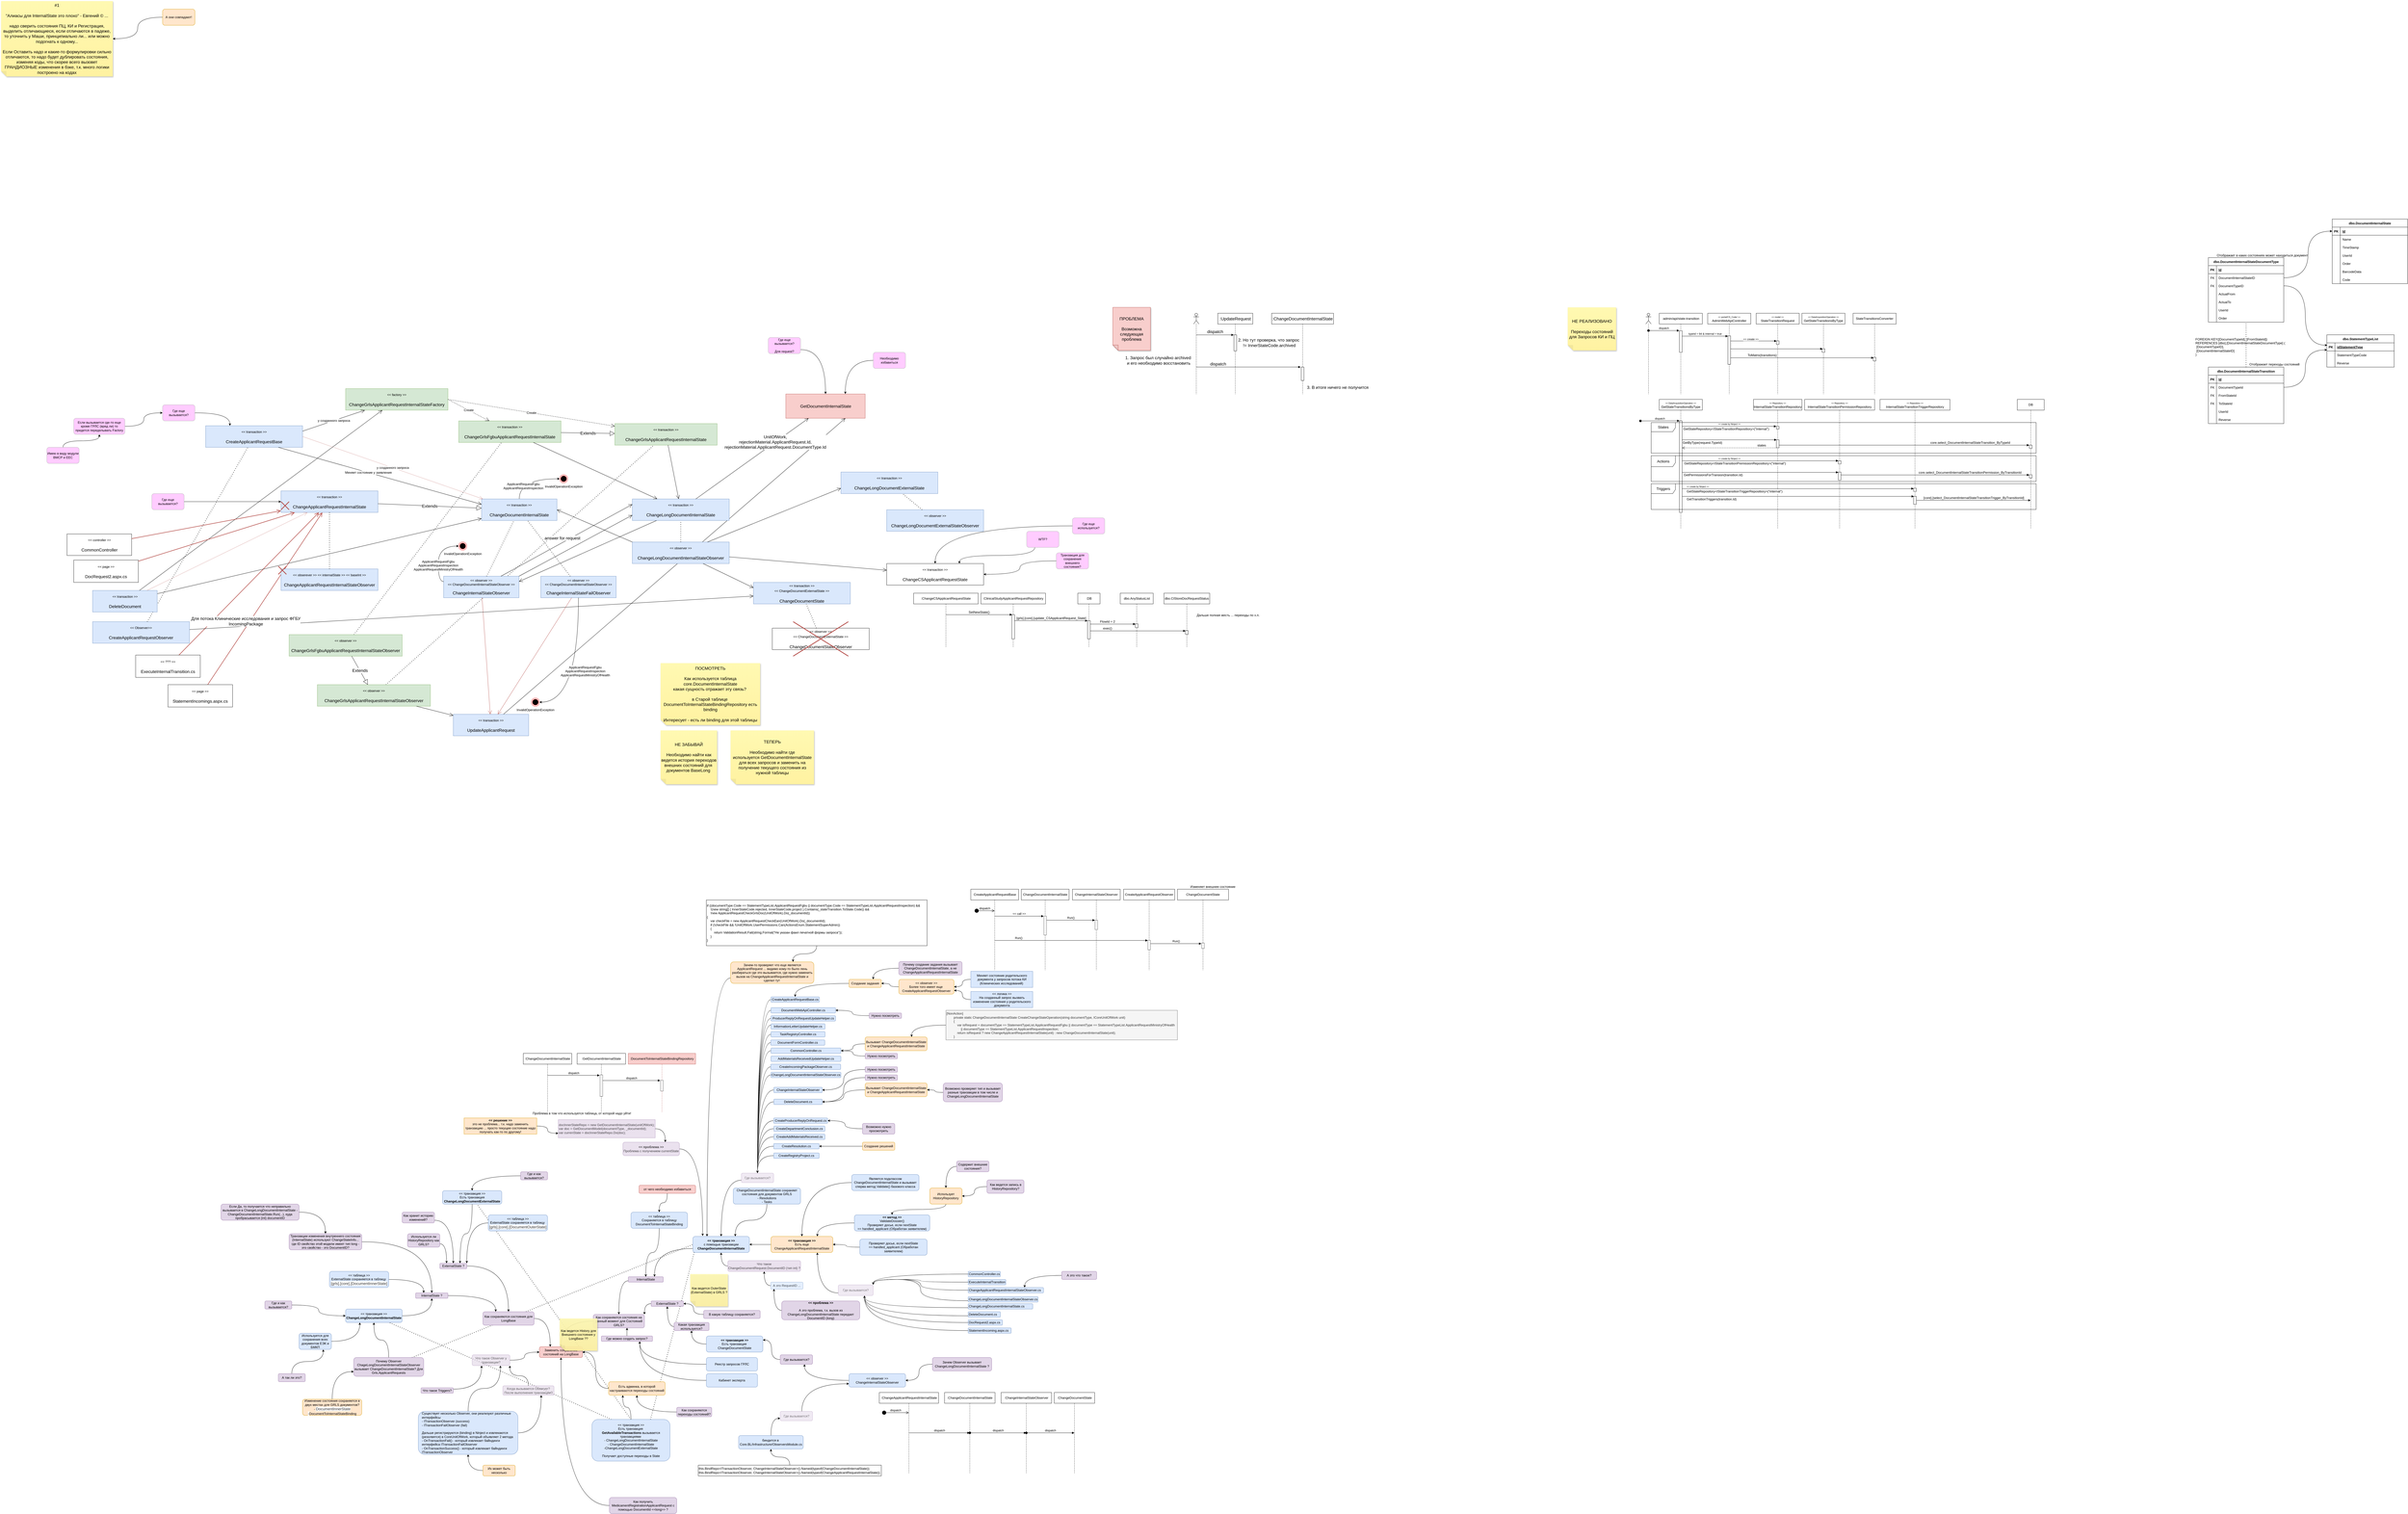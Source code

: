 <mxfile version="20.5.3" type="github">
  <diagram id="qM3AAim5_I2P72xAHU8p" name="Страница 1">
    <mxGraphModel dx="3024" dy="5566" grid="1" gridSize="10" guides="1" tooltips="1" connect="1" arrows="1" fold="1" page="1" pageScale="1" pageWidth="827" pageHeight="1169" math="0" shadow="0">
      <root>
        <mxCell id="0" />
        <mxCell id="1" parent="0" />
        <mxCell id="Qs5j7JCSP7ARArpuH591-36" value="" style="endArrow=open;endFill=1;endSize=12;html=1;rounded=0;fontSize=12;curved=1;fillColor=#f8cecc;strokeColor=#b85450;strokeWidth=2;" edge="1" parent="1" source="Qs5j7JCSP7ARArpuH591-34" target="UocfNX80_2cdvI--xIj--289">
          <mxGeometry width="160" relative="1" as="geometry">
            <mxPoint x="-1230" y="-2528.169" as="sourcePoint" />
            <mxPoint x="155" y="-2720.553" as="targetPoint" />
          </mxGeometry>
        </mxCell>
        <mxCell id="Qs5j7JCSP7ARArpuH591-37" value="" style="endArrow=open;endFill=1;endSize=12;html=1;rounded=0;fontSize=12;curved=1;fillColor=#f8cecc;strokeColor=#b85450;strokeWidth=2;" edge="1" parent="1" source="Qs5j7JCSP7ARArpuH591-35" target="UocfNX80_2cdvI--xIj--289">
          <mxGeometry width="160" relative="1" as="geometry">
            <mxPoint x="-916.866" y="-2200" as="sourcePoint" />
            <mxPoint x="205.232" y="-2700" as="targetPoint" />
          </mxGeometry>
        </mxCell>
        <mxCell id="Qs5j7JCSP7ARArpuH591-19" value="" style="endArrow=open;endFill=1;endSize=12;html=1;rounded=0;fontSize=12;curved=1;" edge="1" parent="1" source="Qs5j7JCSP7ARArpuH591-17" target="UocfNX80_2cdvI--xIj--284">
          <mxGeometry width="160" relative="1" as="geometry">
            <mxPoint x="-1120" y="-2510.301" as="sourcePoint" />
            <mxPoint x="-590" y="-2622.048" as="targetPoint" />
          </mxGeometry>
        </mxCell>
        <mxCell id="Qs5j7JCSP7ARArpuH591-3" value="" style="endArrow=open;endFill=1;endSize=12;html=1;rounded=0;fontSize=16;curved=1;entryX=0.75;entryY=1;entryDx=0;entryDy=0;" edge="1" parent="1" source="UocfNX80_2cdvI--xIj--304" target="UocfNX80_2cdvI--xIj--373">
          <mxGeometry width="160" relative="1" as="geometry">
            <mxPoint x="978.077" y="-2540" as="sourcePoint" />
            <mxPoint x="1165" y="-2450" as="targetPoint" />
          </mxGeometry>
        </mxCell>
        <mxCell id="UocfNX80_2cdvI--xIj--362" value="" style="endArrow=none;dashed=1;html=1;dashPattern=1 3;strokeWidth=2;rounded=0;fontSize=16;curved=1;" parent="1" source="UocfNX80_2cdvI--xIj--352" target="UocfNX80_2cdvI--xIj--339" edge="1">
          <mxGeometry width="50" height="50" relative="1" as="geometry">
            <mxPoint x="-318.718" y="-2290" as="sourcePoint" />
            <mxPoint x="228.718" y="-2990" as="targetPoint" />
          </mxGeometry>
        </mxCell>
        <mxCell id="UocfNX80_2cdvI--xIj--361" value="" style="endArrow=none;dashed=1;html=1;dashPattern=1 3;strokeWidth=2;rounded=0;fontSize=16;curved=1;" parent="1" source="UocfNX80_2cdvI--xIj--351" target="UocfNX80_2cdvI--xIj--338" edge="1">
          <mxGeometry width="50" height="50" relative="1" as="geometry">
            <mxPoint x="-325.169" y="-2493" as="sourcePoint" />
            <mxPoint x="-309.831" y="-2620" as="targetPoint" />
          </mxGeometry>
        </mxCell>
        <mxCell id="UocfNX80_2cdvI--xIj--90" value="" style="endArrow=none;dashed=1;html=1;dashPattern=1 3;strokeWidth=2;rounded=0;curved=1;entryX=0;entryY=0.5;entryDx=0;entryDy=0;exitX=0.75;exitY=0;exitDx=0;exitDy=0;" parent="1" source="UocfNX80_2cdvI--xIj--88" edge="1">
          <mxGeometry width="50" height="50" relative="1" as="geometry">
            <mxPoint x="-103.077" y="410" as="sourcePoint" />
            <mxPoint x="940" y="-10" as="targetPoint" />
          </mxGeometry>
        </mxCell>
        <mxCell id="UocfNX80_2cdvI--xIj--91" value="" style="endArrow=none;dashed=1;html=1;dashPattern=1 3;strokeWidth=2;rounded=0;curved=1;exitX=0.25;exitY=0;exitDx=0;exitDy=0;" parent="1" source="UocfNX80_2cdvI--xIj--88" target="UocfNX80_2cdvI--xIj--20" edge="1">
          <mxGeometry width="50" height="50" relative="1" as="geometry">
            <mxPoint x="585" y="675" as="sourcePoint" />
            <mxPoint x="950" as="targetPoint" />
          </mxGeometry>
        </mxCell>
        <mxCell id="UocfNX80_2cdvI--xIj--92" value="" style="endArrow=none;dashed=1;html=1;dashPattern=1 3;strokeWidth=2;rounded=0;curved=1;exitX=0.5;exitY=0;exitDx=0;exitDy=0;" parent="1" source="UocfNX80_2cdvI--xIj--88" target="UocfNX80_2cdvI--xIj--81" edge="1">
          <mxGeometry width="50" height="50" relative="1" as="geometry">
            <mxPoint x="455" y="675" as="sourcePoint" />
            <mxPoint x="-203.333" y="280" as="targetPoint" />
          </mxGeometry>
        </mxCell>
        <mxCell id="UocfNX80_2cdvI--xIj--61" value="" style="endArrow=none;dashed=1;html=1;dashPattern=1 3;strokeWidth=2;rounded=0;curved=1;entryX=0;entryY=0.5;entryDx=0;entryDy=0;" parent="1" source="UocfNX80_2cdvI--xIj--59" target="UocfNX80_2cdvI--xIj--4" edge="1">
          <mxGeometry width="50" height="50" relative="1" as="geometry">
            <mxPoint x="110" y="310" as="sourcePoint" />
            <mxPoint x="160" y="260" as="targetPoint" />
          </mxGeometry>
        </mxCell>
        <mxCell id="UocfNX80_2cdvI--xIj--1" value="Заменить сохранение состояний на LongBase" style="rounded=1;whiteSpace=wrap;html=1;fillColor=#f8cecc;strokeColor=#b85450;" parent="1" vertex="1">
          <mxGeometry x="360" y="360" width="160" height="40" as="geometry" />
        </mxCell>
        <mxCell id="UocfNX80_2cdvI--xIj--3" style="edgeStyle=orthogonalEdgeStyle;rounded=0;orthogonalLoop=1;jettySize=auto;html=1;curved=1;" parent="1" source="UocfNX80_2cdvI--xIj--2" target="UocfNX80_2cdvI--xIj--1" edge="1">
          <mxGeometry relative="1" as="geometry" />
        </mxCell>
        <mxCell id="UocfNX80_2cdvI--xIj--2" value="Как сохраняются состояния на данный момент для Состояний GRLS?" style="rounded=1;whiteSpace=wrap;html=1;fillColor=#e1d5e7;strokeColor=#9673a6;" parent="1" vertex="1">
          <mxGeometry x="560" y="240" width="190" height="50" as="geometry" />
        </mxCell>
        <mxCell id="UocfNX80_2cdvI--xIj--5" style="edgeStyle=orthogonalEdgeStyle;curved=1;rounded=0;orthogonalLoop=1;jettySize=auto;html=1;entryX=0.75;entryY=0;entryDx=0;entryDy=0;exitX=0;exitY=0.75;exitDx=0;exitDy=0;" parent="1" source="UocfNX80_2cdvI--xIj--4" target="UocfNX80_2cdvI--xIj--8" edge="1">
          <mxGeometry relative="1" as="geometry" />
        </mxCell>
        <mxCell id="UocfNX80_2cdvI--xIj--4" value="&lt;b&gt;&amp;lt;&amp;lt; транзакция &amp;gt;&amp;gt;&lt;/b&gt;&lt;br&gt;с помощью транзакции&lt;br&gt;&lt;b&gt;ChangeDocumentInternalState&lt;/b&gt;" style="rounded=1;whiteSpace=wrap;html=1;fillColor=#dae8fc;strokeColor=#6c8ebf;" parent="1" vertex="1">
          <mxGeometry x="930" y="-50" width="210" height="60" as="geometry" />
        </mxCell>
        <mxCell id="UocfNX80_2cdvI--xIj--7" style="edgeStyle=orthogonalEdgeStyle;curved=1;rounded=0;orthogonalLoop=1;jettySize=auto;html=1;entryX=1;entryY=0;entryDx=0;entryDy=0;" parent="1" source="UocfNX80_2cdvI--xIj--6" target="UocfNX80_2cdvI--xIj--2" edge="1">
          <mxGeometry relative="1" as="geometry" />
        </mxCell>
        <mxCell id="UocfNX80_2cdvI--xIj--6" value="ExternalState ?" style="rounded=1;whiteSpace=wrap;html=1;fillColor=#e1d5e7;strokeColor=#9673a6;" parent="1" vertex="1">
          <mxGeometry x="775" y="190" width="120" height="20" as="geometry" />
        </mxCell>
        <mxCell id="UocfNX80_2cdvI--xIj--9" style="edgeStyle=orthogonalEdgeStyle;curved=1;rounded=0;orthogonalLoop=1;jettySize=auto;html=1;exitX=0;exitY=0.75;exitDx=0;exitDy=0;" parent="1" source="UocfNX80_2cdvI--xIj--8" target="UocfNX80_2cdvI--xIj--2" edge="1">
          <mxGeometry relative="1" as="geometry" />
        </mxCell>
        <mxCell id="UocfNX80_2cdvI--xIj--8" value="InternalState" style="rounded=1;whiteSpace=wrap;html=1;fillColor=#e1d5e7;strokeColor=#9673a6;" parent="1" vertex="1">
          <mxGeometry x="690" y="100" width="130" height="20" as="geometry" />
        </mxCell>
        <mxCell id="UocfNX80_2cdvI--xIj--11" style="edgeStyle=orthogonalEdgeStyle;curved=1;rounded=0;orthogonalLoop=1;jettySize=auto;html=1;entryX=0.75;entryY=0;entryDx=0;entryDy=0;" parent="1" source="UocfNX80_2cdvI--xIj--10" target="UocfNX80_2cdvI--xIj--4" edge="1">
          <mxGeometry relative="1" as="geometry" />
        </mxCell>
        <mxCell id="UocfNX80_2cdvI--xIj--10" value="ChangeDocumentInternalState сохраняет состояния для документов GRLS&lt;br&gt;- Resolutions&lt;br&gt;- Tasks" style="rounded=1;whiteSpace=wrap;html=1;strokeColor=#6c8ebf;fillColor=#dae8fc;" parent="1" vertex="1">
          <mxGeometry x="1080" y="-230" width="250" height="60" as="geometry" />
        </mxCell>
        <mxCell id="UocfNX80_2cdvI--xIj--13" style="edgeStyle=orthogonalEdgeStyle;curved=1;rounded=0;orthogonalLoop=1;jettySize=auto;html=1;" parent="1" source="UocfNX80_2cdvI--xIj--12" target="UocfNX80_2cdvI--xIj--4" edge="1">
          <mxGeometry relative="1" as="geometry" />
        </mxCell>
        <mxCell id="UocfNX80_2cdvI--xIj--12" value="&lt;b&gt;&amp;lt;&amp;lt; транзакция &amp;gt;&amp;gt;&lt;br&gt;&lt;/b&gt;Есть еще ChangeApplicantRequestInternalState" style="rounded=1;whiteSpace=wrap;html=1;fillColor=#ffe6cc;strokeColor=#d79b00;" parent="1" vertex="1">
          <mxGeometry x="1220" y="-50" width="230" height="60" as="geometry" />
        </mxCell>
        <mxCell id="UocfNX80_2cdvI--xIj--15" style="edgeStyle=orthogonalEdgeStyle;curved=1;rounded=0;orthogonalLoop=1;jettySize=auto;html=1;entryX=0.25;entryY=0;entryDx=0;entryDy=0;" parent="1" source="UocfNX80_2cdvI--xIj--14" target="UocfNX80_2cdvI--xIj--1" edge="1">
          <mxGeometry relative="1" as="geometry" />
        </mxCell>
        <mxCell id="UocfNX80_2cdvI--xIj--14" value="Как сохраняются состояния для LongBase" style="rounded=1;whiteSpace=wrap;html=1;fillColor=#e1d5e7;strokeColor=#9673a6;" parent="1" vertex="1">
          <mxGeometry x="150" y="230" width="190" height="50" as="geometry" />
        </mxCell>
        <mxCell id="UocfNX80_2cdvI--xIj--18" style="edgeStyle=orthogonalEdgeStyle;curved=1;rounded=0;orthogonalLoop=1;jettySize=auto;html=1;entryX=0.25;entryY=0;entryDx=0;entryDy=0;" parent="1" source="UocfNX80_2cdvI--xIj--16" target="UocfNX80_2cdvI--xIj--14" edge="1">
          <mxGeometry relative="1" as="geometry" />
        </mxCell>
        <mxCell id="UocfNX80_2cdvI--xIj--16" value="InternalState ?" style="rounded=1;whiteSpace=wrap;html=1;fillColor=#e1d5e7;strokeColor=#9673a6;" parent="1" vertex="1">
          <mxGeometry x="-100" y="160" width="120" height="20" as="geometry" />
        </mxCell>
        <mxCell id="UocfNX80_2cdvI--xIj--19" style="edgeStyle=orthogonalEdgeStyle;curved=1;rounded=0;orthogonalLoop=1;jettySize=auto;html=1;entryX=0.5;entryY=0;entryDx=0;entryDy=0;" parent="1" source="UocfNX80_2cdvI--xIj--17" target="UocfNX80_2cdvI--xIj--14" edge="1">
          <mxGeometry relative="1" as="geometry" />
        </mxCell>
        <mxCell id="UocfNX80_2cdvI--xIj--17" value="ExternalState ?" style="rounded=1;whiteSpace=wrap;html=1;fillColor=#e1d5e7;strokeColor=#9673a6;" parent="1" vertex="1">
          <mxGeometry x="-10" y="50" width="100" height="20" as="geometry" />
        </mxCell>
        <mxCell id="UocfNX80_2cdvI--xIj--21" style="edgeStyle=orthogonalEdgeStyle;curved=1;rounded=0;orthogonalLoop=1;jettySize=auto;html=1;" parent="1" source="UocfNX80_2cdvI--xIj--20" target="UocfNX80_2cdvI--xIj--16" edge="1">
          <mxGeometry relative="1" as="geometry" />
        </mxCell>
        <mxCell id="UocfNX80_2cdvI--xIj--20" value="&amp;lt;&amp;lt; транзакция &amp;gt;&amp;gt;&lt;br&gt;&lt;b&gt;ChangeLongDocumentInternalState&lt;/b&gt;" style="rounded=1;whiteSpace=wrap;html=1;fillColor=#dae8fc;strokeColor=#6c8ebf;" parent="1" vertex="1">
          <mxGeometry x="-360" y="220" width="210" height="50" as="geometry" />
        </mxCell>
        <mxCell id="UocfNX80_2cdvI--xIj--24" style="edgeStyle=orthogonalEdgeStyle;curved=1;rounded=0;orthogonalLoop=1;jettySize=auto;html=1;entryX=0.25;entryY=1;entryDx=0;entryDy=0;" parent="1" source="UocfNX80_2cdvI--xIj--23" target="UocfNX80_2cdvI--xIj--20" edge="1">
          <mxGeometry relative="1" as="geometry" />
        </mxCell>
        <mxCell id="UocfNX80_2cdvI--xIj--23" value="Используется для сохранения всех документов ЕЭК и БМКП" style="rounded=1;whiteSpace=wrap;html=1;strokeColor=#6c8ebf;fillColor=#dae8fc;" parent="1" vertex="1">
          <mxGeometry x="-533" y="310" width="120" height="60" as="geometry" />
        </mxCell>
        <mxCell id="UocfNX80_2cdvI--xIj--26" style="edgeStyle=orthogonalEdgeStyle;curved=1;rounded=0;orthogonalLoop=1;jettySize=auto;html=1;entryX=0.75;entryY=1;entryDx=0;entryDy=0;" parent="1" source="UocfNX80_2cdvI--xIj--25" target="UocfNX80_2cdvI--xIj--23" edge="1">
          <mxGeometry relative="1" as="geometry" />
        </mxCell>
        <mxCell id="UocfNX80_2cdvI--xIj--25" value="А так ли это?" style="rounded=1;whiteSpace=wrap;html=1;strokeColor=#9673a6;fillColor=#e1d5e7;" parent="1" vertex="1">
          <mxGeometry x="-610" y="460" width="100" height="30" as="geometry" />
        </mxCell>
        <mxCell id="UocfNX80_2cdvI--xIj--28" style="edgeStyle=orthogonalEdgeStyle;curved=1;rounded=0;orthogonalLoop=1;jettySize=auto;html=1;entryX=0.75;entryY=0;entryDx=0;entryDy=0;" parent="1" source="UocfNX80_2cdvI--xIj--27" target="UocfNX80_2cdvI--xIj--12" edge="1">
          <mxGeometry relative="1" as="geometry" />
        </mxCell>
        <mxCell id="UocfNX80_2cdvI--xIj--27" value="&lt;b&gt;&amp;lt;&amp;lt; метод &amp;gt;&amp;gt;&lt;br&gt;&lt;/b&gt;ValidateDossier()&lt;br&gt;Проверяет досье, если nextState ==&amp;nbsp;handled_applicant (Обработан заявителем)" style="rounded=1;whiteSpace=wrap;html=1;strokeColor=#6c8ebf;fillColor=#dae8fc;" parent="1" vertex="1">
          <mxGeometry x="1530" y="-130" width="280" height="60" as="geometry" />
        </mxCell>
        <mxCell id="UocfNX80_2cdvI--xIj--30" style="edgeStyle=orthogonalEdgeStyle;curved=1;rounded=0;orthogonalLoop=1;jettySize=auto;html=1;" parent="1" source="UocfNX80_2cdvI--xIj--29" target="UocfNX80_2cdvI--xIj--12" edge="1">
          <mxGeometry relative="1" as="geometry" />
        </mxCell>
        <mxCell id="UocfNX80_2cdvI--xIj--29" value="Проверяет досье, если nextState ==&amp;nbsp;handled_applicant (Обработан заявителем)" style="rounded=1;whiteSpace=wrap;html=1;strokeColor=#6c8ebf;fillColor=#dae8fc;" parent="1" vertex="1">
          <mxGeometry x="1550" y="-40" width="250" height="60" as="geometry" />
        </mxCell>
        <mxCell id="UocfNX80_2cdvI--xIj--34" style="edgeStyle=orthogonalEdgeStyle;curved=1;rounded=0;orthogonalLoop=1;jettySize=auto;html=1;entryX=0.5;entryY=0;entryDx=0;entryDy=0;" parent="1" source="UocfNX80_2cdvI--xIj--33" target="UocfNX80_2cdvI--xIj--27" edge="1">
          <mxGeometry relative="1" as="geometry" />
        </mxCell>
        <mxCell id="UocfNX80_2cdvI--xIj--33" value="Использует HistoryRepository" style="rounded=1;whiteSpace=wrap;html=1;strokeColor=#d79b00;fillColor=#ffe6cc;" parent="1" vertex="1">
          <mxGeometry x="1810" y="-230" width="120" height="60" as="geometry" />
        </mxCell>
        <mxCell id="UocfNX80_2cdvI--xIj--36" style="edgeStyle=orthogonalEdgeStyle;curved=1;rounded=0;orthogonalLoop=1;jettySize=auto;html=1;exitX=0;exitY=0.5;exitDx=0;exitDy=0;" parent="1" source="UocfNX80_2cdvI--xIj--35" target="UocfNX80_2cdvI--xIj--33" edge="1">
          <mxGeometry relative="1" as="geometry" />
        </mxCell>
        <mxCell id="UocfNX80_2cdvI--xIj--35" value="Содержит внешние состояния?" style="rounded=1;whiteSpace=wrap;html=1;strokeColor=#9673a6;fillColor=#e1d5e7;" parent="1" vertex="1">
          <mxGeometry x="1910" y="-330" width="120" height="40" as="geometry" />
        </mxCell>
        <mxCell id="UocfNX80_2cdvI--xIj--38" style="edgeStyle=orthogonalEdgeStyle;curved=1;rounded=0;orthogonalLoop=1;jettySize=auto;html=1;" parent="1" source="UocfNX80_2cdvI--xIj--37" target="UocfNX80_2cdvI--xIj--33" edge="1">
          <mxGeometry relative="1" as="geometry" />
        </mxCell>
        <mxCell id="UocfNX80_2cdvI--xIj--37" value="Как ведется запись в HistoryRepository?" style="rounded=1;whiteSpace=wrap;html=1;strokeColor=#9673a6;fillColor=#e1d5e7;" parent="1" vertex="1">
          <mxGeometry x="2022.5" y="-260" width="137.5" height="50" as="geometry" />
        </mxCell>
        <mxCell id="UocfNX80_2cdvI--xIj--40" style="edgeStyle=orthogonalEdgeStyle;curved=1;rounded=0;orthogonalLoop=1;jettySize=auto;html=1;exitX=0;exitY=0.75;exitDx=0;exitDy=0;" parent="1" source="UocfNX80_2cdvI--xIj--39" target="UocfNX80_2cdvI--xIj--4" edge="1">
          <mxGeometry relative="1" as="geometry" />
        </mxCell>
        <mxCell id="UocfNX80_2cdvI--xIj--39" value="Где вызывается?" style="rounded=1;whiteSpace=wrap;html=1;strokeColor=#9673a6;fillColor=#e1d5e7;textOpacity=50;opacity=50;" parent="1" vertex="1">
          <mxGeometry x="1110" y="-285" width="120" height="35" as="geometry" />
        </mxCell>
        <mxCell id="UocfNX80_2cdvI--xIj--42" style="edgeStyle=orthogonalEdgeStyle;curved=1;rounded=0;orthogonalLoop=1;jettySize=auto;html=1;entryX=1;entryY=0;entryDx=0;entryDy=0;" parent="1" source="UocfNX80_2cdvI--xIj--41" target="UocfNX80_2cdvI--xIj--17" edge="1">
          <mxGeometry relative="1" as="geometry" />
        </mxCell>
        <mxCell id="UocfNX80_2cdvI--xIj--41" value="&amp;lt;&amp;lt; таблица &amp;gt;&amp;gt;&lt;br&gt;ExternalState сохраняется в таблицу&amp;nbsp;&lt;br&gt;&lt;span style=&quot;color: rgb(51, 51, 51); font-family: Arial, sans-serif; font-size: 14px; text-align: start; background-color: rgb(255, 255, 255);&quot; class=&quot;error&quot;&gt;[grls]&lt;/span&gt;&lt;span style=&quot;color: rgb(51, 51, 51); font-family: Arial, sans-serif; font-size: 14px; text-align: start; background-color: rgb(255, 255, 255);&quot;&gt;.&lt;/span&gt;&lt;span style=&quot;color: rgb(51, 51, 51); font-family: Arial, sans-serif; font-size: 14px; text-align: start; background-color: rgb(255, 255, 255);&quot; class=&quot;error&quot;&gt;[core]&lt;/span&gt;&lt;span style=&quot;color: rgb(51, 51, 51); font-family: Arial, sans-serif; font-size: 14px; text-align: start; background-color: rgb(255, 255, 255);&quot;&gt;.&lt;/span&gt;&lt;span style=&quot;color: rgb(51, 51, 51); font-family: Arial, sans-serif; font-size: 14px; text-align: start; background-color: rgb(255, 255, 255);&quot; class=&quot;error&quot;&gt;[DocumentOuterState]&lt;/span&gt;" style="rounded=1;whiteSpace=wrap;html=1;strokeColor=#6c8ebf;fillColor=#dae8fc;" parent="1" vertex="1">
          <mxGeometry x="170" y="-130" width="220" height="60" as="geometry" />
        </mxCell>
        <mxCell id="UocfNX80_2cdvI--xIj--44" style="edgeStyle=orthogonalEdgeStyle;curved=1;rounded=0;orthogonalLoop=1;jettySize=auto;html=1;entryX=0.25;entryY=0;entryDx=0;entryDy=0;" parent="1" source="UocfNX80_2cdvI--xIj--43" target="UocfNX80_2cdvI--xIj--16" edge="1">
          <mxGeometry relative="1" as="geometry" />
        </mxCell>
        <mxCell id="UocfNX80_2cdvI--xIj--43" value="&amp;lt;&amp;lt; таблица &amp;gt;&amp;gt;&lt;br&gt;ExternalState сохраняется в таблицу&amp;nbsp;&lt;br&gt;&lt;span style=&quot;color: rgb(51, 51, 51); font-family: Arial, sans-serif; font-size: 14px; text-align: start; background-color: rgb(255, 255, 255);&quot; class=&quot;error&quot;&gt;[grls]&lt;/span&gt;&lt;span style=&quot;color: rgb(51, 51, 51); font-family: Arial, sans-serif; font-size: 14px; text-align: start; background-color: rgb(255, 255, 255);&quot;&gt;.&lt;/span&gt;&lt;span style=&quot;color: rgb(51, 51, 51); font-family: Arial, sans-serif; font-size: 14px; text-align: start; background-color: rgb(255, 255, 255);&quot; class=&quot;error&quot;&gt;[core]&lt;/span&gt;&lt;span style=&quot;color: rgb(51, 51, 51); font-family: Arial, sans-serif; font-size: 14px; text-align: start; background-color: rgb(255, 255, 255);&quot;&gt;.&lt;/span&gt;&lt;span style=&quot;color: rgb(51, 51, 51); font-family: Arial, sans-serif; font-size: 14px; text-align: start; background-color: rgb(255, 255, 255);&quot; class=&quot;error&quot;&gt;[DocumentInnerState]&lt;/span&gt;" style="rounded=1;whiteSpace=wrap;html=1;strokeColor=#6c8ebf;fillColor=#dae8fc;" parent="1" vertex="1">
          <mxGeometry x="-420" y="80" width="220" height="60" as="geometry" />
        </mxCell>
        <mxCell id="UocfNX80_2cdvI--xIj--46" style="edgeStyle=orthogonalEdgeStyle;curved=1;rounded=0;orthogonalLoop=1;jettySize=auto;html=1;" parent="1" source="UocfNX80_2cdvI--xIj--45" target="UocfNX80_2cdvI--xIj--8" edge="1">
          <mxGeometry relative="1" as="geometry" />
        </mxCell>
        <mxCell id="UocfNX80_2cdvI--xIj--45" value="&amp;lt;&amp;lt; таблица &amp;gt;&amp;gt;&lt;br&gt;Сохраняется в таблицу&lt;br&gt;DocumentToInternalStateBinding" style="rounded=1;whiteSpace=wrap;html=1;fillColor=#dae8fc;strokeColor=#6c8ebf;" parent="1" vertex="1">
          <mxGeometry x="700" y="-140" width="210" height="60" as="geometry" />
        </mxCell>
        <mxCell id="UocfNX80_2cdvI--xIj--48" style="edgeStyle=orthogonalEdgeStyle;curved=1;rounded=0;orthogonalLoop=1;jettySize=auto;html=1;" parent="1" source="UocfNX80_2cdvI--xIj--47" target="UocfNX80_2cdvI--xIj--45" edge="1">
          <mxGeometry relative="1" as="geometry" />
        </mxCell>
        <mxCell id="UocfNX80_2cdvI--xIj--47" value="от чего необходимо избавиться" style="rounded=1;whiteSpace=wrap;html=1;fillColor=#f8cecc;strokeColor=#b85450;" parent="1" vertex="1">
          <mxGeometry x="730" y="-240" width="210" height="30" as="geometry" />
        </mxCell>
        <mxCell id="UocfNX80_2cdvI--xIj--50" style="edgeStyle=orthogonalEdgeStyle;curved=1;rounded=0;orthogonalLoop=1;jettySize=auto;html=1;entryX=1;entryY=0.5;entryDx=0;entryDy=0;" parent="1" source="UocfNX80_2cdvI--xIj--49" target="UocfNX80_2cdvI--xIj--6" edge="1">
          <mxGeometry relative="1" as="geometry" />
        </mxCell>
        <mxCell id="UocfNX80_2cdvI--xIj--49" value="В какую таблицу сохраняется?" style="rounded=1;whiteSpace=wrap;html=1;fillColor=#e1d5e7;strokeColor=#9673a6;" parent="1" vertex="1">
          <mxGeometry x="970" y="225" width="210" height="30" as="geometry" />
        </mxCell>
        <mxCell id="UocfNX80_2cdvI--xIj--52" style="edgeStyle=orthogonalEdgeStyle;curved=1;rounded=0;orthogonalLoop=1;jettySize=auto;html=1;entryX=0.75;entryY=1;entryDx=0;entryDy=0;exitX=0;exitY=0.75;exitDx=0;exitDy=0;" parent="1" source="UocfNX80_2cdvI--xIj--51" target="UocfNX80_2cdvI--xIj--12" edge="1">
          <mxGeometry relative="1" as="geometry" />
        </mxCell>
        <mxCell id="UocfNX80_2cdvI--xIj--51" value="Где вызывается?" style="rounded=1;whiteSpace=wrap;html=1;strokeColor=#9673a6;fillColor=#e1d5e7;opacity=50;textOpacity=50;" parent="1" vertex="1">
          <mxGeometry x="1470" y="130" width="130" height="40" as="geometry" />
        </mxCell>
        <mxCell id="UocfNX80_2cdvI--xIj--54" style="edgeStyle=orthogonalEdgeStyle;curved=1;rounded=0;orthogonalLoop=1;jettySize=auto;html=1;exitX=1;exitY=0.75;exitDx=0;exitDy=0;entryX=0.25;entryY=0;entryDx=0;entryDy=0;" parent="1" source="UocfNX80_2cdvI--xIj--53" target="UocfNX80_2cdvI--xIj--17" edge="1">
          <mxGeometry relative="1" as="geometry" />
        </mxCell>
        <mxCell id="UocfNX80_2cdvI--xIj--53" value="Используется ли HistoryRepository как GRLS?" style="rounded=1;whiteSpace=wrap;html=1;strokeColor=#9673a6;fillColor=#e1d5e7;" parent="1" vertex="1">
          <mxGeometry x="-130" y="-60" width="120" height="50" as="geometry" />
        </mxCell>
        <mxCell id="UocfNX80_2cdvI--xIj--58" style="edgeStyle=orthogonalEdgeStyle;curved=1;rounded=0;orthogonalLoop=1;jettySize=auto;html=1;" parent="1" source="UocfNX80_2cdvI--xIj--55" target="UocfNX80_2cdvI--xIj--1" edge="1">
          <mxGeometry relative="1" as="geometry" />
        </mxCell>
        <mxCell id="UocfNX80_2cdvI--xIj--55" value="Что такое Observer у транзакции?" style="rounded=1;whiteSpace=wrap;html=1;fillColor=#e1d5e7;strokeColor=#9673a6;textOpacity=60;opacity=60;" parent="1" vertex="1">
          <mxGeometry x="110" y="390" width="140" height="40" as="geometry" />
        </mxCell>
        <mxCell id="UocfNX80_2cdvI--xIj--57" style="edgeStyle=orthogonalEdgeStyle;curved=1;rounded=0;orthogonalLoop=1;jettySize=auto;html=1;entryX=0.25;entryY=1;entryDx=0;entryDy=0;exitX=1;exitY=0.25;exitDx=0;exitDy=0;" parent="1" source="UocfNX80_2cdvI--xIj--56" target="UocfNX80_2cdvI--xIj--55" edge="1">
          <mxGeometry relative="1" as="geometry" />
        </mxCell>
        <mxCell id="UocfNX80_2cdvI--xIj--56" value="Что такое Triggers?" style="rounded=1;whiteSpace=wrap;html=1;fillColor=#e1d5e7;strokeColor=#9673a6;" parent="1" vertex="1">
          <mxGeometry x="-80" y="512.5" width="120" height="20" as="geometry" />
        </mxCell>
        <mxCell id="UocfNX80_2cdvI--xIj--60" style="edgeStyle=orthogonalEdgeStyle;curved=1;rounded=0;orthogonalLoop=1;jettySize=auto;html=1;" parent="1" source="UocfNX80_2cdvI--xIj--59" target="UocfNX80_2cdvI--xIj--20" edge="1">
          <mxGeometry relative="1" as="geometry" />
        </mxCell>
        <mxCell id="UocfNX80_2cdvI--xIj--59" value="Почему Observer&lt;br&gt;ChageLongDocumentInternalStateObserver вызывает ChangeDocumentInternalState? Для Grls.ApplicantRequests" style="rounded=1;whiteSpace=wrap;html=1;fillColor=#e1d5e7;strokeColor=#9673a6;" parent="1" vertex="1">
          <mxGeometry x="-330" y="400" width="260" height="70" as="geometry" />
        </mxCell>
        <mxCell id="UocfNX80_2cdvI--xIj--63" style="edgeStyle=orthogonalEdgeStyle;curved=1;rounded=0;orthogonalLoop=1;jettySize=auto;html=1;entryX=0;entryY=0.75;entryDx=0;entryDy=0;" parent="1" source="UocfNX80_2cdvI--xIj--62" target="UocfNX80_2cdvI--xIj--59" edge="1">
          <mxGeometry relative="1" as="geometry" />
        </mxCell>
        <mxCell id="UocfNX80_2cdvI--xIj--62" value="Изменение состояния сохраняется в двух местах для GRLS документов?&lt;br&gt;-&amp;nbsp;&lt;span style=&quot;color: rgb(51, 51, 51); font-family: Arial, sans-serif; font-size: 14px; text-align: start; background-color: rgb(255, 255, 255);&quot;&gt;DocumentInnerState&lt;br&gt;-&lt;/span&gt;DocumentToInternalStateBinding&lt;span style=&quot;color: rgb(51, 51, 51); font-family: Arial, sans-serif; font-size: 14px; text-align: start; background-color: rgb(255, 255, 255);&quot;&gt;&lt;br&gt;&lt;/span&gt;" style="rounded=1;whiteSpace=wrap;html=1;strokeColor=#d79b00;fillColor=#ffe6cc;" parent="1" vertex="1">
          <mxGeometry x="-520" y="555" width="220" height="60" as="geometry" />
        </mxCell>
        <mxCell id="UocfNX80_2cdvI--xIj--65" style="edgeStyle=orthogonalEdgeStyle;curved=1;rounded=0;orthogonalLoop=1;jettySize=auto;html=1;entryX=1;entryY=1;entryDx=0;entryDy=0;" parent="1" source="UocfNX80_2cdvI--xIj--64" target="UocfNX80_2cdvI--xIj--55" edge="1">
          <mxGeometry relative="1" as="geometry" />
        </mxCell>
        <mxCell id="UocfNX80_2cdvI--xIj--64" value="Когда вызывается Observer?&lt;br&gt;После выполнения транзакции?" style="rounded=1;whiteSpace=wrap;html=1;fillColor=#e1d5e7;strokeColor=#9673a6;opacity=60;textOpacity=60;" parent="1" vertex="1">
          <mxGeometry x="224" y="505" width="190" height="35" as="geometry" />
        </mxCell>
        <mxCell id="UocfNX80_2cdvI--xIj--69" style="edgeStyle=orthogonalEdgeStyle;curved=1;rounded=0;orthogonalLoop=1;jettySize=auto;html=1;entryX=0.5;entryY=0;entryDx=0;entryDy=0;" parent="1" source="UocfNX80_2cdvI--xIj--68" target="UocfNX80_2cdvI--xIj--12" edge="1">
          <mxGeometry relative="1" as="geometry" />
        </mxCell>
        <mxCell id="UocfNX80_2cdvI--xIj--68" value="Является подклассом ChangeDocumentInternalState и вызывает сперва метод Validate() базового класса" style="rounded=1;whiteSpace=wrap;html=1;strokeColor=#6c8ebf;fillColor=#dae8fc;" parent="1" vertex="1">
          <mxGeometry x="1520" y="-280" width="250" height="60" as="geometry" />
        </mxCell>
        <mxCell id="UocfNX80_2cdvI--xIj--72" style="edgeStyle=orthogonalEdgeStyle;curved=1;rounded=0;orthogonalLoop=1;jettySize=auto;html=1;entryX=0.5;entryY=1;entryDx=0;entryDy=0;exitX=0;exitY=0.5;exitDx=0;exitDy=0;" parent="1" source="UocfNX80_2cdvI--xIj--71" target="UocfNX80_2cdvI--xIj--175" edge="1">
          <mxGeometry relative="1" as="geometry" />
        </mxCell>
        <mxCell id="UocfNX80_2cdvI--xIj--71" value="&lt;b&gt;&amp;lt;&amp;lt; транзакция &amp;gt;&amp;gt;&lt;/b&gt;&lt;br&gt;Есть транзакция&amp;nbsp;&lt;br&gt;ChangeDocumentState" style="rounded=1;whiteSpace=wrap;html=1;fillColor=#dae8fc;strokeColor=#6c8ebf;" parent="1" vertex="1">
          <mxGeometry x="980" y="320" width="210" height="60" as="geometry" />
        </mxCell>
        <mxCell id="UocfNX80_2cdvI--xIj--74" style="edgeStyle=orthogonalEdgeStyle;curved=1;rounded=0;orthogonalLoop=1;jettySize=auto;html=1;entryX=1;entryY=0.25;entryDx=0;entryDy=0;" parent="1" source="UocfNX80_2cdvI--xIj--73" target="UocfNX80_2cdvI--xIj--71" edge="1">
          <mxGeometry relative="1" as="geometry" />
        </mxCell>
        <mxCell id="UocfNX80_2cdvI--xIj--73" value="Где вызывается?" style="rounded=1;whiteSpace=wrap;html=1;strokeColor=#9673a6;fillColor=#e1d5e7;" parent="1" vertex="1">
          <mxGeometry x="1254.5" y="390" width="120" height="35" as="geometry" />
        </mxCell>
        <mxCell id="UocfNX80_2cdvI--xIj--76" style="edgeStyle=orthogonalEdgeStyle;curved=1;rounded=0;orthogonalLoop=1;jettySize=auto;html=1;exitX=1;exitY=0.75;exitDx=0;exitDy=0;" parent="1" source="UocfNX80_2cdvI--xIj--75" target="UocfNX80_2cdvI--xIj--17" edge="1">
          <mxGeometry relative="1" as="geometry" />
        </mxCell>
        <mxCell id="UocfNX80_2cdvI--xIj--75" value="Как хранит историю изменений?" style="rounded=1;whiteSpace=wrap;html=1;strokeColor=#9673a6;fillColor=#e1d5e7;" parent="1" vertex="1">
          <mxGeometry x="-150" y="-140" width="120" height="40" as="geometry" />
        </mxCell>
        <mxCell id="UocfNX80_2cdvI--xIj--78" style="edgeStyle=orthogonalEdgeStyle;curved=1;rounded=0;orthogonalLoop=1;jettySize=auto;html=1;" parent="1" source="UocfNX80_2cdvI--xIj--77" target="UocfNX80_2cdvI--xIj--20" edge="1">
          <mxGeometry relative="1" as="geometry" />
        </mxCell>
        <mxCell id="UocfNX80_2cdvI--xIj--77" value="Где и как вызывается?" style="rounded=1;whiteSpace=wrap;html=1;strokeColor=#9673a6;fillColor=#e1d5e7;" parent="1" vertex="1">
          <mxGeometry x="-660" y="190" width="100" height="30" as="geometry" />
        </mxCell>
        <mxCell id="UocfNX80_2cdvI--xIj--80" style="edgeStyle=orthogonalEdgeStyle;curved=1;rounded=0;orthogonalLoop=1;jettySize=auto;html=1;" parent="1" source="UocfNX80_2cdvI--xIj--79" target="UocfNX80_2cdvI--xIj--81" edge="1">
          <mxGeometry relative="1" as="geometry" />
        </mxCell>
        <mxCell id="UocfNX80_2cdvI--xIj--79" value="Где и как вызывается?" style="rounded=1;whiteSpace=wrap;html=1;strokeColor=#9673a6;fillColor=#e1d5e7;" parent="1" vertex="1">
          <mxGeometry x="290" y="-290" width="100" height="30" as="geometry" />
        </mxCell>
        <mxCell id="UocfNX80_2cdvI--xIj--83" style="edgeStyle=orthogonalEdgeStyle;curved=1;rounded=0;orthogonalLoop=1;jettySize=auto;html=1;entryX=0.75;entryY=0;entryDx=0;entryDy=0;" parent="1" source="UocfNX80_2cdvI--xIj--81" target="UocfNX80_2cdvI--xIj--17" edge="1">
          <mxGeometry relative="1" as="geometry" />
        </mxCell>
        <mxCell id="UocfNX80_2cdvI--xIj--81" value="&amp;lt;&amp;lt; транзакция &amp;gt;&amp;gt;&lt;br&gt;Есть транзакция &lt;b&gt;ChangeLongDocumentExternalState&lt;/b&gt;" style="rounded=1;whiteSpace=wrap;html=1;strokeColor=#6c8ebf;fillColor=#dae8fc;" parent="1" vertex="1">
          <mxGeometry y="-220" width="220" height="50" as="geometry" />
        </mxCell>
        <mxCell id="UocfNX80_2cdvI--xIj--85" style="edgeStyle=orthogonalEdgeStyle;curved=1;rounded=0;orthogonalLoop=1;jettySize=auto;html=1;entryX=1;entryY=0.5;entryDx=0;entryDy=0;" parent="1" source="UocfNX80_2cdvI--xIj--84" target="UocfNX80_2cdvI--xIj--1" edge="1">
          <mxGeometry relative="1" as="geometry" />
        </mxCell>
        <mxCell id="UocfNX80_2cdvI--xIj--84" value="Есть админка, в которой настраиваются переходы состояний" style="rounded=1;whiteSpace=wrap;html=1;strokeColor=#d79b00;fillColor=#ffe6cc;" parent="1" vertex="1">
          <mxGeometry x="617" y="490" width="210" height="50" as="geometry" />
        </mxCell>
        <mxCell id="UocfNX80_2cdvI--xIj--87" style="edgeStyle=orthogonalEdgeStyle;curved=1;rounded=0;orthogonalLoop=1;jettySize=auto;html=1;" parent="1" source="UocfNX80_2cdvI--xIj--86" target="UocfNX80_2cdvI--xIj--84" edge="1">
          <mxGeometry relative="1" as="geometry" />
        </mxCell>
        <mxCell id="UocfNX80_2cdvI--xIj--86" value="Как сохраняются переходы состояний?" style="rounded=1;whiteSpace=wrap;html=1;strokeColor=#9673a6;fillColor=#e1d5e7;" parent="1" vertex="1">
          <mxGeometry x="870" y="585" width="130" height="35" as="geometry" />
        </mxCell>
        <mxCell id="UocfNX80_2cdvI--xIj--89" style="edgeStyle=orthogonalEdgeStyle;curved=1;rounded=0;orthogonalLoop=1;jettySize=auto;html=1;entryX=0.25;entryY=1;entryDx=0;entryDy=0;" parent="1" source="UocfNX80_2cdvI--xIj--88" target="UocfNX80_2cdvI--xIj--84" edge="1">
          <mxGeometry relative="1" as="geometry" />
        </mxCell>
        <mxCell id="UocfNX80_2cdvI--xIj--88" value="&amp;lt;&amp;lt; транзакция &amp;gt;&amp;gt;&lt;br&gt;Есть транзакция&amp;nbsp;&lt;br&gt;&lt;b&gt;GetAvailableTransactions &lt;/b&gt;вызывается транзакциями&amp;nbsp;&lt;br&gt;- ChangeLongDocumentInternalState&lt;br&gt;- ChangeDocumentInternalState&lt;br&gt;-ChangeLongDocumentExternalState&lt;br&gt;&lt;br&gt;Получает доступные переходы в State" style="rounded=1;whiteSpace=wrap;html=1;fillColor=#dae8fc;strokeColor=#6c8ebf;" parent="1" vertex="1">
          <mxGeometry x="555" y="630" width="290" height="155" as="geometry" />
        </mxCell>
        <mxCell id="UocfNX80_2cdvI--xIj--95" style="edgeStyle=orthogonalEdgeStyle;curved=1;rounded=0;orthogonalLoop=1;jettySize=auto;html=1;exitX=0;exitY=0.75;exitDx=0;exitDy=0;entryX=0.75;entryY=1;entryDx=0;entryDy=0;" parent="1" source="UocfNX80_2cdvI--xIj--94" target="UocfNX80_2cdvI--xIj--51" edge="1">
          <mxGeometry relative="1" as="geometry">
            <mxPoint x="1902.5" y="344" as="targetPoint" />
          </mxGeometry>
        </mxCell>
        <mxCell id="UocfNX80_2cdvI--xIj--94" value="DeleteDocument.cs" style="rounded=1;whiteSpace=wrap;html=1;strokeColor=#6c8ebf;fillColor=#dae8fc;align=left;" parent="1" vertex="1">
          <mxGeometry x="1952.5" y="230" width="120" height="20" as="geometry" />
        </mxCell>
        <mxCell id="UocfNX80_2cdvI--xIj--97" style="edgeStyle=orthogonalEdgeStyle;curved=1;rounded=0;orthogonalLoop=1;jettySize=auto;html=1;entryX=0.75;entryY=1;entryDx=0;entryDy=0;exitX=0;exitY=0.75;exitDx=0;exitDy=0;" parent="1" source="UocfNX80_2cdvI--xIj--96" target="UocfNX80_2cdvI--xIj--51" edge="1">
          <mxGeometry relative="1" as="geometry" />
        </mxCell>
        <mxCell id="UocfNX80_2cdvI--xIj--96" value="ChangeLongDocumentInternalState.cs" style="rounded=1;whiteSpace=wrap;html=1;strokeColor=#6c8ebf;fillColor=#dae8fc;align=left;" parent="1" vertex="1">
          <mxGeometry x="1952.5" y="200" width="240" height="20" as="geometry" />
        </mxCell>
        <mxCell id="UocfNX80_2cdvI--xIj--99" style="edgeStyle=orthogonalEdgeStyle;curved=1;rounded=0;orthogonalLoop=1;jettySize=auto;html=1;entryX=1;entryY=0;entryDx=0;entryDy=0;exitX=0;exitY=0.75;exitDx=0;exitDy=0;" parent="1" source="UocfNX80_2cdvI--xIj--98" target="UocfNX80_2cdvI--xIj--51" edge="1">
          <mxGeometry relative="1" as="geometry" />
        </mxCell>
        <mxCell id="UocfNX80_2cdvI--xIj--98" value="ChangeLongDocumentInternalStateObserver.cs" style="rounded=1;whiteSpace=wrap;html=1;strokeColor=#6c8ebf;fillColor=#dae8fc;align=left;" parent="1" vertex="1">
          <mxGeometry x="1952.5" y="174" width="260" height="20" as="geometry" />
        </mxCell>
        <mxCell id="UocfNX80_2cdvI--xIj--101" style="edgeStyle=orthogonalEdgeStyle;curved=1;rounded=0;orthogonalLoop=1;jettySize=auto;html=1;entryX=1;entryY=0;entryDx=0;entryDy=0;exitX=0;exitY=0.5;exitDx=0;exitDy=0;" parent="1" source="UocfNX80_2cdvI--xIj--100" target="UocfNX80_2cdvI--xIj--51" edge="1">
          <mxGeometry relative="1" as="geometry" />
        </mxCell>
        <mxCell id="UocfNX80_2cdvI--xIj--100" value="ChangeApplicantRequestInternalStateObserver.cs" style="rounded=1;whiteSpace=wrap;html=1;strokeColor=#6c8ebf;fillColor=#dae8fc;align=left;" parent="1" vertex="1">
          <mxGeometry x="1952.5" y="140" width="280" height="20" as="geometry" />
        </mxCell>
        <mxCell id="UocfNX80_2cdvI--xIj--103" style="edgeStyle=orthogonalEdgeStyle;curved=1;rounded=0;orthogonalLoop=1;jettySize=auto;html=1;entryX=0.75;entryY=0;entryDx=0;entryDy=0;exitX=0;exitY=0.5;exitDx=0;exitDy=0;" parent="1" source="UocfNX80_2cdvI--xIj--102" target="UocfNX80_2cdvI--xIj--100" edge="1">
          <mxGeometry relative="1" as="geometry" />
        </mxCell>
        <mxCell id="UocfNX80_2cdvI--xIj--102" value="А это что такое?" style="rounded=1;whiteSpace=wrap;html=1;strokeColor=#9673a6;fillColor=#e1d5e7;" parent="1" vertex="1">
          <mxGeometry x="2300" y="80" width="130" height="30" as="geometry" />
        </mxCell>
        <mxCell id="UocfNX80_2cdvI--xIj--105" style="edgeStyle=orthogonalEdgeStyle;curved=1;rounded=0;orthogonalLoop=1;jettySize=auto;html=1;entryX=1;entryY=0;entryDx=0;entryDy=0;" parent="1" source="UocfNX80_2cdvI--xIj--104" target="UocfNX80_2cdvI--xIj--51" edge="1">
          <mxGeometry relative="1" as="geometry" />
        </mxCell>
        <mxCell id="UocfNX80_2cdvI--xIj--104" value="СommonController.cs" style="rounded=1;whiteSpace=wrap;html=1;strokeColor=#6c8ebf;fillColor=#dae8fc;align=left;" parent="1" vertex="1">
          <mxGeometry x="1952.5" y="80" width="120" height="20" as="geometry" />
        </mxCell>
        <mxCell id="UocfNX80_2cdvI--xIj--107" style="edgeStyle=orthogonalEdgeStyle;curved=1;rounded=0;orthogonalLoop=1;jettySize=auto;html=1;entryX=1;entryY=0;entryDx=0;entryDy=0;" parent="1" source="UocfNX80_2cdvI--xIj--106" target="UocfNX80_2cdvI--xIj--51" edge="1">
          <mxGeometry relative="1" as="geometry" />
        </mxCell>
        <mxCell id="UocfNX80_2cdvI--xIj--106" value="ExecuteInternalTransition" style="rounded=1;whiteSpace=wrap;html=1;strokeColor=#6c8ebf;fillColor=#dae8fc;align=left;" parent="1" vertex="1">
          <mxGeometry x="1952.5" y="110" width="140" height="20" as="geometry" />
        </mxCell>
        <mxCell id="UocfNX80_2cdvI--xIj--110" style="edgeStyle=orthogonalEdgeStyle;curved=1;rounded=0;orthogonalLoop=1;jettySize=auto;html=1;entryX=0.75;entryY=1;entryDx=0;entryDy=0;" parent="1" source="UocfNX80_2cdvI--xIj--109" target="UocfNX80_2cdvI--xIj--51" edge="1">
          <mxGeometry relative="1" as="geometry" />
        </mxCell>
        <mxCell id="UocfNX80_2cdvI--xIj--109" value="DocRequest2.aspx.cs" style="rounded=1;whiteSpace=wrap;html=1;strokeColor=#6c8ebf;fillColor=#dae8fc;align=left;" parent="1" vertex="1">
          <mxGeometry x="1952.5" y="260" width="127.5" height="20" as="geometry" />
        </mxCell>
        <mxCell id="UocfNX80_2cdvI--xIj--112" style="edgeStyle=orthogonalEdgeStyle;curved=1;rounded=0;orthogonalLoop=1;jettySize=auto;html=1;entryX=0.75;entryY=1;entryDx=0;entryDy=0;" parent="1" source="UocfNX80_2cdvI--xIj--111" target="UocfNX80_2cdvI--xIj--51" edge="1">
          <mxGeometry relative="1" as="geometry" />
        </mxCell>
        <mxCell id="UocfNX80_2cdvI--xIj--111" value="StatementIncoming.aspx.cs" style="rounded=1;whiteSpace=wrap;html=1;strokeColor=#6c8ebf;fillColor=#dae8fc;align=left;" parent="1" vertex="1">
          <mxGeometry x="1952.5" y="290" width="160" height="20" as="geometry" />
        </mxCell>
        <mxCell id="UocfNX80_2cdvI--xIj--115" style="edgeStyle=orthogonalEdgeStyle;curved=1;rounded=0;orthogonalLoop=1;jettySize=auto;html=1;entryX=0.5;entryY=0;entryDx=0;entryDy=0;exitX=0;exitY=0.5;exitDx=0;exitDy=0;" parent="1" source="UocfNX80_2cdvI--xIj--114" target="UocfNX80_2cdvI--xIj--39" edge="1">
          <mxGeometry relative="1" as="geometry" />
        </mxCell>
        <mxCell id="UocfNX80_2cdvI--xIj--114" value="CreateRegistryProject.cs" style="rounded=1;whiteSpace=wrap;html=1;strokeColor=#6c8ebf;fillColor=#dae8fc;" parent="1" vertex="1">
          <mxGeometry x="1230" y="-360" width="169" height="20" as="geometry" />
        </mxCell>
        <mxCell id="UocfNX80_2cdvI--xIj--117" style="edgeStyle=orthogonalEdgeStyle;curved=1;rounded=0;orthogonalLoop=1;jettySize=auto;html=1;entryX=0.5;entryY=0;entryDx=0;entryDy=0;exitX=0;exitY=0.5;exitDx=0;exitDy=0;" parent="1" source="UocfNX80_2cdvI--xIj--116" target="UocfNX80_2cdvI--xIj--39" edge="1">
          <mxGeometry relative="1" as="geometry" />
        </mxCell>
        <mxCell id="UocfNX80_2cdvI--xIj--116" value="CreateResolution.cs" style="rounded=1;whiteSpace=wrap;html=1;strokeColor=#6c8ebf;fillColor=#dae8fc;" parent="1" vertex="1">
          <mxGeometry x="1230" y="-395" width="169" height="20" as="geometry" />
        </mxCell>
        <mxCell id="UocfNX80_2cdvI--xIj--120" style="edgeStyle=orthogonalEdgeStyle;curved=1;rounded=0;orthogonalLoop=1;jettySize=auto;html=1;entryX=1;entryY=0.5;entryDx=0;entryDy=0;" parent="1" source="UocfNX80_2cdvI--xIj--119" target="UocfNX80_2cdvI--xIj--116" edge="1">
          <mxGeometry relative="1" as="geometry" />
        </mxCell>
        <mxCell id="UocfNX80_2cdvI--xIj--119" value="Создание решений" style="rounded=1;whiteSpace=wrap;html=1;strokeColor=#d79b00;fillColor=#ffe6cc;" parent="1" vertex="1">
          <mxGeometry x="1560" y="-400" width="120" height="30" as="geometry" />
        </mxCell>
        <mxCell id="UocfNX80_2cdvI--xIj--122" style="edgeStyle=orthogonalEdgeStyle;curved=1;rounded=0;orthogonalLoop=1;jettySize=auto;html=1;entryX=0.5;entryY=0;entryDx=0;entryDy=0;exitX=0;exitY=0.5;exitDx=0;exitDy=0;" parent="1" source="UocfNX80_2cdvI--xIj--121" target="UocfNX80_2cdvI--xIj--39" edge="1">
          <mxGeometry relative="1" as="geometry" />
        </mxCell>
        <mxCell id="UocfNX80_2cdvI--xIj--121" value="CreateAddMaterialsReceived.cs" style="rounded=1;whiteSpace=wrap;html=1;strokeColor=#6c8ebf;fillColor=#dae8fc;" parent="1" vertex="1">
          <mxGeometry x="1230.5" y="-430" width="190" height="20" as="geometry" />
        </mxCell>
        <mxCell id="UocfNX80_2cdvI--xIj--124" style="edgeStyle=orthogonalEdgeStyle;curved=1;rounded=0;orthogonalLoop=1;jettySize=auto;html=1;" parent="1" source="UocfNX80_2cdvI--xIj--123" target="UocfNX80_2cdvI--xIj--39" edge="1">
          <mxGeometry relative="1" as="geometry">
            <mxPoint x="1170" y="-290" as="targetPoint" />
          </mxGeometry>
        </mxCell>
        <mxCell id="UocfNX80_2cdvI--xIj--123" value="CreateDepartmentConclusion.cs" style="rounded=1;whiteSpace=wrap;html=1;strokeColor=#6c8ebf;fillColor=#dae8fc;" parent="1" vertex="1">
          <mxGeometry x="1230.5" y="-460" width="190" height="20" as="geometry" />
        </mxCell>
        <mxCell id="UocfNX80_2cdvI--xIj--126" style="edgeStyle=orthogonalEdgeStyle;curved=1;rounded=0;orthogonalLoop=1;jettySize=auto;html=1;entryX=0.5;entryY=0;entryDx=0;entryDy=0;exitX=0;exitY=0.5;exitDx=0;exitDy=0;" parent="1" source="UocfNX80_2cdvI--xIj--125" target="UocfNX80_2cdvI--xIj--39" edge="1">
          <mxGeometry relative="1" as="geometry" />
        </mxCell>
        <mxCell id="UocfNX80_2cdvI--xIj--125" value="CreateProducerReplyOnRequest.cs" style="rounded=1;whiteSpace=wrap;html=1;strokeColor=#6c8ebf;fillColor=#dae8fc;" parent="1" vertex="1">
          <mxGeometry x="1230" y="-490" width="200.5" height="20" as="geometry" />
        </mxCell>
        <mxCell id="UocfNX80_2cdvI--xIj--128" style="edgeStyle=orthogonalEdgeStyle;curved=1;rounded=0;orthogonalLoop=1;jettySize=auto;html=1;" parent="1" source="UocfNX80_2cdvI--xIj--127" target="UocfNX80_2cdvI--xIj--125" edge="1">
          <mxGeometry relative="1" as="geometry" />
        </mxCell>
        <mxCell id="UocfNX80_2cdvI--xIj--127" value="Возможно нужно просмотреть" style="rounded=1;whiteSpace=wrap;html=1;strokeColor=#9673a6;fillColor=#e1d5e7;" parent="1" vertex="1">
          <mxGeometry x="1560" y="-470" width="120" height="40" as="geometry" />
        </mxCell>
        <mxCell id="UocfNX80_2cdvI--xIj--130" style="edgeStyle=orthogonalEdgeStyle;curved=1;rounded=0;orthogonalLoop=1;jettySize=auto;html=1;exitX=0;exitY=0.5;exitDx=0;exitDy=0;" parent="1" source="UocfNX80_2cdvI--xIj--129" target="UocfNX80_2cdvI--xIj--39" edge="1">
          <mxGeometry relative="1" as="geometry" />
        </mxCell>
        <mxCell id="UocfNX80_2cdvI--xIj--129" value="CreateApplicantRequestBase.cs" style="rounded=1;whiteSpace=wrap;html=1;strokeColor=#6c8ebf;fillColor=#dae8fc;" parent="1" vertex="1">
          <mxGeometry x="1220" y="-940" width="180" height="20" as="geometry" />
        </mxCell>
        <mxCell id="UocfNX80_2cdvI--xIj--132" style="edgeStyle=orthogonalEdgeStyle;curved=1;rounded=0;orthogonalLoop=1;jettySize=auto;html=1;" parent="1" source="UocfNX80_2cdvI--xIj--131" target="UocfNX80_2cdvI--xIj--129" edge="1">
          <mxGeometry relative="1" as="geometry" />
        </mxCell>
        <mxCell id="UocfNX80_2cdvI--xIj--131" value="Создание задания" style="rounded=1;whiteSpace=wrap;html=1;strokeColor=#d79b00;fillColor=#ffe6cc;" parent="1" vertex="1">
          <mxGeometry x="1510" y="-1005" width="120" height="30" as="geometry" />
        </mxCell>
        <mxCell id="UocfNX80_2cdvI--xIj--134" style="edgeStyle=orthogonalEdgeStyle;curved=1;rounded=0;orthogonalLoop=1;jettySize=auto;html=1;exitX=0;exitY=0.5;exitDx=0;exitDy=0;" parent="1" source="UocfNX80_2cdvI--xIj--133" target="UocfNX80_2cdvI--xIj--39" edge="1">
          <mxGeometry relative="1" as="geometry" />
        </mxCell>
        <mxCell id="UocfNX80_2cdvI--xIj--133" value="DeleteDocument.cs" style="rounded=1;whiteSpace=wrap;html=1;strokeColor=#6c8ebf;fillColor=#dae8fc;" parent="1" vertex="1">
          <mxGeometry x="1230.5" y="-560" width="180" height="20" as="geometry" />
        </mxCell>
        <mxCell id="UocfNX80_2cdvI--xIj--136" style="edgeStyle=orthogonalEdgeStyle;curved=1;rounded=0;orthogonalLoop=1;jettySize=auto;html=1;entryX=1;entryY=0.5;entryDx=0;entryDy=0;" parent="1" source="UocfNX80_2cdvI--xIj--135" target="UocfNX80_2cdvI--xIj--133" edge="1">
          <mxGeometry relative="1" as="geometry" />
        </mxCell>
        <mxCell id="UocfNX80_2cdvI--xIj--135" value="Вызывает ChangeDocumentInternalState и ChangeApplicantRequestInternalState" style="rounded=1;whiteSpace=wrap;html=1;strokeColor=#d79b00;fillColor=#ffe6cc;" parent="1" vertex="1">
          <mxGeometry x="1570" y="-620" width="230" height="51" as="geometry" />
        </mxCell>
        <mxCell id="UocfNX80_2cdvI--xIj--138" style="edgeStyle=orthogonalEdgeStyle;curved=1;rounded=0;orthogonalLoop=1;jettySize=auto;html=1;" parent="1" source="UocfNX80_2cdvI--xIj--137" target="UocfNX80_2cdvI--xIj--135" edge="1">
          <mxGeometry relative="1" as="geometry" />
        </mxCell>
        <mxCell id="UocfNX80_2cdvI--xIj--137" value="Возможно проверяет тип и вызывает разные транзакции в том числе и ChangeLongDocumentInternalState" style="rounded=1;whiteSpace=wrap;html=1;strokeColor=#9673a6;fillColor=#e1d5e7;" parent="1" vertex="1">
          <mxGeometry x="1860" y="-620" width="220" height="70" as="geometry" />
        </mxCell>
        <mxCell id="UocfNX80_2cdvI--xIj--140" style="edgeStyle=orthogonalEdgeStyle;curved=1;rounded=0;orthogonalLoop=1;jettySize=auto;html=1;entryX=0.5;entryY=0;entryDx=0;entryDy=0;exitX=0;exitY=0.5;exitDx=0;exitDy=0;" parent="1" source="UocfNX80_2cdvI--xIj--139" target="UocfNX80_2cdvI--xIj--39" edge="1">
          <mxGeometry relative="1" as="geometry" />
        </mxCell>
        <mxCell id="UocfNX80_2cdvI--xIj--139" value="ChangeInternalStateObserver" style="rounded=1;whiteSpace=wrap;html=1;strokeColor=#6c8ebf;fillColor=#dae8fc;" parent="1" vertex="1">
          <mxGeometry x="1230.5" y="-604" width="180" height="20" as="geometry" />
        </mxCell>
        <mxCell id="UocfNX80_2cdvI--xIj--142" style="edgeStyle=orthogonalEdgeStyle;curved=1;rounded=0;orthogonalLoop=1;jettySize=auto;html=1;entryX=1;entryY=0.5;entryDx=0;entryDy=0;" parent="1" source="UocfNX80_2cdvI--xIj--141" target="UocfNX80_2cdvI--xIj--133" edge="1">
          <mxGeometry relative="1" as="geometry" />
        </mxCell>
        <mxCell id="UocfNX80_2cdvI--xIj--141" value="Нужно посмотреть" style="rounded=1;whiteSpace=wrap;html=1;strokeColor=#9673a6;fillColor=#e1d5e7;" parent="1" vertex="1">
          <mxGeometry x="1570" y="-650" width="120" height="20" as="geometry" />
        </mxCell>
        <mxCell id="UocfNX80_2cdvI--xIj--144" style="edgeStyle=orthogonalEdgeStyle;curved=1;rounded=0;orthogonalLoop=1;jettySize=auto;html=1;entryX=0.5;entryY=0;entryDx=0;entryDy=0;exitX=0;exitY=0.5;exitDx=0;exitDy=0;" parent="1" source="UocfNX80_2cdvI--xIj--143" target="UocfNX80_2cdvI--xIj--39" edge="1">
          <mxGeometry relative="1" as="geometry" />
        </mxCell>
        <mxCell id="UocfNX80_2cdvI--xIj--143" value="ChangeLongDocumentInternalStateObserver.cs" style="rounded=1;whiteSpace=wrap;html=1;strokeColor=#6c8ebf;fillColor=#dae8fc;" parent="1" vertex="1">
          <mxGeometry x="1220" y="-660" width="260" height="20" as="geometry" />
        </mxCell>
        <mxCell id="UocfNX80_2cdvI--xIj--146" style="edgeStyle=orthogonalEdgeStyle;curved=1;rounded=0;orthogonalLoop=1;jettySize=auto;html=1;entryX=0.5;entryY=0;entryDx=0;entryDy=0;exitX=0;exitY=0.5;exitDx=0;exitDy=0;" parent="1" source="UocfNX80_2cdvI--xIj--145" target="UocfNX80_2cdvI--xIj--39" edge="1">
          <mxGeometry relative="1" as="geometry" />
        </mxCell>
        <mxCell id="UocfNX80_2cdvI--xIj--145" value="CreateIncomingPackageObserver.cs" style="rounded=1;whiteSpace=wrap;html=1;strokeColor=#6c8ebf;fillColor=#dae8fc;" parent="1" vertex="1">
          <mxGeometry x="1219" y="-690" width="260" height="20" as="geometry" />
        </mxCell>
        <mxCell id="UocfNX80_2cdvI--xIj--147" value="AddMaterialsReceivedUpdateHelper.cs" style="rounded=1;whiteSpace=wrap;html=1;strokeColor=#6c8ebf;fillColor=#dae8fc;" parent="1" vertex="1">
          <mxGeometry x="1220" y="-720" width="260" height="20" as="geometry" />
        </mxCell>
        <mxCell id="UocfNX80_2cdvI--xIj--149" style="edgeStyle=orthogonalEdgeStyle;curved=1;rounded=0;orthogonalLoop=1;jettySize=auto;html=1;entryX=0.5;entryY=0;entryDx=0;entryDy=0;exitX=0;exitY=0.5;exitDx=0;exitDy=0;" parent="1" source="UocfNX80_2cdvI--xIj--148" target="UocfNX80_2cdvI--xIj--39" edge="1">
          <mxGeometry relative="1" as="geometry" />
        </mxCell>
        <mxCell id="UocfNX80_2cdvI--xIj--148" value="CommonController.cs" style="rounded=1;whiteSpace=wrap;html=1;strokeColor=#6c8ebf;fillColor=#dae8fc;" parent="1" vertex="1">
          <mxGeometry x="1220" y="-750" width="260" height="20" as="geometry" />
        </mxCell>
        <mxCell id="UocfNX80_2cdvI--xIj--151" value="" style="edgeStyle=orthogonalEdgeStyle;curved=1;rounded=0;orthogonalLoop=1;jettySize=auto;html=1;" parent="1" source="UocfNX80_2cdvI--xIj--150" target="UocfNX80_2cdvI--xIj--148" edge="1">
          <mxGeometry relative="1" as="geometry" />
        </mxCell>
        <mxCell id="UocfNX80_2cdvI--xIj--150" value="Вызывает ChangeDocumentInternalState и ChangeApplicantRequestInternalState" style="rounded=1;whiteSpace=wrap;html=1;strokeColor=#d79b00;fillColor=#ffe6cc;" parent="1" vertex="1">
          <mxGeometry x="1570" y="-791" width="230" height="51" as="geometry" />
        </mxCell>
        <mxCell id="UocfNX80_2cdvI--xIj--156" style="edgeStyle=orthogonalEdgeStyle;curved=1;rounded=0;orthogonalLoop=1;jettySize=auto;html=1;entryX=0.75;entryY=0;entryDx=0;entryDy=0;" parent="1" source="UocfNX80_2cdvI--xIj--154" target="UocfNX80_2cdvI--xIj--150" edge="1">
          <mxGeometry relative="1" as="geometry" />
        </mxCell>
        <mxCell id="UocfNX80_2cdvI--xIj--154" value="&lt;div&gt;[NonAction]&lt;/div&gt;&lt;div&gt;&amp;nbsp; &amp;nbsp; &amp;nbsp; &amp;nbsp; private static ChangeDocumentInternalState CreateChangeStateOperation(string documentType, ICoreUnitOfWork unit)&lt;/div&gt;&lt;div&gt;&amp;nbsp; &amp;nbsp; &amp;nbsp; &amp;nbsp; {&lt;/div&gt;&lt;div&gt;&amp;nbsp; &amp;nbsp; &amp;nbsp; &amp;nbsp; &amp;nbsp; &amp;nbsp; var isRequest = documentType == StatementTypeList.ApplicantRequestFgbu || documentType == StatementTypeList.ApplicantRequestMinistryOfHealth&lt;/div&gt;&lt;div&gt;&amp;nbsp; &amp;nbsp; &amp;nbsp; &amp;nbsp; &amp;nbsp; &amp;nbsp; &amp;nbsp; &amp;nbsp; || documentType == StatementTypeList.ApplicantRequestInspection;&lt;/div&gt;&lt;div&gt;&amp;nbsp; &amp;nbsp; &amp;nbsp; &amp;nbsp; &amp;nbsp; &amp;nbsp; return isRequest ? new ChangeApplicantRequestInternalState(unit) : new ChangeDocumentInternalState(unit);&lt;/div&gt;&lt;div&gt;&amp;nbsp; &amp;nbsp; &amp;nbsp; &amp;nbsp; }&lt;/div&gt;" style="rounded=0;whiteSpace=wrap;html=1;strokeColor=#666666;fillColor=#f5f5f5;fontColor=#333333;align=left;" parent="1" vertex="1">
          <mxGeometry x="1870" y="-890" width="860" height="110" as="geometry" />
        </mxCell>
        <mxCell id="UocfNX80_2cdvI--xIj--158" style="edgeStyle=orthogonalEdgeStyle;curved=1;rounded=0;orthogonalLoop=1;jettySize=auto;html=1;entryX=0.5;entryY=0;entryDx=0;entryDy=0;exitX=0;exitY=0.5;exitDx=0;exitDy=0;" parent="1" source="UocfNX80_2cdvI--xIj--157" target="UocfNX80_2cdvI--xIj--39" edge="1">
          <mxGeometry relative="1" as="geometry" />
        </mxCell>
        <mxCell id="UocfNX80_2cdvI--xIj--157" value="DocumentFormController.cs" style="rounded=1;whiteSpace=wrap;html=1;strokeColor=#6c8ebf;fillColor=#dae8fc;" parent="1" vertex="1">
          <mxGeometry x="1219" y="-780" width="201" height="20" as="geometry" />
        </mxCell>
        <mxCell id="UocfNX80_2cdvI--xIj--161" style="edgeStyle=orthogonalEdgeStyle;curved=1;rounded=0;orthogonalLoop=1;jettySize=auto;html=1;entryX=0.5;entryY=0;entryDx=0;entryDy=0;exitX=0;exitY=0.5;exitDx=0;exitDy=0;" parent="1" source="UocfNX80_2cdvI--xIj--159" target="UocfNX80_2cdvI--xIj--39" edge="1">
          <mxGeometry relative="1" as="geometry" />
        </mxCell>
        <mxCell id="UocfNX80_2cdvI--xIj--159" value="TaskRegistryController.cs" style="rounded=1;whiteSpace=wrap;html=1;strokeColor=#6c8ebf;fillColor=#dae8fc;" parent="1" vertex="1">
          <mxGeometry x="1220" y="-811" width="201" height="20" as="geometry" />
        </mxCell>
        <mxCell id="UocfNX80_2cdvI--xIj--162" style="edgeStyle=orthogonalEdgeStyle;curved=1;rounded=0;orthogonalLoop=1;jettySize=auto;html=1;entryX=0.5;entryY=0;entryDx=0;entryDy=0;exitX=0;exitY=0.25;exitDx=0;exitDy=0;" parent="1" source="UocfNX80_2cdvI--xIj--160" target="UocfNX80_2cdvI--xIj--39" edge="1">
          <mxGeometry relative="1" as="geometry" />
        </mxCell>
        <mxCell id="UocfNX80_2cdvI--xIj--160" value="InformationLetterUpdateHelper.cs" style="rounded=1;whiteSpace=wrap;html=1;strokeColor=#6c8ebf;fillColor=#dae8fc;" parent="1" vertex="1">
          <mxGeometry x="1220" y="-840" width="201" height="20" as="geometry" />
        </mxCell>
        <mxCell id="UocfNX80_2cdvI--xIj--164" style="edgeStyle=orthogonalEdgeStyle;curved=1;rounded=0;orthogonalLoop=1;jettySize=auto;html=1;entryX=0.5;entryY=0;entryDx=0;entryDy=0;exitX=0;exitY=0.5;exitDx=0;exitDy=0;" parent="1" source="UocfNX80_2cdvI--xIj--163" target="UocfNX80_2cdvI--xIj--39" edge="1">
          <mxGeometry relative="1" as="geometry" />
        </mxCell>
        <mxCell id="UocfNX80_2cdvI--xIj--163" value="ProducerReplyOnRequestUpdateHelper.cs" style="rounded=1;whiteSpace=wrap;html=1;strokeColor=#6c8ebf;fillColor=#dae8fc;" parent="1" vertex="1">
          <mxGeometry x="1220" y="-870" width="240" height="20" as="geometry" />
        </mxCell>
        <mxCell id="UocfNX80_2cdvI--xIj--166" style="edgeStyle=orthogonalEdgeStyle;curved=1;rounded=0;orthogonalLoop=1;jettySize=auto;html=1;entryX=0.5;entryY=0;entryDx=0;entryDy=0;exitX=0;exitY=0.5;exitDx=0;exitDy=0;" parent="1" source="UocfNX80_2cdvI--xIj--165" target="UocfNX80_2cdvI--xIj--39" edge="1">
          <mxGeometry relative="1" as="geometry" />
        </mxCell>
        <mxCell id="UocfNX80_2cdvI--xIj--165" value="DocumentWebApiController.cs" style="rounded=1;whiteSpace=wrap;html=1;strokeColor=#6c8ebf;fillColor=#dae8fc;" parent="1" vertex="1">
          <mxGeometry x="1220" y="-900" width="240" height="20" as="geometry" />
        </mxCell>
        <mxCell id="UocfNX80_2cdvI--xIj--168" style="edgeStyle=orthogonalEdgeStyle;curved=1;rounded=0;orthogonalLoop=1;jettySize=auto;html=1;entryX=1;entryY=0.5;entryDx=0;entryDy=0;" parent="1" source="UocfNX80_2cdvI--xIj--167" target="UocfNX80_2cdvI--xIj--165" edge="1">
          <mxGeometry relative="1" as="geometry" />
        </mxCell>
        <mxCell id="UocfNX80_2cdvI--xIj--167" value="Нужно посмотреть" style="rounded=1;whiteSpace=wrap;html=1;strokeColor=#9673a6;fillColor=#e1d5e7;" parent="1" vertex="1">
          <mxGeometry x="1585" y="-880" width="120" height="20" as="geometry" />
        </mxCell>
        <mxCell id="UocfNX80_2cdvI--xIj--170" style="edgeStyle=orthogonalEdgeStyle;curved=1;rounded=0;orthogonalLoop=1;jettySize=auto;html=1;" parent="1" source="UocfNX80_2cdvI--xIj--169" target="UocfNX80_2cdvI--xIj--148" edge="1">
          <mxGeometry relative="1" as="geometry" />
        </mxCell>
        <mxCell id="UocfNX80_2cdvI--xIj--169" value="Нужно посмотреть" style="rounded=1;whiteSpace=wrap;html=1;strokeColor=#9673a6;fillColor=#e1d5e7;" parent="1" vertex="1">
          <mxGeometry x="1570" y="-730" width="120" height="20" as="geometry" />
        </mxCell>
        <mxCell id="UocfNX80_2cdvI--xIj--172" style="edgeStyle=orthogonalEdgeStyle;curved=1;rounded=0;orthogonalLoop=1;jettySize=auto;html=1;entryX=1;entryY=0.5;entryDx=0;entryDy=0;" parent="1" source="UocfNX80_2cdvI--xIj--171" target="UocfNX80_2cdvI--xIj--139" edge="1">
          <mxGeometry relative="1" as="geometry" />
        </mxCell>
        <mxCell id="UocfNX80_2cdvI--xIj--171" value="Нужно посмотреть" style="rounded=1;whiteSpace=wrap;html=1;strokeColor=#9673a6;fillColor=#e1d5e7;" parent="1" vertex="1">
          <mxGeometry x="1570" y="-680" width="120" height="20" as="geometry" />
        </mxCell>
        <mxCell id="UocfNX80_2cdvI--xIj--174" style="edgeStyle=orthogonalEdgeStyle;curved=1;rounded=0;orthogonalLoop=1;jettySize=auto;html=1;entryX=0.75;entryY=0;entryDx=0;entryDy=0;" parent="1" source="UocfNX80_2cdvI--xIj--173" target="UocfNX80_2cdvI--xIj--131" edge="1">
          <mxGeometry relative="1" as="geometry" />
        </mxCell>
        <mxCell id="UocfNX80_2cdvI--xIj--173" value="Почему создание задания вызывает ChangeDocumentInternalState, а не ChangeApplicantRequestInternalState" style="rounded=1;whiteSpace=wrap;html=1;strokeColor=#9673a6;fillColor=#e1d5e7;" parent="1" vertex="1">
          <mxGeometry x="1695" y="-1071.25" width="235" height="50" as="geometry" />
        </mxCell>
        <mxCell id="UocfNX80_2cdvI--xIj--176" style="edgeStyle=orthogonalEdgeStyle;curved=1;rounded=0;orthogonalLoop=1;jettySize=auto;html=1;entryX=0.5;entryY=1;entryDx=0;entryDy=0;exitX=0;exitY=0.5;exitDx=0;exitDy=0;" parent="1" source="UocfNX80_2cdvI--xIj--175" target="UocfNX80_2cdvI--xIj--6" edge="1">
          <mxGeometry relative="1" as="geometry" />
        </mxCell>
        <mxCell id="UocfNX80_2cdvI--xIj--175" value="Какая транзакция используется?" style="rounded=1;whiteSpace=wrap;html=1;fillColor=#e1d5e7;strokeColor=#9673a6;" parent="1" vertex="1">
          <mxGeometry x="860" y="270" width="130" height="30" as="geometry" />
        </mxCell>
        <mxCell id="UocfNX80_2cdvI--xIj--179" style="edgeStyle=orthogonalEdgeStyle;curved=1;rounded=0;orthogonalLoop=1;jettySize=auto;html=1;entryX=0.75;entryY=1;entryDx=0;entryDy=0;" parent="1" source="UocfNX80_2cdvI--xIj--178" target="UocfNX80_2cdvI--xIj--73" edge="1">
          <mxGeometry relative="1" as="geometry" />
        </mxCell>
        <mxCell id="UocfNX80_2cdvI--xIj--178" value="&amp;lt;&amp;lt; observer &amp;gt;&amp;gt;&lt;br&gt;ChangeInternalStateObserver" style="rounded=1;whiteSpace=wrap;html=1;fillColor=#dae8fc;strokeColor=#6c8ebf;" parent="1" vertex="1">
          <mxGeometry x="1510" y="460" width="210" height="50" as="geometry" />
        </mxCell>
        <mxCell id="UocfNX80_2cdvI--xIj--188" value="" style="group" parent="1" vertex="1" connectable="0">
          <mxGeometry x="1622.5" y="530" width="800" height="300" as="geometry" />
        </mxCell>
        <mxCell id="UocfNX80_2cdvI--xIj--180" value=":ChangeApplicantRequestInternalState" style="shape=umlLifeline;perimeter=lifelinePerimeter;whiteSpace=wrap;html=1;container=1;collapsible=0;recursiveResize=0;outlineConnect=0;" parent="UocfNX80_2cdvI--xIj--188" vertex="1">
          <mxGeometry width="220" height="300" as="geometry" />
        </mxCell>
        <mxCell id="UocfNX80_2cdvI--xIj--184" value="dispatch" style="html=1;verticalAlign=bottom;startArrow=circle;startFill=1;endArrow=open;startSize=6;endSize=8;rounded=0;curved=1;" parent="UocfNX80_2cdvI--xIj--180" target="UocfNX80_2cdvI--xIj--180" edge="1">
          <mxGeometry width="80" relative="1" as="geometry">
            <mxPoint x="10" y="75" as="sourcePoint" />
            <mxPoint x="90" y="75" as="targetPoint" />
          </mxGeometry>
        </mxCell>
        <mxCell id="UocfNX80_2cdvI--xIj--181" value=":ChangeDocumentInternalState" style="shape=umlLifeline;perimeter=lifelinePerimeter;whiteSpace=wrap;html=1;container=1;collapsible=0;recursiveResize=0;outlineConnect=0;" parent="UocfNX80_2cdvI--xIj--188" vertex="1">
          <mxGeometry x="242.5" width="187.5" height="300" as="geometry" />
        </mxCell>
        <mxCell id="UocfNX80_2cdvI--xIj--182" value=":ChangeInternalStateObserver" style="shape=umlLifeline;perimeter=lifelinePerimeter;whiteSpace=wrap;html=1;container=1;collapsible=0;recursiveResize=0;outlineConnect=0;" parent="UocfNX80_2cdvI--xIj--188" vertex="1">
          <mxGeometry x="452.5" width="187.5" height="300" as="geometry" />
        </mxCell>
        <mxCell id="UocfNX80_2cdvI--xIj--183" value=":ChangeDocumentState" style="shape=umlLifeline;perimeter=lifelinePerimeter;whiteSpace=wrap;html=1;container=1;collapsible=0;recursiveResize=0;outlineConnect=0;" parent="UocfNX80_2cdvI--xIj--188" vertex="1">
          <mxGeometry x="650" width="150" height="300" as="geometry" />
        </mxCell>
        <mxCell id="UocfNX80_2cdvI--xIj--185" value="dispatch" style="html=1;verticalAlign=bottom;endArrow=block;rounded=0;curved=1;" parent="UocfNX80_2cdvI--xIj--188" source="UocfNX80_2cdvI--xIj--180" target="UocfNX80_2cdvI--xIj--181" edge="1">
          <mxGeometry width="80" relative="1" as="geometry">
            <mxPoint x="310" y="10" as="sourcePoint" />
            <mxPoint x="334" y="119" as="targetPoint" />
          </mxGeometry>
        </mxCell>
        <mxCell id="UocfNX80_2cdvI--xIj--186" value="dispatch" style="html=1;verticalAlign=bottom;startArrow=oval;startFill=1;endArrow=block;startSize=8;rounded=0;curved=1;" parent="UocfNX80_2cdvI--xIj--188" source="UocfNX80_2cdvI--xIj--181" target="UocfNX80_2cdvI--xIj--182" edge="1">
          <mxGeometry width="60" relative="1" as="geometry">
            <mxPoint x="320" y="10" as="sourcePoint" />
            <mxPoint x="380" y="10" as="targetPoint" />
          </mxGeometry>
        </mxCell>
        <mxCell id="UocfNX80_2cdvI--xIj--187" value="dispatch" style="html=1;verticalAlign=bottom;startArrow=oval;startFill=1;endArrow=block;startSize=8;rounded=0;curved=1;" parent="UocfNX80_2cdvI--xIj--188" source="UocfNX80_2cdvI--xIj--182" target="UocfNX80_2cdvI--xIj--183" edge="1">
          <mxGeometry width="60" relative="1" as="geometry">
            <mxPoint x="545.88" y="169" as="sourcePoint" />
            <mxPoint x="724.5" y="169" as="targetPoint" />
          </mxGeometry>
        </mxCell>
        <mxCell id="UocfNX80_2cdvI--xIj--267" style="edgeStyle=orthogonalEdgeStyle;curved=1;rounded=0;orthogonalLoop=1;jettySize=auto;html=1;entryX=0.75;entryY=0;entryDx=0;entryDy=0;exitX=1;exitY=0.5;exitDx=0;exitDy=0;" parent="1" source="UocfNX80_2cdvI--xIj--197" target="UocfNX80_2cdvI--xIj--265" edge="1">
          <mxGeometry relative="1" as="geometry" />
        </mxCell>
        <mxCell id="UocfNX80_2cdvI--xIj--197" value="docInnerStateRepo = new GetDocumentInternalState(unitOfWork);&lt;br&gt;&lt;div&gt;var doc = GetDocumentModel(documentType, _documentId);&lt;/div&gt;&lt;div&gt;&lt;span style=&quot;background-color: initial;&quot;&gt;var currenState = docInnerStateRepo.Do(doc);&lt;/span&gt;&lt;br&gt;&lt;/div&gt;" style="rounded=0;whiteSpace=wrap;html=1;strokeColor=#9673a6;fillColor=#e1d5e7;align=left;movable=1;resizable=1;rotatable=1;deletable=1;editable=1;connectable=1;opacity=70;textOpacity=70;" parent="1" vertex="1">
          <mxGeometry x="430" y="-483.75" width="360" height="67.5" as="geometry" />
        </mxCell>
        <mxCell id="UocfNX80_2cdvI--xIj--200" style="edgeStyle=orthogonalEdgeStyle;curved=1;rounded=0;orthogonalLoop=1;jettySize=auto;html=1;entryX=0.25;entryY=0;entryDx=0;entryDy=0;exitX=0;exitY=0.75;exitDx=0;exitDy=0;" parent="1" source="UocfNX80_2cdvI--xIj--199" target="UocfNX80_2cdvI--xIj--4" edge="1">
          <mxGeometry relative="1" as="geometry" />
        </mxCell>
        <mxCell id="UocfNX80_2cdvI--xIj--199" value="Зачем-то проверяет что еще является ApplicantRequest ... видимо кому-то было лень разбираться где это вызывается, где нужно заменить вызов на ChangeApplicantRequestInternalState и сделал тут&amp;nbsp;" style="rounded=1;whiteSpace=wrap;html=1;strokeColor=#d79b00;fillColor=#ffe6cc;" parent="1" vertex="1">
          <mxGeometry x="1070" y="-1070" width="309.5" height="80" as="geometry" />
        </mxCell>
        <mxCell id="UocfNX80_2cdvI--xIj--203" style="edgeStyle=orthogonalEdgeStyle;curved=1;rounded=0;orthogonalLoop=1;jettySize=auto;html=1;entryX=0.75;entryY=0;entryDx=0;entryDy=0;" parent="1" source="UocfNX80_2cdvI--xIj--202" target="UocfNX80_2cdvI--xIj--199" edge="1">
          <mxGeometry relative="1" as="geometry" />
        </mxCell>
        <mxCell id="UocfNX80_2cdvI--xIj--202" value="&lt;div&gt;if ((documentType.Code == StatementTypeList.ApplicantRequestFgbu || documentType.Code == StatementTypeList.ApplicantRequestInspection) &amp;amp;&amp;amp;&lt;/div&gt;&lt;div&gt;&amp;nbsp; &amp;nbsp; !(new string[] { InnerStateCode.rejected, InnerStateCode.project }.Contains(_stateTransition.ToState.Code)) &amp;amp;&amp;amp;&lt;/div&gt;&lt;div&gt;&amp;nbsp; &amp;nbsp; !new ApplicantRequestCheckGrlsDoc(UnitOfWork).Do(_documentId))&lt;/div&gt;&lt;div&gt;{&lt;/div&gt;&lt;div&gt;&amp;nbsp; &amp;nbsp; var checkFile = new ApplicantRequestCheckEan(UnitOfWork).Do(_documentId);&lt;/div&gt;&lt;div&gt;&amp;nbsp; &amp;nbsp; if (!checkFile &amp;amp;&amp;amp; !UnitOfWork.UserPermissions.Can(ActionsEnum.StatementSuperAdmin))&lt;/div&gt;&lt;div&gt;&amp;nbsp; &amp;nbsp; {&lt;/div&gt;&lt;div&gt;&amp;nbsp; &amp;nbsp; &amp;nbsp; &amp;nbsp; return ValidationResult.Fail(string.Format(&quot;Не указан фаил печатной формы запроса&quot;));&lt;/div&gt;&lt;div&gt;&amp;nbsp; &amp;nbsp; }&lt;/div&gt;&lt;div&gt;}&lt;/div&gt;" style="rounded=0;whiteSpace=wrap;html=1;align=left;" parent="1" vertex="1">
          <mxGeometry x="980" y="-1300" width="820" height="170" as="geometry" />
        </mxCell>
        <mxCell id="UocfNX80_2cdvI--xIj--208" style="edgeStyle=orthogonalEdgeStyle;curved=1;rounded=0;orthogonalLoop=1;jettySize=auto;html=1;entryX=0.661;entryY=0.991;entryDx=0;entryDy=0;entryPerimeter=0;" parent="1" source="UocfNX80_2cdvI--xIj--204" target="UocfNX80_2cdvI--xIj--2" edge="1">
          <mxGeometry relative="1" as="geometry" />
        </mxCell>
        <mxCell id="UocfNX80_2cdvI--xIj--204" value="Где можно создать запрос?" style="rounded=1;whiteSpace=wrap;html=1;fillColor=#e1d5e7;strokeColor=#9673a6;" parent="1" vertex="1">
          <mxGeometry x="590" y="320" width="190" height="20" as="geometry" />
        </mxCell>
        <mxCell id="UocfNX80_2cdvI--xIj--207" style="edgeStyle=orthogonalEdgeStyle;curved=1;rounded=0;orthogonalLoop=1;jettySize=auto;html=1;entryX=0.75;entryY=1;entryDx=0;entryDy=0;" parent="1" source="UocfNX80_2cdvI--xIj--205" target="UocfNX80_2cdvI--xIj--204" edge="1">
          <mxGeometry relative="1" as="geometry" />
        </mxCell>
        <mxCell id="UocfNX80_2cdvI--xIj--205" value="Реестр запросов ГРЛС" style="rounded=1;whiteSpace=wrap;html=1;fillColor=#dae8fc;strokeColor=#6c8ebf;" parent="1" vertex="1">
          <mxGeometry x="980" y="400" width="190" height="50" as="geometry" />
        </mxCell>
        <mxCell id="UocfNX80_2cdvI--xIj--209" style="edgeStyle=orthogonalEdgeStyle;curved=1;rounded=0;orthogonalLoop=1;jettySize=auto;html=1;entryX=0.75;entryY=1;entryDx=0;entryDy=0;" parent="1" source="UocfNX80_2cdvI--xIj--206" target="UocfNX80_2cdvI--xIj--204" edge="1">
          <mxGeometry relative="1" as="geometry" />
        </mxCell>
        <mxCell id="UocfNX80_2cdvI--xIj--206" value="Кабинет эксперта" style="rounded=1;whiteSpace=wrap;html=1;fillColor=#dae8fc;strokeColor=#6c8ebf;" parent="1" vertex="1">
          <mxGeometry x="980" y="460" width="190" height="50" as="geometry" />
        </mxCell>
        <mxCell id="UocfNX80_2cdvI--xIj--211" style="edgeStyle=orthogonalEdgeStyle;curved=1;rounded=0;orthogonalLoop=1;jettySize=auto;html=1;entryX=1;entryY=0.5;entryDx=0;entryDy=0;" parent="1" source="UocfNX80_2cdvI--xIj--210" target="UocfNX80_2cdvI--xIj--178" edge="1">
          <mxGeometry relative="1" as="geometry" />
        </mxCell>
        <mxCell id="UocfNX80_2cdvI--xIj--210" value="Зачем Observer вызывает ChangeLongDocumentInternalState ?" style="rounded=1;whiteSpace=wrap;html=1;strokeColor=#9673a6;fillColor=#e1d5e7;" parent="1" vertex="1">
          <mxGeometry x="1820" y="400" width="220" height="50" as="geometry" />
        </mxCell>
        <mxCell id="UocfNX80_2cdvI--xIj--213" style="edgeStyle=orthogonalEdgeStyle;curved=1;rounded=0;orthogonalLoop=1;jettySize=auto;html=1;entryX=0;entryY=0.75;entryDx=0;entryDy=0;exitX=0.667;exitY=0;exitDx=0;exitDy=0;exitPerimeter=0;" parent="1" source="UocfNX80_2cdvI--xIj--212" target="UocfNX80_2cdvI--xIj--178" edge="1">
          <mxGeometry relative="1" as="geometry" />
        </mxCell>
        <mxCell id="UocfNX80_2cdvI--xIj--212" value="Где вызывается?" style="rounded=1;whiteSpace=wrap;html=1;strokeColor=#9673a6;fillColor=#e1d5e7;textOpacity=50;opacity=50;" parent="1" vertex="1">
          <mxGeometry x="1254.5" y="600" width="120" height="35" as="geometry" />
        </mxCell>
        <mxCell id="UocfNX80_2cdvI--xIj--215" style="edgeStyle=orthogonalEdgeStyle;curved=1;rounded=0;orthogonalLoop=1;jettySize=auto;html=1;entryX=0;entryY=0.75;entryDx=0;entryDy=0;" parent="1" source="UocfNX80_2cdvI--xIj--214" target="UocfNX80_2cdvI--xIj--212" edge="1">
          <mxGeometry relative="1" as="geometry" />
        </mxCell>
        <mxCell id="UocfNX80_2cdvI--xIj--214" value="биндится в&amp;nbsp;&lt;br&gt;Core.BL/Infrastructure/ObserversModule.cs" style="rounded=1;whiteSpace=wrap;html=1;fillColor=#dae8fc;strokeColor=#6c8ebf;" parent="1" vertex="1">
          <mxGeometry x="1100" y="690" width="240" height="50" as="geometry" />
        </mxCell>
        <mxCell id="UocfNX80_2cdvI--xIj--217" style="edgeStyle=orthogonalEdgeStyle;curved=1;rounded=0;orthogonalLoop=1;jettySize=auto;html=1;" parent="1" source="UocfNX80_2cdvI--xIj--216" target="UocfNX80_2cdvI--xIj--214" edge="1">
          <mxGeometry relative="1" as="geometry" />
        </mxCell>
        <mxCell id="UocfNX80_2cdvI--xIj--216" value="&lt;div&gt;this.BindRepo&amp;lt;ITransactionObserver, ChangeInternalStateObserver&amp;gt;().Named(typeof(ChangeDocumentInternalState));&lt;/div&gt;&lt;div&gt;this.BindRepo&amp;lt;ITransactionObserver, ChangeInternalStateObserver&amp;gt;().Named(typeof(ChangeApplicantRequestInternalState));&lt;/div&gt;" style="rounded=0;whiteSpace=wrap;html=1;align=left;" parent="1" vertex="1">
          <mxGeometry x="950" y="800" width="680" height="40" as="geometry" />
        </mxCell>
        <mxCell id="UocfNX80_2cdvI--xIj--221" style="edgeStyle=orthogonalEdgeStyle;curved=1;rounded=0;orthogonalLoop=1;jettySize=auto;html=1;" parent="1" source="UocfNX80_2cdvI--xIj--220" target="UocfNX80_2cdvI--xIj--131" edge="1">
          <mxGeometry relative="1" as="geometry" />
        </mxCell>
        <mxCell id="UocfNX80_2cdvI--xIj--220" value="&amp;lt;&amp;lt; observer &amp;gt;&amp;gt;&lt;br&gt;Более того имеет еще&amp;nbsp;&lt;br&gt;CreateApplicantRequestObserver" style="rounded=1;whiteSpace=wrap;html=1;strokeColor=#d79b00;fillColor=#ffe6cc;" parent="1" vertex="1">
          <mxGeometry x="1695" y="-1005" width="205" height="55" as="geometry" />
        </mxCell>
        <mxCell id="UocfNX80_2cdvI--xIj--223" style="edgeStyle=orthogonalEdgeStyle;curved=1;rounded=0;orthogonalLoop=1;jettySize=auto;html=1;" parent="1" source="UocfNX80_2cdvI--xIj--222" target="UocfNX80_2cdvI--xIj--220" edge="1">
          <mxGeometry relative="1" as="geometry" />
        </mxCell>
        <mxCell id="UocfNX80_2cdvI--xIj--222" value="Меняет состояние родительского документа у запросов потока КИ (Клинических исследований)&amp;nbsp;" style="rounded=0;whiteSpace=wrap;html=1;strokeColor=#6c8ebf;fillColor=#dae8fc;" parent="1" vertex="1">
          <mxGeometry x="1962.5" y="-1035" width="230" height="60" as="geometry" />
        </mxCell>
        <mxCell id="UocfNX80_2cdvI--xIj--237" style="edgeStyle=orthogonalEdgeStyle;curved=1;rounded=0;orthogonalLoop=1;jettySize=auto;html=1;entryX=1;entryY=0.75;entryDx=0;entryDy=0;" parent="1" source="UocfNX80_2cdvI--xIj--236" target="UocfNX80_2cdvI--xIj--220" edge="1">
          <mxGeometry relative="1" as="geometry" />
        </mxCell>
        <mxCell id="UocfNX80_2cdvI--xIj--236" value="&amp;lt;&amp;lt; логика &amp;gt;&amp;gt;&lt;br&gt;На созданный запрос вызвать изменение состояния у родительского документа" style="rounded=0;whiteSpace=wrap;html=1;strokeColor=#6c8ebf;fillColor=#dae8fc;" parent="1" vertex="1">
          <mxGeometry x="1962.5" y="-960" width="230" height="60" as="geometry" />
        </mxCell>
        <mxCell id="UocfNX80_2cdvI--xIj--224" value="CreateApplicantRequestBase" style="shape=umlLifeline;perimeter=lifelinePerimeter;whiteSpace=wrap;html=1;container=1;collapsible=0;recursiveResize=0;outlineConnect=0;movable=0;resizable=0;rotatable=0;deletable=0;editable=0;connectable=0;" parent="1" vertex="1">
          <mxGeometry x="1962.5" y="-1340" width="177.5" height="300" as="geometry" />
        </mxCell>
        <mxCell id="UocfNX80_2cdvI--xIj--228" value="dispatch" style="html=1;verticalAlign=bottom;startArrow=circle;startFill=1;endArrow=open;startSize=6;endSize=8;rounded=0;curved=1;movable=0;resizable=0;rotatable=0;deletable=0;editable=0;connectable=0;" parent="UocfNX80_2cdvI--xIj--224" target="UocfNX80_2cdvI--xIj--224" edge="1">
          <mxGeometry width="80" relative="1" as="geometry">
            <mxPoint x="13.75" y="80" as="sourcePoint" />
            <mxPoint x="93.75" y="80" as="targetPoint" />
          </mxGeometry>
        </mxCell>
        <mxCell id="UocfNX80_2cdvI--xIj--225" value="ChangeDocumentInternalState" style="shape=umlLifeline;perimeter=lifelinePerimeter;whiteSpace=wrap;html=1;container=1;collapsible=0;recursiveResize=0;outlineConnect=0;movable=0;resizable=0;rotatable=0;deletable=0;editable=0;connectable=0;" parent="1" vertex="1">
          <mxGeometry x="2150" y="-1340" width="177.5" height="300" as="geometry" />
        </mxCell>
        <mxCell id="UocfNX80_2cdvI--xIj--230" value="" style="html=1;points=[];perimeter=orthogonalPerimeter;opacity=70;movable=0;resizable=0;rotatable=0;deletable=0;editable=0;connectable=0;" parent="UocfNX80_2cdvI--xIj--225" vertex="1">
          <mxGeometry x="83.75" y="100" width="10" height="70" as="geometry" />
        </mxCell>
        <mxCell id="UocfNX80_2cdvI--xIj--226" value="ChangeInternalStateObserver" style="shape=umlLifeline;perimeter=lifelinePerimeter;whiteSpace=wrap;html=1;container=1;collapsible=0;recursiveResize=0;outlineConnect=0;movable=0;resizable=0;rotatable=0;deletable=0;editable=0;connectable=0;" parent="1" vertex="1">
          <mxGeometry x="2340" y="-1340" width="177.5" height="300" as="geometry" />
        </mxCell>
        <mxCell id="UocfNX80_2cdvI--xIj--231" value="" style="html=1;points=[];perimeter=orthogonalPerimeter;opacity=70;movable=0;resizable=0;rotatable=0;deletable=0;editable=0;connectable=0;" parent="UocfNX80_2cdvI--xIj--226" vertex="1">
          <mxGeometry x="83.75" y="115" width="10" height="35" as="geometry" />
        </mxCell>
        <mxCell id="UocfNX80_2cdvI--xIj--227" value="CreateApplicantRequestObserver" style="shape=umlLifeline;perimeter=lifelinePerimeter;whiteSpace=wrap;html=1;container=1;collapsible=0;recursiveResize=0;outlineConnect=0;movable=0;resizable=0;rotatable=0;deletable=0;editable=0;connectable=0;" parent="1" vertex="1">
          <mxGeometry x="2530" y="-1340" width="190" height="300" as="geometry" />
        </mxCell>
        <mxCell id="UocfNX80_2cdvI--xIj--233" value="" style="html=1;points=[];perimeter=orthogonalPerimeter;opacity=70;movable=0;resizable=0;rotatable=0;deletable=0;editable=0;connectable=0;" parent="UocfNX80_2cdvI--xIj--227" vertex="1">
          <mxGeometry x="90" y="190" width="10" height="35" as="geometry" />
        </mxCell>
        <mxCell id="UocfNX80_2cdvI--xIj--229" value="&amp;lt;&amp;lt; call &amp;gt;&amp;gt;" style="html=1;verticalAlign=bottom;endArrow=block;rounded=0;curved=1;entryX=-0.092;entryY=0.002;entryDx=0;entryDy=0;entryPerimeter=0;movable=0;resizable=0;rotatable=0;deletable=0;editable=0;connectable=0;" parent="1" source="UocfNX80_2cdvI--xIj--224" target="UocfNX80_2cdvI--xIj--230" edge="1">
          <mxGeometry width="80" relative="1" as="geometry">
            <mxPoint x="2180" y="-1170" as="sourcePoint" />
            <mxPoint x="2260" y="-1170" as="targetPoint" />
          </mxGeometry>
        </mxCell>
        <mxCell id="UocfNX80_2cdvI--xIj--232" value="Run()" style="html=1;verticalAlign=bottom;endArrow=block;rounded=0;curved=1;entryX=-0.032;entryY=0.005;entryDx=0;entryDy=0;entryPerimeter=0;movable=0;resizable=0;rotatable=0;deletable=0;editable=0;connectable=0;" parent="1" source="UocfNX80_2cdvI--xIj--230" target="UocfNX80_2cdvI--xIj--231" edge="1">
          <mxGeometry width="80" relative="1" as="geometry">
            <mxPoint x="2280" y="-1220" as="sourcePoint" />
            <mxPoint x="2360" y="-1220" as="targetPoint" />
          </mxGeometry>
        </mxCell>
        <mxCell id="UocfNX80_2cdvI--xIj--234" value="Run()" style="html=1;verticalAlign=bottom;endArrow=block;rounded=0;curved=1;entryX=-0.021;entryY=0.011;entryDx=0;entryDy=0;entryPerimeter=0;movable=0;resizable=0;rotatable=0;deletable=0;editable=0;connectable=0;" parent="1" source="UocfNX80_2cdvI--xIj--224" target="UocfNX80_2cdvI--xIj--233" edge="1">
          <mxGeometry x="-0.688" width="80" relative="1" as="geometry">
            <mxPoint x="2061.179" y="-1229.86" as="sourcePoint" />
            <mxPoint x="2242.83" y="-1229.86" as="targetPoint" />
            <mxPoint as="offset" />
          </mxGeometry>
        </mxCell>
        <mxCell id="UocfNX80_2cdvI--xIj--239" value="ChangeDocumentState" style="shape=umlLifeline;perimeter=lifelinePerimeter;whiteSpace=wrap;html=1;container=1;collapsible=0;recursiveResize=0;outlineConnect=0;movable=0;resizable=0;rotatable=0;deletable=0;editable=0;connectable=0;" parent="1" vertex="1">
          <mxGeometry x="2730" y="-1340" width="190" height="300" as="geometry" />
        </mxCell>
        <mxCell id="UocfNX80_2cdvI--xIj--240" value="" style="html=1;points=[];perimeter=orthogonalPerimeter;opacity=70;movable=0;resizable=0;rotatable=0;deletable=0;editable=0;connectable=0;" parent="UocfNX80_2cdvI--xIj--239" vertex="1">
          <mxGeometry x="90" y="200" width="10" height="20" as="geometry" />
        </mxCell>
        <mxCell id="UocfNX80_2cdvI--xIj--241" value="Run()" style="html=1;verticalAlign=bottom;endArrow=block;rounded=0;curved=1;entryX=-0.125;entryY=0.117;entryDx=0;entryDy=0;entryPerimeter=0;movable=0;resizable=0;rotatable=0;deletable=0;editable=0;connectable=0;" parent="1" source="UocfNX80_2cdvI--xIj--233" target="UocfNX80_2cdvI--xIj--240" edge="1">
          <mxGeometry width="80" relative="1" as="geometry">
            <mxPoint x="2690" y="-1080" as="sourcePoint" />
            <mxPoint x="2770" y="-1080" as="targetPoint" />
          </mxGeometry>
        </mxCell>
        <mxCell id="UocfNX80_2cdvI--xIj--242" value="Изменяет внешнее состояние" style="text;html=1;align=center;verticalAlign=middle;resizable=0;points=[];autosize=1;strokeColor=none;fillColor=none;movable=0;rotatable=0;deletable=0;editable=0;connectable=0;" parent="1" vertex="1">
          <mxGeometry x="2766" y="-1364" width="190" height="30" as="geometry" />
        </mxCell>
        <mxCell id="UocfNX80_2cdvI--xIj--249" style="edgeStyle=orthogonalEdgeStyle;curved=1;rounded=0;orthogonalLoop=1;jettySize=auto;html=1;entryX=0.75;entryY=1;entryDx=0;entryDy=0;exitX=1;exitY=0.5;exitDx=0;exitDy=0;" parent="1" source="UocfNX80_2cdvI--xIj--247" target="UocfNX80_2cdvI--xIj--64" edge="1">
          <mxGeometry relative="1" as="geometry" />
        </mxCell>
        <mxCell id="UocfNX80_2cdvI--xIj--250" style="edgeStyle=orthogonalEdgeStyle;curved=1;rounded=0;orthogonalLoop=1;jettySize=auto;html=1;entryX=0.75;entryY=1;entryDx=0;entryDy=0;" parent="1" source="UocfNX80_2cdvI--xIj--247" target="UocfNX80_2cdvI--xIj--55" edge="1">
          <mxGeometry relative="1" as="geometry" />
        </mxCell>
        <mxCell id="UocfNX80_2cdvI--xIj--247" value="Существует несколько Observer, они реализуют различные интерфейсы&lt;br&gt;- ITransactionObserver (success)&lt;br&gt;- ITransactionFailObserver (fail)&lt;br&gt;&lt;br&gt;Дальше регистрируются (binding) в Ninject и извлекаются (резолвятся) в CoreUnitOfWork, который объявляет 2 метода&lt;br&gt;- OnTransactionFail() - который извлекает байндинги интерфейса&amp;nbsp;ITransactionFailObserver&lt;br&gt;- OnTransactionSuccess() - который извлекает байндинги ITransactionObserver&lt;br&gt;" style="rounded=1;whiteSpace=wrap;html=1;strokeColor=#6c8ebf;fillColor=#dae8fc;align=left;spacingLeft=11;" parent="1" vertex="1">
          <mxGeometry x="-90" y="600" width="370" height="160" as="geometry" />
        </mxCell>
        <mxCell id="UocfNX80_2cdvI--xIj--252" style="edgeStyle=orthogonalEdgeStyle;curved=1;rounded=0;orthogonalLoop=1;jettySize=auto;html=1;exitX=0;exitY=0.5;exitDx=0;exitDy=0;" parent="1" source="UocfNX80_2cdvI--xIj--251" target="UocfNX80_2cdvI--xIj--247" edge="1">
          <mxGeometry relative="1" as="geometry" />
        </mxCell>
        <mxCell id="UocfNX80_2cdvI--xIj--251" value="Их может быть несколько" style="rounded=1;whiteSpace=wrap;html=1;strokeColor=#d79b00;fillColor=#ffe6cc;" parent="1" vertex="1">
          <mxGeometry x="150" y="800" width="120" height="40" as="geometry" />
        </mxCell>
        <mxCell id="UocfNX80_2cdvI--xIj--254" style="edgeStyle=orthogonalEdgeStyle;curved=1;rounded=0;orthogonalLoop=1;jettySize=auto;html=1;entryX=0.5;entryY=1;entryDx=0;entryDy=0;" parent="1" source="UocfNX80_2cdvI--xIj--253" target="UocfNX80_2cdvI--xIj--1" edge="1">
          <mxGeometry relative="1" as="geometry" />
        </mxCell>
        <mxCell id="UocfNX80_2cdvI--xIj--253" value="Как получить MedicamentRegistrationApplicantRequest с помощью DocumentId &amp;lt;&amp;lt;long&amp;gt;&amp;gt; ?" style="rounded=1;whiteSpace=wrap;html=1;strokeColor=#9673a6;fillColor=#e1d5e7;" parent="1" vertex="1">
          <mxGeometry x="620" y="920" width="250" height="60" as="geometry" />
        </mxCell>
        <mxCell id="UocfNX80_2cdvI--xIj--256" style="edgeStyle=orthogonalEdgeStyle;curved=1;rounded=0;orthogonalLoop=1;jettySize=auto;html=1;entryX=0.5;entryY=0;entryDx=0;entryDy=0;" parent="1" source="UocfNX80_2cdvI--xIj--255" target="UocfNX80_2cdvI--xIj--16" edge="1">
          <mxGeometry relative="1" as="geometry" />
        </mxCell>
        <mxCell id="UocfNX80_2cdvI--xIj--255" value="Транзакции изменения внутреннего состояния (InternalState) используют&amp;nbsp;ChangeStateInfo... где ID свойство этой модели имеет тип long - это свойство - это DocumentID?" style="rounded=1;whiteSpace=wrap;html=1;strokeColor=#9673a6;fillColor=#e1d5e7;" parent="1" vertex="1">
          <mxGeometry x="-570" y="-60" width="270" height="60" as="geometry" />
        </mxCell>
        <mxCell id="UocfNX80_2cdvI--xIj--258" style="edgeStyle=orthogonalEdgeStyle;curved=1;rounded=0;orthogonalLoop=1;jettySize=auto;html=1;exitX=1;exitY=0.5;exitDx=0;exitDy=0;" parent="1" source="UocfNX80_2cdvI--xIj--257" target="UocfNX80_2cdvI--xIj--255" edge="1">
          <mxGeometry relative="1" as="geometry" />
        </mxCell>
        <mxCell id="UocfNX80_2cdvI--xIj--257" value="Если Да, то получается что неправильно вызывается в ChangeLongDocumentInternalState - ChangeDocumentInternalState.Run(...), куда пробрасывается (int) documentID" style="rounded=1;whiteSpace=wrap;html=1;strokeColor=#9673a6;fillColor=#e1d5e7;" parent="1" vertex="1">
          <mxGeometry x="-823" y="-170" width="290" height="60" as="geometry" />
        </mxCell>
        <mxCell id="UocfNX80_2cdvI--xIj--261" style="edgeStyle=orthogonalEdgeStyle;curved=1;rounded=0;orthogonalLoop=1;jettySize=auto;html=1;entryX=0.5;entryY=1;entryDx=0;entryDy=0;exitX=0;exitY=0.5;exitDx=0;exitDy=0;" parent="1" source="UocfNX80_2cdvI--xIj--259" target="UocfNX80_2cdvI--xIj--4" edge="1">
          <mxGeometry relative="1" as="geometry" />
        </mxCell>
        <mxCell id="UocfNX80_2cdvI--xIj--259" value="Что такое ChangeDocumentRequest.DocumentID (тип int) ?" style="rounded=1;whiteSpace=wrap;html=1;strokeColor=#9673a6;fillColor=#e1d5e7;opacity=70;textOpacity=70;" parent="1" vertex="1">
          <mxGeometry x="1060" y="40" width="270" height="40" as="geometry" />
        </mxCell>
        <mxCell id="UocfNX80_2cdvI--xIj--266" style="edgeStyle=orthogonalEdgeStyle;curved=1;rounded=0;orthogonalLoop=1;jettySize=auto;html=1;entryX=0.173;entryY=-0.026;entryDx=0;entryDy=0;entryPerimeter=0;" parent="1" source="UocfNX80_2cdvI--xIj--265" target="UocfNX80_2cdvI--xIj--4" edge="1">
          <mxGeometry relative="1" as="geometry" />
        </mxCell>
        <mxCell id="UocfNX80_2cdvI--xIj--265" value="&lt;b&gt;&amp;lt;&amp;lt; проблема &amp;gt;&amp;gt;&lt;/b&gt;&lt;br&gt;Проблема с получением currentState" style="rounded=1;whiteSpace=wrap;html=1;strokeColor=#9673a6;fillColor=#e1d5e7;textOpacity=70;opacity=70;" parent="1" vertex="1">
          <mxGeometry x="670" y="-400" width="210" height="50" as="geometry" />
        </mxCell>
        <mxCell id="UocfNX80_2cdvI--xIj--268" value=":ChangeDocumentInternalState" style="shape=umlLifeline;perimeter=lifelinePerimeter;whiteSpace=wrap;html=1;container=1;collapsible=0;recursiveResize=0;outlineConnect=0;movable=0;resizable=0;rotatable=0;deletable=0;editable=0;connectable=0;" parent="1" vertex="1">
          <mxGeometry x="300" y="-730" width="180" height="220" as="geometry" />
        </mxCell>
        <mxCell id="UocfNX80_2cdvI--xIj--269" value=":GetDocumentInternalState" style="shape=umlLifeline;perimeter=lifelinePerimeter;whiteSpace=wrap;html=1;container=1;collapsible=0;recursiveResize=0;outlineConnect=0;movable=0;resizable=0;rotatable=0;deletable=0;editable=0;connectable=0;" parent="1" vertex="1">
          <mxGeometry x="500" y="-730" width="180" height="220" as="geometry" />
        </mxCell>
        <mxCell id="UocfNX80_2cdvI--xIj--272" value="" style="html=1;points=[];perimeter=orthogonalPerimeter;opacity=70;movable=0;resizable=0;rotatable=0;deletable=0;editable=0;connectable=0;" parent="UocfNX80_2cdvI--xIj--269" vertex="1">
          <mxGeometry x="85" y="80" width="10" height="80" as="geometry" />
        </mxCell>
        <mxCell id="UocfNX80_2cdvI--xIj--270" value=":DocumentToInternalStateBindingRepository" style="shape=umlLifeline;perimeter=lifelinePerimeter;whiteSpace=wrap;html=1;container=1;collapsible=0;recursiveResize=0;outlineConnect=0;movable=0;resizable=0;rotatable=0;deletable=0;editable=0;connectable=0;fillColor=#f8cecc;strokeColor=#b85450;" parent="1" vertex="1">
          <mxGeometry x="690" y="-730" width="250" height="220" as="geometry" />
        </mxCell>
        <mxCell id="UocfNX80_2cdvI--xIj--273" value="" style="html=1;points=[];perimeter=orthogonalPerimeter;opacity=70;movable=0;resizable=0;rotatable=0;deletable=0;editable=0;connectable=0;" parent="UocfNX80_2cdvI--xIj--270" vertex="1">
          <mxGeometry x="120" y="100" width="10" height="40" as="geometry" />
        </mxCell>
        <mxCell id="UocfNX80_2cdvI--xIj--271" value="dispatch" style="html=1;verticalAlign=bottom;endArrow=block;rounded=0;curved=1;entryX=-0.151;entryY=0.021;entryDx=0;entryDy=0;entryPerimeter=0;movable=0;resizable=0;rotatable=0;deletable=0;editable=0;connectable=0;" parent="1" source="UocfNX80_2cdvI--xIj--268" target="UocfNX80_2cdvI--xIj--272" edge="1">
          <mxGeometry width="80" relative="1" as="geometry">
            <mxPoint x="490" y="-650" as="sourcePoint" />
            <mxPoint x="570" y="-650" as="targetPoint" />
          </mxGeometry>
        </mxCell>
        <mxCell id="UocfNX80_2cdvI--xIj--274" value="dispatch" style="html=1;verticalAlign=bottom;endArrow=block;rounded=0;curved=1;entryX=-0.151;entryY=0.021;entryDx=0;entryDy=0;entryPerimeter=0;movable=0;resizable=0;rotatable=0;deletable=0;editable=0;connectable=0;" parent="1" source="UocfNX80_2cdvI--xIj--272" target="UocfNX80_2cdvI--xIj--273" edge="1">
          <mxGeometry width="80" relative="1" as="geometry">
            <mxPoint x="599.997" y="-628.32" as="sourcePoint" />
            <mxPoint x="780.33" y="-630" as="targetPoint" />
          </mxGeometry>
        </mxCell>
        <mxCell id="UocfNX80_2cdvI--xIj--275" value="Проблема в том что используется таблица, от которой надо уйти!" style="text;html=1;align=center;verticalAlign=middle;resizable=0;points=[];autosize=1;strokeColor=none;fillColor=none;movable=0;rotatable=0;deletable=0;editable=0;connectable=0;" parent="1" vertex="1">
          <mxGeometry x="322" y="-522" width="390" height="30" as="geometry" />
        </mxCell>
        <mxCell id="UocfNX80_2cdvI--xIj--277" style="edgeStyle=orthogonalEdgeStyle;curved=1;rounded=0;orthogonalLoop=1;jettySize=auto;html=1;entryX=0;entryY=0.75;entryDx=0;entryDy=0;" parent="1" source="UocfNX80_2cdvI--xIj--276" target="UocfNX80_2cdvI--xIj--197" edge="1">
          <mxGeometry relative="1" as="geometry" />
        </mxCell>
        <mxCell id="UocfNX80_2cdvI--xIj--276" value="&lt;b&gt;&amp;lt;&amp;lt; решение &amp;gt;&amp;gt;&lt;/b&gt;&lt;br&gt;это не проблема... т.к. надо заменить транзакцию ... просто текущее состояние надо получать как-то по другому!" style="rounded=0;whiteSpace=wrap;html=1;strokeColor=#d79b00;fillColor=#ffe6cc;" parent="1" vertex="1">
          <mxGeometry x="80" y="-490" width="270" height="60" as="geometry" />
        </mxCell>
        <mxCell id="UocfNX80_2cdvI--xIj--279" style="edgeStyle=orthogonalEdgeStyle;curved=1;rounded=0;orthogonalLoop=1;jettySize=auto;html=1;exitX=0;exitY=0.5;exitDx=0;exitDy=0;" parent="1" source="UocfNX80_2cdvI--xIj--278" target="UocfNX80_2cdvI--xIj--259" edge="1">
          <mxGeometry relative="1" as="geometry" />
        </mxCell>
        <mxCell id="UocfNX80_2cdvI--xIj--278" value="А это RequestID ..." style="rounded=1;whiteSpace=wrap;html=1;strokeColor=#6c8ebf;fillColor=#dae8fc;opacity=70;textOpacity=70;" parent="1" vertex="1">
          <mxGeometry x="1219" y="120" width="120" height="26" as="geometry" />
        </mxCell>
        <mxCell id="UocfNX80_2cdvI--xIj--281" style="edgeStyle=orthogonalEdgeStyle;curved=1;rounded=0;orthogonalLoop=1;jettySize=auto;html=1;entryX=0.102;entryY=0.959;entryDx=0;entryDy=0;entryPerimeter=0;exitX=0;exitY=0.5;exitDx=0;exitDy=0;" parent="1" source="UocfNX80_2cdvI--xIj--280" target="UocfNX80_2cdvI--xIj--278" edge="1">
          <mxGeometry relative="1" as="geometry" />
        </mxCell>
        <mxCell id="UocfNX80_2cdvI--xIj--280" value="&lt;b&gt;&amp;lt;&amp;lt; проблема &amp;gt;&amp;gt;&lt;/b&gt;&lt;br&gt;&lt;br&gt;А это проблема, т.к. вызов из ChangeLongDocumentInternalState передает DocumentID (long)" style="rounded=1;whiteSpace=wrap;html=1;strokeColor=#9673a6;fillColor=#e1d5e7;" parent="1" vertex="1">
          <mxGeometry x="1260" y="190" width="290" height="70" as="geometry" />
        </mxCell>
        <mxCell id="UocfNX80_2cdvI--xIj--282" value="Как ведется History для Внешнего состояния у LongBase ??" style="shape=note;whiteSpace=wrap;html=1;backgroundOutline=1;fontColor=#000000;darkOpacity=0.05;fillColor=#FFF9B2;strokeColor=none;fillStyle=solid;direction=west;gradientDirection=north;gradientColor=#FFF2A1;shadow=1;size=20;pointerEvents=1;opacity=90;" parent="1" vertex="1">
          <mxGeometry x="435" y="255" width="140" height="120" as="geometry" />
        </mxCell>
        <mxCell id="UocfNX80_2cdvI--xIj--283" value="Как ведется OuterState (ExternalState) в GRLS ?" style="shape=note;whiteSpace=wrap;html=1;backgroundOutline=1;fontColor=#000000;darkOpacity=0.05;fillColor=#FFF9B2;strokeColor=none;fillStyle=solid;direction=west;gradientDirection=north;gradientColor=#FFF2A1;shadow=1;size=20;pointerEvents=1;opacity=90;" parent="1" vertex="1">
          <mxGeometry x="920" y="90" width="140" height="120" as="geometry" />
        </mxCell>
        <mxCell id="UocfNX80_2cdvI--xIj--343" value="ApplicantRequestFgbu&lt;br&gt;ApplicantRequestInspection" style="edgeStyle=orthogonalEdgeStyle;curved=1;rounded=0;orthogonalLoop=1;jettySize=auto;html=1;exitX=0.5;exitY=0;exitDx=0;exitDy=0;entryX=0;entryY=0.5;entryDx=0;entryDy=0;fontSize=12;" parent="1" source="UocfNX80_2cdvI--xIj--284" target="UocfNX80_2cdvI--xIj--342" edge="1">
          <mxGeometry x="-0.574" y="-15" relative="1" as="geometry">
            <mxPoint as="offset" />
          </mxGeometry>
        </mxCell>
        <mxCell id="UocfNX80_2cdvI--xIj--284" value="&lt;font style=&quot;font-size: 12px;&quot;&gt;&amp;lt;&amp;lt; transaction &amp;gt;&amp;gt;&lt;/font&gt;&lt;br&gt;&lt;br&gt;ChangeDocumentInternalState" style="rounded=0;whiteSpace=wrap;html=1;fontSize=16;fillColor=#dae8fc;strokeColor=#6c8ebf;" parent="1" vertex="1">
          <mxGeometry x="145" y="-2790" width="280" height="80" as="geometry" />
        </mxCell>
        <mxCell id="UocfNX80_2cdvI--xIj--286" value="&amp;lt;&amp;lt; observer &amp;gt;&amp;gt;&lt;br&gt;&amp;lt;&amp;lt; ChangeDocumentInternalStateObserver &amp;gt;&amp;gt;&lt;br&gt;&lt;br&gt;&lt;font style=&quot;font-size: 16px;&quot;&gt;ChangeInternalStateObserver&lt;/font&gt;" style="rounded=0;whiteSpace=wrap;html=1;fillColor=#dae8fc;strokeColor=#6c8ebf;" parent="1" vertex="1">
          <mxGeometry x="4" y="-2503" width="280" height="80" as="geometry" />
        </mxCell>
        <mxCell id="UocfNX80_2cdvI--xIj--287" value="&lt;font style=&quot;font-size: 12px;&quot;&gt;&amp;lt;&amp;lt; transaction &amp;gt;&amp;gt;&lt;/font&gt;&lt;br&gt;&lt;br&gt;ChangeLongDocumentInternalState" style="rounded=0;whiteSpace=wrap;html=1;fontSize=16;fillColor=#dae8fc;strokeColor=#6c8ebf;" parent="1" vertex="1">
          <mxGeometry x="705" y="-2790" width="360" height="80" as="geometry" />
        </mxCell>
        <mxCell id="UocfNX80_2cdvI--xIj--288" value="&lt;font style=&quot;font-size: 12px;&quot;&gt;&amp;lt;&amp;lt; observer &amp;gt;&amp;gt;&lt;/font&gt;&lt;br&gt;&lt;br&gt;ChangeLongDocumentInternalStateObserver" style="rounded=0;whiteSpace=wrap;html=1;fontSize=16;fillColor=#dae8fc;strokeColor=#6c8ebf;" parent="1" vertex="1">
          <mxGeometry x="705" y="-2630" width="360" height="80" as="geometry" />
        </mxCell>
        <mxCell id="UocfNX80_2cdvI--xIj--289" value="&lt;font style=&quot;font-size: 12px;&quot;&gt;&amp;lt;&amp;lt; transaction &amp;gt;&amp;gt;&lt;br&gt;&lt;/font&gt;&lt;br&gt;ChangeApplicantRequestInternalState" style="rounded=0;whiteSpace=wrap;html=1;fontSize=16;fillColor=#dae8fc;strokeColor=#6c8ebf;" parent="1" vertex="1">
          <mxGeometry x="-600" y="-2820" width="360" height="80" as="geometry" />
        </mxCell>
        <mxCell id="UocfNX80_2cdvI--xIj--290" value="Extends" style="endArrow=block;endSize=16;endFill=0;html=1;rounded=0;fontSize=16;curved=1;" parent="1" source="UocfNX80_2cdvI--xIj--289" target="UocfNX80_2cdvI--xIj--284" edge="1">
          <mxGeometry width="160" relative="1" as="geometry">
            <mxPoint x="-165" y="-2700" as="sourcePoint" />
            <mxPoint x="-5" y="-2700" as="targetPoint" />
          </mxGeometry>
        </mxCell>
        <mxCell id="UocfNX80_2cdvI--xIj--291" value="&lt;font style=&quot;font-size: 12px;&quot;&gt;&amp;lt;&amp;lt; obserever &amp;gt;&amp;gt; &amp;lt;&amp;lt; internalState &amp;gt;&amp;gt; &amp;lt;&amp;lt; baseInt &amp;gt;&amp;gt;&lt;br&gt;&lt;/font&gt;&lt;br&gt;ChangeApplicantRequestInternalStateObserver" style="rounded=0;whiteSpace=wrap;html=1;fontSize=16;fillColor=#dae8fc;strokeColor=#6c8ebf;" parent="1" vertex="1">
          <mxGeometry x="-600" y="-2530" width="360" height="80" as="geometry" />
        </mxCell>
        <mxCell id="UocfNX80_2cdvI--xIj--292" value="" style="endArrow=none;dashed=1;html=1;dashPattern=1 3;strokeWidth=2;rounded=0;fontSize=16;curved=1;" parent="1" source="UocfNX80_2cdvI--xIj--291" target="UocfNX80_2cdvI--xIj--289" edge="1">
          <mxGeometry width="50" height="50" relative="1" as="geometry">
            <mxPoint x="-25" y="-2670" as="sourcePoint" />
            <mxPoint x="25" y="-2720" as="targetPoint" />
          </mxGeometry>
        </mxCell>
        <mxCell id="UocfNX80_2cdvI--xIj--293" value="" style="endArrow=none;dashed=1;html=1;dashPattern=1 3;strokeWidth=2;rounded=0;fontSize=16;curved=1;" parent="1" source="UocfNX80_2cdvI--xIj--286" target="UocfNX80_2cdvI--xIj--284" edge="1">
          <mxGeometry width="50" height="50" relative="1" as="geometry">
            <mxPoint x="-185" y="-2500" as="sourcePoint" />
            <mxPoint x="-185" y="-2820" as="targetPoint" />
          </mxGeometry>
        </mxCell>
        <mxCell id="UocfNX80_2cdvI--xIj--294" value="" style="endArrow=none;dashed=1;html=1;dashPattern=1 3;strokeWidth=2;rounded=0;fontSize=16;curved=1;" parent="1" source="UocfNX80_2cdvI--xIj--288" target="UocfNX80_2cdvI--xIj--287" edge="1">
          <mxGeometry width="50" height="50" relative="1" as="geometry">
            <mxPoint x="95" y="-2620" as="sourcePoint" />
            <mxPoint x="95" y="-2700" as="targetPoint" />
          </mxGeometry>
        </mxCell>
        <mxCell id="UocfNX80_2cdvI--xIj--295" value="" style="endArrow=open;endFill=1;endSize=12;html=1;rounded=0;fontSize=16;curved=1;entryX=1;entryY=0.5;entryDx=0;entryDy=0;exitX=0;exitY=0;exitDx=0;exitDy=0;" parent="1" source="UocfNX80_2cdvI--xIj--288" target="UocfNX80_2cdvI--xIj--284" edge="1">
          <mxGeometry width="160" relative="1" as="geometry">
            <mxPoint x="195" y="-2700" as="sourcePoint" />
            <mxPoint x="355" y="-2700" as="targetPoint" />
          </mxGeometry>
        </mxCell>
        <mxCell id="UocfNX80_2cdvI--xIj--296" value="" style="endArrow=open;endFill=1;endSize=12;html=1;rounded=0;fontSize=16;curved=1;entryX=0;entryY=0.75;entryDx=0;entryDy=0;exitX=1;exitY=0;exitDx=0;exitDy=0;" parent="1" source="UocfNX80_2cdvI--xIj--286" target="UocfNX80_2cdvI--xIj--287" edge="1">
          <mxGeometry width="160" relative="1" as="geometry">
            <mxPoint x="435" y="-2620" as="sourcePoint" />
            <mxPoint x="235" y="-2740" as="targetPoint" />
          </mxGeometry>
        </mxCell>
        <mxCell id="UocfNX80_2cdvI--xIj--297" value="&amp;lt;&amp;lt; observer &amp;gt;&amp;gt;&lt;br&gt;&amp;lt;&amp;lt; ChangeDocumentInternalStateObserver &amp;gt;&amp;gt;&lt;br&gt;&lt;br&gt;&lt;font style=&quot;font-size: 16px;&quot;&gt;ChangeInternalStateFailObserver&lt;/font&gt;" style="rounded=0;whiteSpace=wrap;html=1;fillColor=#dae8fc;strokeColor=#6c8ebf;" parent="1" vertex="1">
          <mxGeometry x="365" y="-2503" width="280" height="80" as="geometry" />
        </mxCell>
        <mxCell id="UocfNX80_2cdvI--xIj--298" value="" style="endArrow=none;dashed=1;html=1;dashPattern=1 3;strokeWidth=2;rounded=0;fontSize=16;curved=1;" parent="1" source="UocfNX80_2cdvI--xIj--297" target="UocfNX80_2cdvI--xIj--284" edge="1">
          <mxGeometry width="50" height="50" relative="1" as="geometry">
            <mxPoint x="173.652" y="-2493" as="sourcePoint" />
            <mxPoint x="275.348" y="-2700" as="targetPoint" />
          </mxGeometry>
        </mxCell>
        <mxCell id="UocfNX80_2cdvI--xIj--301" value="" style="endArrow=open;endFill=1;endSize=12;html=1;rounded=0;fontSize=16;curved=1;entryX=0;entryY=0.25;entryDx=0;entryDy=0;" parent="1" source="UocfNX80_2cdvI--xIj--286" target="UocfNX80_2cdvI--xIj--287" edge="1">
          <mxGeometry width="160" relative="1" as="geometry">
            <mxPoint x="294" y="-2493" as="sourcePoint" />
            <mxPoint x="715" y="-2740" as="targetPoint" />
          </mxGeometry>
        </mxCell>
        <mxCell id="UocfNX80_2cdvI--xIj--303" value="answer for request" style="edgeLabel;html=1;align=center;verticalAlign=middle;resizable=0;points=[];fontSize=16;" parent="UocfNX80_2cdvI--xIj--301" vertex="1" connectable="0">
          <mxGeometry x="0.059" y="1" relative="1" as="geometry">
            <mxPoint x="-30" as="offset" />
          </mxGeometry>
        </mxCell>
        <mxCell id="UocfNX80_2cdvI--xIj--304" value="&lt;font style=&quot;font-size: 12px;&quot;&gt;&amp;lt;&amp;lt; transaction &amp;gt;&amp;gt;&lt;/font&gt;&lt;br&gt;&lt;br&gt;UpdateApplicantRequest" style="rounded=0;whiteSpace=wrap;html=1;fontSize=16;fillColor=#dae8fc;strokeColor=#6c8ebf;" parent="1" vertex="1">
          <mxGeometry x="40" y="-1990" width="280" height="80" as="geometry" />
        </mxCell>
        <mxCell id="UocfNX80_2cdvI--xIj--305" value="" style="endArrow=open;endFill=1;endSize=12;html=1;rounded=0;fontSize=16;curved=1;fillColor=#f8cecc;strokeColor=#b85450;" parent="1" source="UocfNX80_2cdvI--xIj--286" target="UocfNX80_2cdvI--xIj--304" edge="1">
          <mxGeometry width="160" relative="1" as="geometry">
            <mxPoint x="227.094" y="-2493" as="sourcePoint" />
            <mxPoint x="715" y="-2760" as="targetPoint" />
          </mxGeometry>
        </mxCell>
        <mxCell id="UocfNX80_2cdvI--xIj--307" value="&lt;font style=&quot;font-size: 12px;&quot;&gt;&amp;lt;&amp;lt; transaction &amp;gt;&amp;gt;&lt;br&gt;&lt;/font&gt;&lt;font style=&quot;font-size: 12px;&quot;&gt;&amp;lt;&amp;lt; ChangeDocumentExternalState &amp;gt;&amp;gt;&lt;/font&gt;&lt;br&gt;&lt;br&gt;ChangeDocumentState" style="rounded=0;whiteSpace=wrap;html=1;fontSize=16;fillColor=#dae8fc;strokeColor=#6c8ebf;" parent="1" vertex="1">
          <mxGeometry x="1155" y="-2480" width="360" height="80" as="geometry" />
        </mxCell>
        <mxCell id="UocfNX80_2cdvI--xIj--308" value="" style="endArrow=open;endFill=1;endSize=12;html=1;rounded=0;fontSize=16;curved=1;entryX=0;entryY=0.25;entryDx=0;entryDy=0;" parent="1" source="UocfNX80_2cdvI--xIj--288" target="UocfNX80_2cdvI--xIj--307" edge="1">
          <mxGeometry width="160" relative="1" as="geometry">
            <mxPoint x="1057.094" y="-2493" as="sourcePoint" />
            <mxPoint x="1545" y="-2760" as="targetPoint" />
          </mxGeometry>
        </mxCell>
        <mxCell id="UocfNX80_2cdvI--xIj--310" value="&lt;font style=&quot;font-size: 12px;&quot;&gt;&amp;lt;&amp;lt; transaction &amp;gt;&amp;gt;&lt;br&gt;&lt;/font&gt;&lt;br&gt;ChangeLongDocumentExternalState" style="rounded=0;whiteSpace=wrap;html=1;fontSize=16;fillColor=#dae8fc;strokeColor=#6c8ebf;" parent="1" vertex="1">
          <mxGeometry x="1480" y="-2890" width="360" height="80" as="geometry" />
        </mxCell>
        <mxCell id="UocfNX80_2cdvI--xIj--311" value="" style="endArrow=open;endFill=1;endSize=12;html=1;rounded=0;fontSize=16;curved=1;entryX=0;entryY=0.75;entryDx=0;entryDy=0;" parent="1" source="UocfNX80_2cdvI--xIj--288" target="UocfNX80_2cdvI--xIj--310" edge="1">
          <mxGeometry width="160" relative="1" as="geometry">
            <mxPoint x="978.077" y="-2540" as="sourcePoint" />
            <mxPoint x="1165" y="-2450" as="targetPoint" />
          </mxGeometry>
        </mxCell>
        <mxCell id="UocfNX80_2cdvI--xIj--312" value="&lt;font style=&quot;font-size: 12px;&quot;&gt;&amp;lt;&amp;lt; observer &amp;gt;&amp;gt;&lt;br&gt;&lt;/font&gt;&lt;br&gt;ChangeLongDocumentExternalStateObserver" style="rounded=0;whiteSpace=wrap;html=1;fontSize=16;fillColor=#dae8fc;strokeColor=#6c8ebf;" parent="1" vertex="1">
          <mxGeometry x="1650" y="-2750" width="360" height="80" as="geometry" />
        </mxCell>
        <mxCell id="UocfNX80_2cdvI--xIj--313" value="&lt;font style=&quot;font-size: 12px;&quot;&gt;&amp;lt;&amp;lt; observer &amp;gt;&amp;gt;&lt;br&gt;&lt;/font&gt;&lt;font style=&quot;font-size: 12px;&quot;&gt;&amp;lt;&amp;lt; ChangeDocumentExternalState &amp;gt;&amp;gt;&lt;/font&gt;&lt;br&gt;&lt;br&gt;ChangeDocumentStateObserver" style="rounded=0;whiteSpace=wrap;html=1;fontSize=16;" parent="1" vertex="1">
          <mxGeometry x="1225" y="-2310" width="360" height="80" as="geometry" />
        </mxCell>
        <mxCell id="UocfNX80_2cdvI--xIj--316" value="" style="endArrow=none;dashed=1;html=1;dashPattern=1 3;strokeWidth=2;rounded=0;fontSize=16;curved=1;" parent="1" source="UocfNX80_2cdvI--xIj--312" target="UocfNX80_2cdvI--xIj--310" edge="1">
          <mxGeometry width="50" height="50" relative="1" as="geometry">
            <mxPoint x="432.7" y="-2493" as="sourcePoint" />
            <mxPoint x="317.3" y="-2700" as="targetPoint" />
          </mxGeometry>
        </mxCell>
        <mxCell id="UocfNX80_2cdvI--xIj--317" value="" style="endArrow=none;dashed=1;html=1;dashPattern=1 3;strokeWidth=2;rounded=0;fontSize=16;curved=1;" parent="1" source="UocfNX80_2cdvI--xIj--313" target="UocfNX80_2cdvI--xIj--307" edge="1">
          <mxGeometry width="50" height="50" relative="1" as="geometry">
            <mxPoint x="940.882" y="-2210" as="sourcePoint" />
            <mxPoint x="909.118" y="-2300" as="targetPoint" />
          </mxGeometry>
        </mxCell>
        <mxCell id="UocfNX80_2cdvI--xIj--318" value="" style="shape=umlDestroy;whiteSpace=wrap;html=1;strokeWidth=3;strokeColor=#b85450;fontSize=12;fillColor=#f8cecc;" parent="1" vertex="1">
          <mxGeometry x="1302.5" y="-2334" width="205" height="128" as="geometry" />
        </mxCell>
        <mxCell id="UocfNX80_2cdvI--xIj--319" value="&lt;font style=&quot;font-size: 12px;&quot;&gt;&amp;lt;&amp;lt; transaction &amp;gt;&amp;gt;&lt;br&gt;&lt;/font&gt;&lt;br&gt;CreateApplicantRequestBase" style="rounded=0;whiteSpace=wrap;html=1;fontSize=16;fillColor=#dae8fc;strokeColor=#6c8ebf;" parent="1" vertex="1">
          <mxGeometry x="-880" y="-3062" width="360" height="80" as="geometry" />
        </mxCell>
        <mxCell id="UocfNX80_2cdvI--xIj--320" value="&lt;font style=&quot;font-size: 12px;&quot;&gt;&amp;lt;&amp;lt; Observer&amp;gt;&amp;gt;&lt;br&gt;&lt;/font&gt;&lt;br&gt;CreateApplicantRequestObserver" style="rounded=0;whiteSpace=wrap;html=1;fontSize=16;fillColor=#dae8fc;strokeColor=#6c8ebf;" parent="1" vertex="1">
          <mxGeometry x="-1300" y="-2334" width="360" height="80" as="geometry" />
        </mxCell>
        <mxCell id="UocfNX80_2cdvI--xIj--323" value="Для потока Клинические исследования и запрос ФГБУ&lt;br&gt;IncomingPackage" style="endArrow=open;endFill=1;endSize=12;html=1;rounded=0;fontSize=16;curved=1;" parent="1" source="UocfNX80_2cdvI--xIj--320" target="UocfNX80_2cdvI--xIj--307" edge="1">
          <mxGeometry x="-0.798" y="19" width="160" relative="1" as="geometry">
            <mxPoint x="133.482" y="-2413" as="sourcePoint" />
            <mxPoint x="75.518" y="-2300" as="targetPoint" />
            <mxPoint x="-1" as="offset" />
          </mxGeometry>
        </mxCell>
        <mxCell id="UocfNX80_2cdvI--xIj--325" value="" style="endArrow=none;dashed=1;html=1;dashPattern=1 3;strokeWidth=2;rounded=0;fontSize=16;curved=1;" parent="1" source="UocfNX80_2cdvI--xIj--320" target="UocfNX80_2cdvI--xIj--319" edge="1">
          <mxGeometry width="50" height="50" relative="1" as="geometry">
            <mxPoint x="-760" y="-2077.895" as="sourcePoint" />
            <mxPoint x="-305" y="-2820" as="targetPoint" />
          </mxGeometry>
        </mxCell>
        <mxCell id="UocfNX80_2cdvI--xIj--328" value="" style="endArrow=open;endFill=1;endSize=12;html=1;rounded=0;fontSize=12;curved=1;exitX=0.75;exitY=1;exitDx=0;exitDy=0;entryX=0;entryY=0.25;entryDx=0;entryDy=0;" parent="1" source="UocfNX80_2cdvI--xIj--319" target="UocfNX80_2cdvI--xIj--284" edge="1">
          <mxGeometry width="160" relative="1" as="geometry">
            <mxPoint x="-430" y="-2770" as="sourcePoint" />
            <mxPoint x="-270" y="-2770" as="targetPoint" />
          </mxGeometry>
        </mxCell>
        <mxCell id="UocfNX80_2cdvI--xIj--330" value="Меняет состояние у заявления" style="edgeLabel;html=1;align=center;verticalAlign=middle;resizable=0;points=[];fontSize=12;" parent="UocfNX80_2cdvI--xIj--328" vertex="1" connectable="0">
          <mxGeometry x="-0.115" relative="1" as="geometry">
            <mxPoint as="offset" />
          </mxGeometry>
        </mxCell>
        <mxCell id="UocfNX80_2cdvI--xIj--329" value="у созданного запроса" style="endArrow=open;endFill=1;endSize=12;html=1;rounded=0;fontSize=12;curved=1;exitX=1;exitY=0.5;exitDx=0;exitDy=0;entryX=0.018;entryY=0;entryDx=0;entryDy=0;entryPerimeter=0;fillColor=#f8cecc;strokeColor=#b85450;opacity=50;" parent="1" source="UocfNX80_2cdvI--xIj--319" target="UocfNX80_2cdvI--xIj--284" edge="1">
          <mxGeometry width="160" relative="1" as="geometry">
            <mxPoint x="-540" y="-2920.985" as="sourcePoint" />
            <mxPoint x="155" y="-2770.345" as="targetPoint" />
          </mxGeometry>
        </mxCell>
        <mxCell id="UocfNX80_2cdvI--xIj--332" value="&lt;font style=&quot;font-size: 12px;&quot;&gt;&amp;lt;&amp;lt; factory &amp;gt;&amp;gt;&lt;br&gt;&lt;/font&gt;&lt;br&gt;ChangeGrlsApplicantRequestInternalStateFactory" style="rounded=0;whiteSpace=wrap;html=1;fontSize=16;fillColor=#d5e8d4;strokeColor=#82b366;" parent="1" vertex="1">
          <mxGeometry x="-360" y="-3200" width="380" height="80" as="geometry" />
        </mxCell>
        <mxCell id="UocfNX80_2cdvI--xIj--334" style="edgeStyle=orthogonalEdgeStyle;curved=1;rounded=0;orthogonalLoop=1;jettySize=auto;html=1;entryX=0.25;entryY=0;entryDx=0;entryDy=0;fontSize=12;" parent="1" source="UocfNX80_2cdvI--xIj--333" target="UocfNX80_2cdvI--xIj--319" edge="1">
          <mxGeometry relative="1" as="geometry" />
        </mxCell>
        <mxCell id="UocfNX80_2cdvI--xIj--333" value="Где еще вызывается?" style="rounded=1;whiteSpace=wrap;html=1;strokeColor=#B3B3B3;fontSize=12;fillColor=#FFCCFF;" parent="1" vertex="1">
          <mxGeometry x="-1040" y="-3140" width="120" height="60" as="geometry" />
        </mxCell>
        <mxCell id="UocfNX80_2cdvI--xIj--335" value="у созданного запроса" style="endArrow=open;endFill=1;endSize=12;html=1;rounded=0;fontSize=12;curved=1;exitX=1;exitY=0.25;exitDx=0;exitDy=0;" parent="1" source="UocfNX80_2cdvI--xIj--319" target="UocfNX80_2cdvI--xIj--332" edge="1">
          <mxGeometry width="160" relative="1" as="geometry">
            <mxPoint x="-540.0" y="-2960" as="sourcePoint" />
            <mxPoint x="160.04" y="-2780" as="targetPoint" />
          </mxGeometry>
        </mxCell>
        <mxCell id="UocfNX80_2cdvI--xIj--337" style="edgeStyle=orthogonalEdgeStyle;curved=1;rounded=0;orthogonalLoop=1;jettySize=auto;html=1;fontSize=12;" parent="1" source="UocfNX80_2cdvI--xIj--336" target="UocfNX80_2cdvI--xIj--333" edge="1">
          <mxGeometry relative="1" as="geometry" />
        </mxCell>
        <mxCell id="UocfNX80_2cdvI--xIj--336" value="Если вызывается где-то еще кроме ГРЛС (вряд ли) то придется переделывать Factory" style="rounded=1;whiteSpace=wrap;html=1;strokeColor=#B3B3B3;fontSize=12;fillColor=#FFCCFF;" parent="1" vertex="1">
          <mxGeometry x="-1370" y="-3090" width="190" height="60" as="geometry" />
        </mxCell>
        <mxCell id="UocfNX80_2cdvI--xIj--338" value="&lt;font style=&quot;font-size: 12px;&quot;&gt;&amp;lt;&amp;lt; transaction &amp;gt;&amp;gt;&lt;br&gt;&lt;/font&gt;&lt;br&gt;ChangeGrlsFgbuApplicantRequestInternalState" style="rounded=0;whiteSpace=wrap;html=1;fontSize=16;fillColor=#d5e8d4;strokeColor=#82b366;" parent="1" vertex="1">
          <mxGeometry x="60" y="-3080" width="380" height="80" as="geometry" />
        </mxCell>
        <mxCell id="UocfNX80_2cdvI--xIj--339" value="&lt;font style=&quot;font-size: 12px;&quot;&gt;&amp;lt;&amp;lt; transaction &amp;gt;&amp;gt;&lt;br&gt;&lt;/font&gt;&lt;br&gt;ChangeGrlsApplicantRequestInternalState" style="rounded=0;whiteSpace=wrap;html=1;fontSize=16;fillColor=#d5e8d4;strokeColor=#82b366;" parent="1" vertex="1">
          <mxGeometry x="640" y="-3070" width="380" height="80" as="geometry" />
        </mxCell>
        <mxCell id="UocfNX80_2cdvI--xIj--340" value="Create" style="endArrow=open;endSize=12;dashed=1;html=1;rounded=0;fontSize=12;curved=1;exitX=1;exitY=0.5;exitDx=0;exitDy=0;" parent="1" source="UocfNX80_2cdvI--xIj--332" target="UocfNX80_2cdvI--xIj--338" edge="1">
          <mxGeometry width="160" relative="1" as="geometry">
            <mxPoint x="-10" y="-3130" as="sourcePoint" />
            <mxPoint x="150" y="-3130" as="targetPoint" />
          </mxGeometry>
        </mxCell>
        <mxCell id="UocfNX80_2cdvI--xIj--341" value="Create" style="endArrow=open;endSize=12;dashed=1;html=1;rounded=0;fontSize=12;curved=1;exitX=1;exitY=0.5;exitDx=0;exitDy=0;" parent="1" source="UocfNX80_2cdvI--xIj--332" target="UocfNX80_2cdvI--xIj--339" edge="1">
          <mxGeometry width="160" relative="1" as="geometry">
            <mxPoint x="30.0" y="-3150" as="sourcePoint" />
            <mxPoint x="236.667" y="-3070" as="targetPoint" />
          </mxGeometry>
        </mxCell>
        <mxCell id="UocfNX80_2cdvI--xIj--342" value="InvalidOperationException" style="ellipse;html=1;shape=endState;fillColor=#000000;strokeColor=#ff0000;fontSize=12;verticalAlign=top;labelPosition=center;verticalLabelPosition=bottom;align=center;" parent="1" vertex="1">
          <mxGeometry x="435" y="-2880" width="30" height="30" as="geometry" />
        </mxCell>
        <mxCell id="UocfNX80_2cdvI--xIj--345" style="edgeStyle=orthogonalEdgeStyle;curved=1;rounded=0;orthogonalLoop=1;jettySize=auto;html=1;fontSize=12;" parent="1" source="UocfNX80_2cdvI--xIj--344" target="UocfNX80_2cdvI--xIj--289" edge="1">
          <mxGeometry relative="1" as="geometry" />
        </mxCell>
        <mxCell id="UocfNX80_2cdvI--xIj--344" value="Где еще вызывается?" style="rounded=1;whiteSpace=wrap;html=1;strokeColor=#B3B3B3;fontSize=12;fillColor=#FFCCFF;" parent="1" vertex="1">
          <mxGeometry x="-1080" y="-2810" width="120" height="60" as="geometry" />
        </mxCell>
        <mxCell id="UocfNX80_2cdvI--xIj--346" value="" style="endArrow=open;endFill=1;endSize=12;html=1;rounded=0;fontSize=16;curved=1;fillColor=#f8cecc;strokeColor=#b85450;" parent="1" source="UocfNX80_2cdvI--xIj--297" target="UocfNX80_2cdvI--xIj--304" edge="1">
          <mxGeometry width="160" relative="1" as="geometry">
            <mxPoint x="133.482" y="-2413" as="sourcePoint" />
            <mxPoint x="75.518" y="-2300" as="targetPoint" />
          </mxGeometry>
        </mxCell>
        <mxCell id="UocfNX80_2cdvI--xIj--347" value="InvalidOperationException" style="ellipse;html=1;shape=endState;fillColor=#000000;strokeColor=#ff0000;fontSize=12;verticalAlign=top;labelPosition=center;verticalLabelPosition=bottom;align=center;" parent="1" vertex="1">
          <mxGeometry x="330" y="-2050" width="30" height="30" as="geometry" />
        </mxCell>
        <mxCell id="UocfNX80_2cdvI--xIj--348" value="ApplicantRequestFgbu&lt;br&gt;ApplicantRequestInspection&lt;br&gt;ApplicantRequestMinistryOfHealth" style="edgeStyle=orthogonalEdgeStyle;curved=1;rounded=0;orthogonalLoop=1;jettySize=auto;html=1;exitX=0.5;exitY=1;exitDx=0;exitDy=0;entryX=1;entryY=0.5;entryDx=0;entryDy=0;fontSize=12;" parent="1" source="UocfNX80_2cdvI--xIj--297" target="UocfNX80_2cdvI--xIj--347" edge="1">
          <mxGeometry x="0.024" y="25" relative="1" as="geometry">
            <mxPoint x="295" y="-2780" as="sourcePoint" />
            <mxPoint x="530" y="-2897" as="targetPoint" />
            <mxPoint as="offset" />
          </mxGeometry>
        </mxCell>
        <mxCell id="UocfNX80_2cdvI--xIj--351" value="&lt;font style=&quot;font-size: 12px;&quot;&gt;&amp;lt;&amp;lt; observer &amp;gt;&amp;gt;&lt;br&gt;&lt;/font&gt;&lt;br&gt;ChangeGrlsFgbuApplicantRequestInternalStateObserver" style="rounded=0;whiteSpace=wrap;html=1;fontSize=16;fillColor=#d5e8d4;strokeColor=#82b366;" parent="1" vertex="1">
          <mxGeometry x="-570" y="-2286" width="420" height="80" as="geometry" />
        </mxCell>
        <mxCell id="UocfNX80_2cdvI--xIj--352" value="&lt;font style=&quot;font-size: 12px;&quot;&gt;&amp;lt;&amp;lt; observer &amp;gt;&amp;gt;&lt;br&gt;&lt;/font&gt;&lt;br&gt;ChangeGrlsApplicantRequestInternalStateObserver" style="rounded=0;whiteSpace=wrap;html=1;fontSize=16;fillColor=#d5e8d4;strokeColor=#82b366;" parent="1" vertex="1">
          <mxGeometry x="-465" y="-2100" width="420" height="80" as="geometry" />
        </mxCell>
        <mxCell id="UocfNX80_2cdvI--xIj--357" value="InvalidOperationException" style="ellipse;html=1;shape=endState;fillColor=#000000;strokeColor=#ff0000;fontSize=12;verticalAlign=top;labelPosition=center;verticalLabelPosition=bottom;align=center;" parent="1" vertex="1">
          <mxGeometry x="60" y="-2630" width="30" height="30" as="geometry" />
        </mxCell>
        <mxCell id="UocfNX80_2cdvI--xIj--358" value="ApplicantRequestFgbu&lt;br&gt;ApplicantRequestInspection&lt;br&gt;ApplicantRequestMinistryOfHealth" style="edgeStyle=orthogonalEdgeStyle;curved=1;rounded=0;orthogonalLoop=1;jettySize=auto;html=1;exitX=0;exitY=0.25;exitDx=0;exitDy=0;entryX=0;entryY=0.5;entryDx=0;entryDy=0;fontSize=12;" parent="1" source="UocfNX80_2cdvI--xIj--286" target="UocfNX80_2cdvI--xIj--357" edge="1">
          <mxGeometry x="-0.298" relative="1" as="geometry">
            <mxPoint x="167.5" y="-2418.5" as="sourcePoint" />
            <mxPoint x="252.5" y="-2892.5" as="targetPoint" />
            <mxPoint as="offset" />
          </mxGeometry>
        </mxCell>
        <mxCell id="UocfNX80_2cdvI--xIj--360" value="" style="endArrow=open;endFill=1;endSize=12;html=1;rounded=0;fontSize=16;curved=1;" parent="1" source="UocfNX80_2cdvI--xIj--352" target="UocfNX80_2cdvI--xIj--304" edge="1">
          <mxGeometry width="160" relative="1" as="geometry">
            <mxPoint x="294" y="-2493" as="sourcePoint" />
            <mxPoint x="715" y="-2720" as="targetPoint" />
          </mxGeometry>
        </mxCell>
        <mxCell id="UocfNX80_2cdvI--xIj--363" value="" style="endArrow=open;endFill=1;endSize=12;html=1;rounded=0;fontSize=16;curved=1;" parent="1" source="UocfNX80_2cdvI--xIj--338" target="UocfNX80_2cdvI--xIj--287" edge="1">
          <mxGeometry width="160" relative="1" as="geometry">
            <mxPoint x="715" y="-2620" as="sourcePoint" />
            <mxPoint x="435" y="-2740" as="targetPoint" />
          </mxGeometry>
        </mxCell>
        <mxCell id="UocfNX80_2cdvI--xIj--364" value="" style="endArrow=open;endFill=1;endSize=12;html=1;rounded=0;fontSize=16;curved=1;" parent="1" source="UocfNX80_2cdvI--xIj--339" target="UocfNX80_2cdvI--xIj--287" edge="1">
          <mxGeometry width="160" relative="1" as="geometry">
            <mxPoint x="347.586" y="-2990" as="sourcePoint" />
            <mxPoint x="807.414" y="-2780" as="targetPoint" />
          </mxGeometry>
        </mxCell>
        <mxCell id="UocfNX80_2cdvI--xIj--366" value="" style="shape=umlDestroy;whiteSpace=wrap;html=1;strokeWidth=3;strokeColor=#b85450;fontSize=12;fillColor=#f8cecc;" parent="1" vertex="1">
          <mxGeometry x="-610" y="-2540" width="30" height="30" as="geometry" />
        </mxCell>
        <mxCell id="UocfNX80_2cdvI--xIj--367" value="" style="shape=umlDestroy;whiteSpace=wrap;html=1;strokeWidth=3;strokeColor=#b85450;fontSize=12;fillColor=#f8cecc;" parent="1" vertex="1">
          <mxGeometry x="-600" y="-2780" width="30" height="30" as="geometry" />
        </mxCell>
        <mxCell id="UocfNX80_2cdvI--xIj--368" value="Extends" style="endArrow=block;endSize=16;endFill=0;html=1;rounded=0;fontSize=16;curved=1;" parent="1" source="UocfNX80_2cdvI--xIj--351" target="UocfNX80_2cdvI--xIj--352" edge="1">
          <mxGeometry width="160" relative="1" as="geometry">
            <mxPoint x="-230" y="-2680.426" as="sourcePoint" />
            <mxPoint x="155" y="-2724.113" as="targetPoint" />
          </mxGeometry>
        </mxCell>
        <mxCell id="UocfNX80_2cdvI--xIj--369" value="Extends" style="endArrow=block;endSize=16;endFill=0;html=1;rounded=0;fontSize=16;curved=1;" parent="1" source="UocfNX80_2cdvI--xIj--338" target="UocfNX80_2cdvI--xIj--339" edge="1">
          <mxGeometry width="160" relative="1" as="geometry">
            <mxPoint x="-329" y="-2210" as="sourcePoint" />
            <mxPoint x="-266" y="-2090" as="targetPoint" />
          </mxGeometry>
        </mxCell>
        <mxCell id="UocfNX80_2cdvI--xIj--373" value="GetDocumentInternalState" style="html=1;fontSize=16;fillColor=#f8cecc;strokeColor=#b85450;" parent="1" vertex="1">
          <mxGeometry x="1275.25" y="-3180" width="294.75" height="90" as="geometry" />
        </mxCell>
        <mxCell id="UocfNX80_2cdvI--xIj--374" value="" style="endArrow=open;endFill=1;endSize=12;html=1;rounded=0;fontSize=16;curved=1;" parent="1" source="UocfNX80_2cdvI--xIj--287" target="UocfNX80_2cdvI--xIj--373" edge="1">
          <mxGeometry width="160" relative="1" as="geometry">
            <mxPoint x="847.857" y="-2980" as="sourcePoint" />
            <mxPoint x="887.143" y="-2780" as="targetPoint" />
          </mxGeometry>
        </mxCell>
        <mxCell id="UocfNX80_2cdvI--xIj--375" value="UnitOfWork, &lt;br&gt;rejectionMaterial.ApplicantRequest.Id, &lt;br&gt;rejectionMaterial.ApplicantRequest.DocumentType.Id" style="edgeLabel;html=1;align=center;verticalAlign=middle;resizable=0;points=[];fontSize=16;" parent="UocfNX80_2cdvI--xIj--374" vertex="1" connectable="0">
          <mxGeometry x="0.409" y="1" relative="1" as="geometry">
            <mxPoint as="offset" />
          </mxGeometry>
        </mxCell>
        <mxCell id="UocfNX80_2cdvI--xIj--376" value="" style="endArrow=open;endFill=1;endSize=12;html=1;rounded=0;fontSize=16;curved=1;entryX=1;entryY=0.25;entryDx=0;entryDy=0;" parent="1" source="UocfNX80_2cdvI--xIj--287" target="UocfNX80_2cdvI--xIj--286" edge="1">
          <mxGeometry width="160" relative="1" as="geometry">
            <mxPoint x="294" y="-2493" as="sourcePoint" />
            <mxPoint x="715" y="-2720" as="targetPoint" />
          </mxGeometry>
        </mxCell>
        <mxCell id="UocfNX80_2cdvI--xIj--378" value="НЕ ЗАБЫВАЙ&lt;br&gt;&lt;br&gt;Необходимо найти как ведется история переходов внешних состояний для&amp;nbsp; документов BaseLong&amp;nbsp;" style="shape=note;whiteSpace=wrap;html=1;backgroundOutline=1;fontColor=#000000;darkOpacity=0.05;fillColor=#FFF9B2;strokeColor=none;fillStyle=solid;direction=west;gradientDirection=north;gradientColor=#FFF2A1;shadow=1;size=20;pointerEvents=1;fontSize=16;" parent="1" vertex="1">
          <mxGeometry x="810" y="-1930" width="210" height="200" as="geometry" />
        </mxCell>
        <mxCell id="UocfNX80_2cdvI--xIj--379" value="ТЕПЕРЬ&lt;br&gt;&lt;br&gt;Необходимо найти где используется&amp;nbsp;GetDocumentInternalState для всех запросов и заменить на получение текущего состояния из нужной таблицы" style="shape=note;whiteSpace=wrap;html=1;backgroundOutline=1;fontColor=#000000;darkOpacity=0.05;fillColor=#FFF9B2;strokeColor=none;fillStyle=solid;direction=west;gradientDirection=north;gradientColor=#FFF2A1;shadow=1;size=20;pointerEvents=1;fontSize=16;" parent="1" vertex="1">
          <mxGeometry x="1070" y="-1930" width="310" height="200" as="geometry" />
        </mxCell>
        <mxCell id="Qs5j7JCSP7ARArpuH591-2" style="edgeStyle=orthogonalEdgeStyle;rounded=0;orthogonalLoop=1;jettySize=auto;html=1;curved=1;exitX=1;exitY=0.75;exitDx=0;exitDy=0;" edge="1" parent="1" source="Qs5j7JCSP7ARArpuH591-1" target="UocfNX80_2cdvI--xIj--373">
          <mxGeometry relative="1" as="geometry" />
        </mxCell>
        <mxCell id="Qs5j7JCSP7ARArpuH591-1" value="Где еще вызывается?&lt;br&gt;&lt;br&gt;Для request?" style="rounded=1;whiteSpace=wrap;html=1;strokeColor=#B3B3B3;fontSize=12;fillColor=#FFCCFF;" vertex="1" parent="1">
          <mxGeometry x="1210" y="-3390" width="120" height="60" as="geometry" />
        </mxCell>
        <mxCell id="Qs5j7JCSP7ARArpuH591-4" value="&lt;font style=&quot;font-size: 16px;&quot;&gt;ПОСМОТРЕТЬ&lt;br&gt;&lt;br&gt;Как используется таблица core.DocumentInternalState&lt;br&gt;какая сущность отражает эту связь?&amp;nbsp;&lt;br&gt;&lt;br&gt;в Старой таблице&amp;nbsp; DocumentToInternalStateBindingRepository есть binding&lt;br&gt;&lt;br&gt;Интересует - есть ли binding для этой таблицы&lt;br&gt;&lt;/font&gt;" style="shape=note;whiteSpace=wrap;html=1;backgroundOutline=1;fontColor=#000000;darkOpacity=0.05;fillColor=#FFF9B2;strokeColor=none;fillStyle=solid;direction=west;gradientDirection=north;gradientColor=#FFF2A1;shadow=1;size=20;pointerEvents=1;" vertex="1" parent="1">
          <mxGeometry x="810" y="-2180" width="370" height="230" as="geometry" />
        </mxCell>
        <mxCell id="Qs5j7JCSP7ARArpuH591-5" value="ПРОБЛЕМА&lt;br&gt;&lt;br&gt;Возможна следующая проблема" style="shape=note;whiteSpace=wrap;html=1;backgroundOutline=1;darkOpacity=0.05;fillColor=#f8cecc;strokeColor=#b85450;fillStyle=solid;direction=west;gradientDirection=north;shadow=1;size=20;pointerEvents=1;fontSize=16;" vertex="1" parent="1">
          <mxGeometry x="2490" y="-3502" width="140" height="160" as="geometry" />
        </mxCell>
        <mxCell id="Qs5j7JCSP7ARArpuH591-6" value="" style="shape=umlLifeline;participant=umlActor;perimeter=lifelinePerimeter;whiteSpace=wrap;html=1;container=1;collapsible=0;recursiveResize=0;verticalAlign=top;spacingTop=36;outlineConnect=0;fontSize=16;" vertex="1" parent="1">
          <mxGeometry x="2790" y="-3480" width="20" height="300" as="geometry" />
        </mxCell>
        <mxCell id="Qs5j7JCSP7ARArpuH591-7" value=":UpdateRequest" style="shape=umlLifeline;perimeter=lifelinePerimeter;whiteSpace=wrap;html=1;container=1;collapsible=0;recursiveResize=0;outlineConnect=0;fontSize=16;" vertex="1" parent="1">
          <mxGeometry x="2880" y="-3480" width="130" height="300" as="geometry" />
        </mxCell>
        <mxCell id="Qs5j7JCSP7ARArpuH591-11" value="" style="html=1;points=[];perimeter=orthogonalPerimeter;fontSize=16;" vertex="1" parent="Qs5j7JCSP7ARArpuH591-7">
          <mxGeometry x="60" y="80" width="10" height="60" as="geometry" />
        </mxCell>
        <mxCell id="Qs5j7JCSP7ARArpuH591-8" value=":ChangeDocumentInternalState" style="shape=umlLifeline;perimeter=lifelinePerimeter;whiteSpace=wrap;html=1;container=1;collapsible=0;recursiveResize=0;outlineConnect=0;fontSize=16;" vertex="1" parent="1">
          <mxGeometry x="3080" y="-3480" width="230" height="300" as="geometry" />
        </mxCell>
        <mxCell id="Qs5j7JCSP7ARArpuH591-14" value="" style="html=1;points=[];perimeter=orthogonalPerimeter;fontSize=16;" vertex="1" parent="Qs5j7JCSP7ARArpuH591-8">
          <mxGeometry x="110" y="200" width="10" height="50" as="geometry" />
        </mxCell>
        <mxCell id="Qs5j7JCSP7ARArpuH591-9" value="1. Запрос был случайно archived&amp;nbsp;&lt;br&gt;и его необходимо восстановить" style="text;html=1;align=center;verticalAlign=middle;resizable=0;points=[];autosize=1;strokeColor=none;fillColor=none;fontSize=16;" vertex="1" parent="1">
          <mxGeometry x="2525" y="-3330" width="270" height="50" as="geometry" />
        </mxCell>
        <mxCell id="Qs5j7JCSP7ARArpuH591-10" value="dispatch" style="html=1;verticalAlign=bottom;endArrow=block;rounded=0;fontSize=16;curved=1;entryX=-0.094;entryY=0.007;entryDx=0;entryDy=0;entryPerimeter=0;" edge="1" parent="1" source="Qs5j7JCSP7ARArpuH591-6" target="Qs5j7JCSP7ARArpuH591-11">
          <mxGeometry width="80" relative="1" as="geometry">
            <mxPoint x="2960" y="-3390" as="sourcePoint" />
            <mxPoint x="3040" y="-3390" as="targetPoint" />
          </mxGeometry>
        </mxCell>
        <mxCell id="Qs5j7JCSP7ARArpuH591-13" value="dispatch" style="html=1;verticalAlign=bottom;endArrow=block;rounded=0;fontSize=16;curved=1;entryX=-0.24;entryY=-0.006;entryDx=0;entryDy=0;entryPerimeter=0;" edge="1" parent="1" source="Qs5j7JCSP7ARArpuH591-6" target="Qs5j7JCSP7ARArpuH591-14">
          <mxGeometry x="-0.584" width="80" relative="1" as="geometry">
            <mxPoint x="2809.7" y="-3389.44" as="sourcePoint" />
            <mxPoint x="2949.06" y="-3389.44" as="targetPoint" />
            <mxPoint as="offset" />
          </mxGeometry>
        </mxCell>
        <mxCell id="Qs5j7JCSP7ARArpuH591-15" value="2. Но тут проверка, что запрос&amp;nbsp;&lt;br&gt;!= InnerStateCode.archived" style="text;html=1;align=center;verticalAlign=middle;resizable=0;points=[];autosize=1;strokeColor=none;fillColor=none;fontSize=16;" vertex="1" parent="1">
          <mxGeometry x="2941" y="-3396" width="260" height="50" as="geometry" />
        </mxCell>
        <mxCell id="Qs5j7JCSP7ARArpuH591-16" value="3. В итоге ничего не получится" style="text;html=1;align=center;verticalAlign=middle;resizable=0;points=[];autosize=1;strokeColor=none;fillColor=none;fontSize=16;" vertex="1" parent="1">
          <mxGeometry x="3200" y="-3220" width="250" height="30" as="geometry" />
        </mxCell>
        <mxCell id="Qs5j7JCSP7ARArpuH591-17" value="&lt;font style=&quot;font-size: 12px;&quot;&gt;&amp;lt;&amp;lt; transaction &amp;gt;&amp;gt;&lt;/font&gt;&lt;br&gt;&lt;br&gt;DeleteDocument" style="html=1;fontSize=16;fillColor=#dae8fc;strokeColor=#6c8ebf;" vertex="1" parent="1">
          <mxGeometry x="-1300" y="-2450" width="240" height="80" as="geometry" />
        </mxCell>
        <mxCell id="Qs5j7JCSP7ARArpuH591-18" value="" style="endArrow=open;endFill=1;endSize=12;html=1;rounded=0;fontSize=12;curved=1;fillColor=#f8cecc;strokeColor=#b85450;opacity=50;" edge="1" parent="1" source="Qs5j7JCSP7ARArpuH591-17" target="UocfNX80_2cdvI--xIj--289">
          <mxGeometry width="160" relative="1" as="geometry">
            <mxPoint x="-850" y="-2660" as="sourcePoint" />
            <mxPoint x="-690" y="-2660" as="targetPoint" />
          </mxGeometry>
        </mxCell>
        <mxCell id="Qs5j7JCSP7ARArpuH591-20" value="" style="endArrow=open;endFill=1;endSize=12;html=1;rounded=0;fontSize=12;curved=1;" edge="1" parent="1" source="Qs5j7JCSP7ARArpuH591-17" target="UocfNX80_2cdvI--xIj--332">
          <mxGeometry width="160" relative="1" as="geometry">
            <mxPoint x="-1090" y="-2454.718" as="sourcePoint" />
            <mxPoint x="155" y="-2711.163" as="targetPoint" />
          </mxGeometry>
        </mxCell>
        <mxCell id="Qs5j7JCSP7ARArpuH591-21" value="&lt;font style=&quot;font-size: 12px;&quot;&gt;&amp;lt;&amp;lt; transaction &amp;gt;&amp;gt;&lt;br&gt;&lt;/font&gt;&lt;br&gt;ChangeCSApplicantRequestState" style="rounded=0;whiteSpace=wrap;html=1;fontSize=16;" vertex="1" parent="1">
          <mxGeometry x="1650" y="-2550" width="360" height="80" as="geometry" />
        </mxCell>
        <mxCell id="Qs5j7JCSP7ARArpuH591-22" value="" style="endArrow=open;endFill=1;endSize=12;html=1;rounded=0;fontSize=16;curved=1;" edge="1" parent="1" source="UocfNX80_2cdvI--xIj--288" target="Qs5j7JCSP7ARArpuH591-21">
          <mxGeometry width="160" relative="1" as="geometry">
            <mxPoint x="994.167" y="-2620" as="sourcePoint" />
            <mxPoint x="1490" y="-2820" as="targetPoint" />
          </mxGeometry>
        </mxCell>
        <mxCell id="Qs5j7JCSP7ARArpuH591-24" style="edgeStyle=orthogonalEdgeStyle;curved=1;rounded=0;orthogonalLoop=1;jettySize=auto;html=1;fontSize=12;exitX=0.25;exitY=1;exitDx=0;exitDy=0;entryX=0.75;entryY=0;entryDx=0;entryDy=0;" edge="1" parent="1" source="Qs5j7JCSP7ARArpuH591-23" target="Qs5j7JCSP7ARArpuH591-21">
          <mxGeometry relative="1" as="geometry" />
        </mxCell>
        <mxCell id="Qs5j7JCSP7ARArpuH591-23" value="WTF?" style="rounded=1;whiteSpace=wrap;html=1;strokeColor=#B3B3B3;fontSize=12;fillColor=#FFCCFF;" vertex="1" parent="1">
          <mxGeometry x="2170" y="-2670" width="120" height="60" as="geometry" />
        </mxCell>
        <mxCell id="Qs5j7JCSP7ARArpuH591-26" style="edgeStyle=orthogonalEdgeStyle;curved=1;rounded=0;orthogonalLoop=1;jettySize=auto;html=1;entryX=0.75;entryY=0;entryDx=0;entryDy=0;fontSize=12;exitX=0;exitY=0.5;exitDx=0;exitDy=0;" edge="1" parent="1" source="Qs5j7JCSP7ARArpuH591-25" target="UocfNX80_2cdvI--xIj--373">
          <mxGeometry relative="1" as="geometry" />
        </mxCell>
        <mxCell id="Qs5j7JCSP7ARArpuH591-25" value="Необходимо избавиться" style="rounded=1;whiteSpace=wrap;html=1;strokeColor=#B3B3B3;fontSize=12;fillColor=#FFCCFF;" vertex="1" parent="1">
          <mxGeometry x="1600" y="-3335" width="120" height="60" as="geometry" />
        </mxCell>
        <mxCell id="Qs5j7JCSP7ARArpuH591-27" value="&lt;font style=&quot;font-size: 12px;&quot;&gt;&amp;lt;&amp;lt; controller &amp;gt;&amp;gt;&lt;/font&gt;&lt;br&gt;&lt;br&gt;CommonController" style="html=1;fontSize=16;" vertex="1" parent="1">
          <mxGeometry x="-1395" y="-2660" width="240" height="80" as="geometry" />
        </mxCell>
        <mxCell id="Qs5j7JCSP7ARArpuH591-28" value="" style="endArrow=open;endFill=1;endSize=12;html=1;rounded=0;fontSize=12;curved=1;fillColor=#f8cecc;strokeColor=#b85450;strokeWidth=2;" edge="1" parent="1" source="Qs5j7JCSP7ARArpuH591-27" target="UocfNX80_2cdvI--xIj--289">
          <mxGeometry width="160" relative="1" as="geometry">
            <mxPoint x="-1010" y="-2519.452" as="sourcePoint" />
            <mxPoint x="-521.667" y="-2680" as="targetPoint" />
          </mxGeometry>
        </mxCell>
        <mxCell id="Qs5j7JCSP7ARArpuH591-29" value="&lt;font style=&quot;font-size: 16px;&quot;&gt;НЕ РЕАЛИЗОВАНО&lt;br&gt;&lt;br&gt;Переходы состояний для Запросов КИ и ПЦ&lt;br&gt;&lt;/font&gt;" style="shape=note;whiteSpace=wrap;html=1;backgroundOutline=1;fontColor=#000000;darkOpacity=0.05;fillColor=#FFF9B2;strokeColor=none;fillStyle=solid;direction=west;gradientDirection=north;gradientColor=#FFF2A1;shadow=1;size=20;pointerEvents=1;fontSize=12;" vertex="1" parent="1">
          <mxGeometry x="4180" y="-3502" width="180" height="160" as="geometry" />
        </mxCell>
        <mxCell id="Qs5j7JCSP7ARArpuH591-31" style="edgeStyle=orthogonalEdgeStyle;curved=1;rounded=0;orthogonalLoop=1;jettySize=auto;html=1;fontSize=16;" edge="1" parent="1" source="Qs5j7JCSP7ARArpuH591-30" target="UocfNX80_2cdvI--xIj--336">
          <mxGeometry relative="1" as="geometry" />
        </mxCell>
        <mxCell id="Qs5j7JCSP7ARArpuH591-30" value="Имею в виду модули BMCP и EEC" style="rounded=1;whiteSpace=wrap;html=1;strokeColor=#B3B3B3;fontSize=12;fillColor=#FFCCFF;" vertex="1" parent="1">
          <mxGeometry x="-1470" y="-2982" width="120" height="60" as="geometry" />
        </mxCell>
        <mxCell id="Qs5j7JCSP7ARArpuH591-32" value="&lt;font style=&quot;font-size: 12px;&quot;&gt;&amp;lt;&amp;lt; page &amp;gt;&amp;gt;&lt;br&gt;&lt;/font&gt;&lt;br&gt;DocRequest2.aspx.cs" style="rounded=0;whiteSpace=wrap;html=1;fontSize=16;" vertex="1" parent="1">
          <mxGeometry x="-1370" y="-2563" width="240" height="83" as="geometry" />
        </mxCell>
        <mxCell id="Qs5j7JCSP7ARArpuH591-33" value="" style="endArrow=open;endFill=1;endSize=12;html=1;rounded=0;fontSize=12;curved=1;fillColor=#f8cecc;strokeColor=#b85450;strokeWidth=2;" edge="1" parent="1" source="Qs5j7JCSP7ARArpuH591-32" target="UocfNX80_2cdvI--xIj--289">
          <mxGeometry width="160" relative="1" as="geometry">
            <mxPoint x="-1050" y="-2427.85" as="sourcePoint" />
            <mxPoint x="155" y="-2707.509" as="targetPoint" />
          </mxGeometry>
        </mxCell>
        <mxCell id="Qs5j7JCSP7ARArpuH591-34" value="&lt;font style=&quot;font-size: 12px;&quot;&gt;&amp;lt;&amp;lt; ??? &amp;gt;&amp;gt;&lt;br&gt;&lt;/font&gt;&lt;br&gt;ExecuteInternalTransition.cs" style="rounded=0;whiteSpace=wrap;html=1;fontSize=16;" vertex="1" parent="1">
          <mxGeometry x="-1140" y="-2210" width="240" height="83" as="geometry" />
        </mxCell>
        <mxCell id="Qs5j7JCSP7ARArpuH591-35" value="&lt;font style=&quot;font-size: 12px;&quot;&gt;&amp;lt;&amp;lt; page &amp;gt;&amp;gt;&lt;br&gt;&lt;/font&gt;&lt;br&gt;StatementIncomings.aspx.cs" style="rounded=0;whiteSpace=wrap;html=1;fontSize=16;" vertex="1" parent="1">
          <mxGeometry x="-1020" y="-2100" width="240" height="83" as="geometry" />
        </mxCell>
        <mxCell id="Qs5j7JCSP7ARArpuH591-38" value="" style="shape=umlLifeline;participant=umlActor;perimeter=lifelinePerimeter;whiteSpace=wrap;html=1;container=1;collapsible=0;recursiveResize=0;verticalAlign=top;spacingTop=36;outlineConnect=0;fontSize=12;" vertex="1" parent="1">
          <mxGeometry x="4470" y="-3480" width="20" height="300" as="geometry" />
        </mxCell>
        <mxCell id="Qs5j7JCSP7ARArpuH591-39" value=":admin/api/state-transition" style="shape=umlLifeline;perimeter=lifelinePerimeter;whiteSpace=wrap;html=1;container=1;collapsible=0;recursiveResize=0;outlineConnect=0;fontSize=12;" vertex="1" parent="1">
          <mxGeometry x="4520" y="-3480" width="160" height="300" as="geometry" />
        </mxCell>
        <mxCell id="Qs5j7JCSP7ARArpuH591-43" value="" style="html=1;points=[];perimeter=orthogonalPerimeter;fontSize=10;" vertex="1" parent="Qs5j7JCSP7ARArpuH591-39">
          <mxGeometry x="75" y="65" width="10" height="80" as="geometry" />
        </mxCell>
        <mxCell id="Qs5j7JCSP7ARArpuH591-40" value="&lt;font style=&quot;font-size: 8px;&quot;&gt;&lt;font style=&quot;font-size: 8px;&quot;&gt;&amp;lt;&amp;lt; portal/CS_Code/ &amp;gt;&amp;gt;&lt;/font&gt;&lt;br&gt;&lt;/font&gt;AdminWebApiController" style="shape=umlLifeline;perimeter=lifelinePerimeter;whiteSpace=wrap;html=1;container=1;collapsible=0;recursiveResize=0;outlineConnect=0;fontSize=12;" vertex="1" parent="1">
          <mxGeometry x="4700" y="-3480" width="160" height="300" as="geometry" />
        </mxCell>
        <mxCell id="Qs5j7JCSP7ARArpuH591-46" value="" style="html=1;points=[];perimeter=orthogonalPerimeter;fontSize=10;" vertex="1" parent="Qs5j7JCSP7ARArpuH591-40">
          <mxGeometry x="75" y="84" width="10" height="106" as="geometry" />
        </mxCell>
        <mxCell id="Qs5j7JCSP7ARArpuH591-42" value="dispatch" style="html=1;verticalAlign=bottom;startArrow=oval;startFill=1;endArrow=block;startSize=8;rounded=0;strokeWidth=1;fontSize=10;curved=1;entryX=-0.089;entryY=-0.009;entryDx=0;entryDy=0;entryPerimeter=0;" edge="1" parent="1" source="Qs5j7JCSP7ARArpuH591-38" target="Qs5j7JCSP7ARArpuH591-43">
          <mxGeometry width="60" relative="1" as="geometry">
            <mxPoint x="4770" y="-3410" as="sourcePoint" />
            <mxPoint x="4650" y="-3410" as="targetPoint" />
          </mxGeometry>
        </mxCell>
        <mxCell id="Qs5j7JCSP7ARArpuH591-44" value="typeId = 94 &amp;amp; internal = true" style="html=1;verticalAlign=bottom;endArrow=block;rounded=0;strokeWidth=1;fontSize=10;curved=1;entryX=-0.006;entryY=0.01;entryDx=0;entryDy=0;entryPerimeter=0;" edge="1" parent="1" source="Qs5j7JCSP7ARArpuH591-43" target="Qs5j7JCSP7ARArpuH591-46">
          <mxGeometry width="80" relative="1" as="geometry">
            <mxPoint x="4760" y="-3410" as="sourcePoint" />
            <mxPoint x="4840" y="-3410" as="targetPoint" />
          </mxGeometry>
        </mxCell>
        <mxCell id="Qs5j7JCSP7ARArpuH591-47" value="&lt;font style=&quot;&quot;&gt;&lt;font style=&quot;font-size: 8px;&quot;&gt;&amp;lt;&amp;lt; model &amp;gt;&amp;gt;&lt;/font&gt;&lt;br&gt;StateTransitionRequest&lt;/font&gt;" style="shape=umlLifeline;perimeter=lifelinePerimeter;whiteSpace=wrap;html=1;container=1;collapsible=0;recursiveResize=0;outlineConnect=0;fontSize=12;" vertex="1" parent="1">
          <mxGeometry x="4880" y="-3480" width="160" height="300" as="geometry" />
        </mxCell>
        <mxCell id="Qs5j7JCSP7ARArpuH591-48" value="" style="html=1;points=[];perimeter=orthogonalPerimeter;fontSize=10;" vertex="1" parent="Qs5j7JCSP7ARArpuH591-47">
          <mxGeometry x="75" y="102.5" width="10" height="13" as="geometry" />
        </mxCell>
        <mxCell id="Qs5j7JCSP7ARArpuH591-49" value="&lt;font style=&quot;font-size: 10px;&quot;&gt;&amp;lt;&amp;lt; create &amp;gt;&amp;gt;&lt;/font&gt;" style="html=1;verticalAlign=bottom;endArrow=block;rounded=0;strokeWidth=1;fontSize=12;curved=1;entryX=0.069;entryY=0.043;entryDx=0;entryDy=0;entryPerimeter=0;" edge="1" parent="1" source="Qs5j7JCSP7ARArpuH591-46" target="Qs5j7JCSP7ARArpuH591-48">
          <mxGeometry x="-0.121" y="-2" width="80" relative="1" as="geometry">
            <mxPoint x="4950" y="-3400" as="sourcePoint" />
            <mxPoint x="5030" y="-3400" as="targetPoint" />
            <mxPoint as="offset" />
          </mxGeometry>
        </mxCell>
        <mxCell id="Qs5j7JCSP7ARArpuH591-50" value="&lt;font style=&quot;&quot;&gt;&lt;font style=&quot;font-size: 8px;&quot;&gt;&amp;lt;&amp;lt; DataAcquisitionOperation &amp;gt;&amp;gt;&lt;/font&gt;&lt;br&gt;GetStateTransitionsByType&lt;/font&gt;" style="shape=umlLifeline;perimeter=lifelinePerimeter;whiteSpace=wrap;html=1;container=1;collapsible=0;recursiveResize=0;outlineConnect=0;fontSize=12;" vertex="1" parent="1">
          <mxGeometry x="5050" y="-3480" width="160" height="300" as="geometry" />
        </mxCell>
        <mxCell id="Qs5j7JCSP7ARArpuH591-51" value="" style="html=1;points=[];perimeter=orthogonalPerimeter;fontSize=10;" vertex="1" parent="Qs5j7JCSP7ARArpuH591-50">
          <mxGeometry x="75" y="132" width="10" height="13" as="geometry" />
        </mxCell>
        <mxCell id="Qs5j7JCSP7ARArpuH591-52" value="" style="html=1;verticalAlign=bottom;endArrow=block;rounded=0;strokeWidth=1;fontSize=12;curved=1;entryX=0.185;entryY=0.019;entryDx=0;entryDy=0;entryPerimeter=0;" edge="1" parent="1" source="Qs5j7JCSP7ARArpuH591-46" target="Qs5j7JCSP7ARArpuH591-51">
          <mxGeometry x="-0.561" width="80" relative="1" as="geometry">
            <mxPoint x="4795" y="-3372.441" as="sourcePoint" />
            <mxPoint x="4965.69" y="-3372.441" as="targetPoint" />
            <mxPoint as="offset" />
          </mxGeometry>
        </mxCell>
        <mxCell id="Qs5j7JCSP7ARArpuH591-54" value="&lt;font style=&quot;font-size: 12px;&quot;&gt;StateTransitionsConverter&lt;/font&gt;" style="shape=umlLifeline;perimeter=lifelinePerimeter;whiteSpace=wrap;html=1;container=1;collapsible=0;recursiveResize=0;outlineConnect=0;fontSize=12;" vertex="1" parent="1">
          <mxGeometry x="5240" y="-3480" width="160" height="300" as="geometry" />
        </mxCell>
        <mxCell id="Qs5j7JCSP7ARArpuH591-55" value="" style="html=1;points=[];perimeter=orthogonalPerimeter;fontSize=10;" vertex="1" parent="Qs5j7JCSP7ARArpuH591-54">
          <mxGeometry x="75" y="164" width="10" height="13" as="geometry" />
        </mxCell>
        <mxCell id="Qs5j7JCSP7ARArpuH591-56" value="ToMatrix(transitions)" style="html=1;verticalAlign=bottom;endArrow=block;rounded=0;strokeWidth=1;fontSize=12;curved=1;entryX=0.119;entryY=0.107;entryDx=0;entryDy=0;entryPerimeter=0;" edge="1" parent="1" source="Qs5j7JCSP7ARArpuH591-46" target="Qs5j7JCSP7ARArpuH591-55">
          <mxGeometry x="-0.561" width="80" relative="1" as="geometry">
            <mxPoint x="4795" y="-3337.753" as="sourcePoint" />
            <mxPoint x="5136.85" y="-3337.753" as="targetPoint" />
            <mxPoint as="offset" />
          </mxGeometry>
        </mxCell>
        <mxCell id="Qs5j7JCSP7ARArpuH591-58" value="&lt;font style=&quot;&quot;&gt;&lt;font style=&quot;font-size: 8px;&quot;&gt;&amp;lt;&amp;lt; DataAcquisitionOperation &amp;gt;&amp;gt;&lt;/font&gt;&lt;br&gt;GetStateTransitionsByType&lt;/font&gt;" style="shape=umlLifeline;perimeter=lifelinePerimeter;whiteSpace=wrap;html=1;container=1;collapsible=0;recursiveResize=0;outlineConnect=0;fontSize=12;" vertex="1" parent="1">
          <mxGeometry x="4520" y="-3160" width="160" height="480" as="geometry" />
        </mxCell>
        <mxCell id="Qs5j7JCSP7ARArpuH591-59" value="" style="html=1;points=[];perimeter=orthogonalPerimeter;fontSize=10;" vertex="1" parent="Qs5j7JCSP7ARArpuH591-58">
          <mxGeometry x="75" y="80" width="10" height="340" as="geometry" />
        </mxCell>
        <mxCell id="Qs5j7JCSP7ARArpuH591-60" value="dispatch" style="html=1;verticalAlign=bottom;startArrow=oval;startFill=1;endArrow=block;startSize=8;rounded=0;strokeWidth=1;fontSize=10;curved=1;entryX=0.019;entryY=-0.001;entryDx=0;entryDy=0;entryPerimeter=0;" edge="1" parent="Qs5j7JCSP7ARArpuH591-58" target="Qs5j7JCSP7ARArpuH591-59">
          <mxGeometry width="60" relative="1" as="geometry">
            <mxPoint x="-70" y="80" as="sourcePoint" />
            <mxPoint x="44.3" y="79.31" as="targetPoint" />
          </mxGeometry>
        </mxCell>
        <mxCell id="Qs5j7JCSP7ARArpuH591-61" value="&lt;font style=&quot;&quot;&gt;&lt;font style=&quot;font-size: 8px;&quot;&gt;&amp;lt;&amp;lt; Repository &amp;gt;&amp;gt;&lt;/font&gt;&lt;br&gt;InternalStateTransitionRepository&lt;br&gt;&lt;/font&gt;" style="shape=umlLifeline;perimeter=lifelinePerimeter;whiteSpace=wrap;html=1;container=1;collapsible=0;recursiveResize=0;outlineConnect=0;fontSize=12;" vertex="1" parent="1">
          <mxGeometry x="4870" y="-3160" width="180" height="480" as="geometry" />
        </mxCell>
        <mxCell id="Qs5j7JCSP7ARArpuH591-62" value="" style="html=1;points=[];perimeter=orthogonalPerimeter;fontSize=10;" vertex="1" parent="Qs5j7JCSP7ARArpuH591-61">
          <mxGeometry x="85" y="150" width="10" height="30" as="geometry" />
        </mxCell>
        <mxCell id="Qs5j7JCSP7ARArpuH591-71" value="" style="html=1;points=[];perimeter=orthogonalPerimeter;fontSize=12;" vertex="1" parent="Qs5j7JCSP7ARArpuH591-61">
          <mxGeometry x="85" y="100" width="10" height="10" as="geometry" />
        </mxCell>
        <mxCell id="Qs5j7JCSP7ARArpuH591-64" value="GetByType(request.TypeId)" style="html=1;verticalAlign=bottom;endArrow=block;rounded=0;strokeWidth=1;fontSize=12;curved=1;entryX=0.075;entryY=0.008;entryDx=0;entryDy=0;entryPerimeter=0;" edge="1" parent="1" source="Qs5j7JCSP7ARArpuH591-59" target="Qs5j7JCSP7ARArpuH591-62">
          <mxGeometry x="-0.572" y="-20" width="80" relative="1" as="geometry">
            <mxPoint x="4810" y="-3190" as="sourcePoint" />
            <mxPoint x="4890" y="-3190" as="targetPoint" />
            <mxPoint as="offset" />
          </mxGeometry>
        </mxCell>
        <mxCell id="Qs5j7JCSP7ARArpuH591-65" value="&lt;font style=&quot;&quot;&gt;DB&lt;br&gt;&lt;/font&gt;" style="shape=umlLifeline;perimeter=lifelinePerimeter;whiteSpace=wrap;html=1;container=1;collapsible=0;recursiveResize=0;outlineConnect=0;fontSize=12;" vertex="1" parent="1">
          <mxGeometry x="5850" y="-3160" width="100" height="480" as="geometry" />
        </mxCell>
        <mxCell id="Qs5j7JCSP7ARArpuH591-66" value="" style="html=1;points=[];perimeter=orthogonalPerimeter;fontSize=10;" vertex="1" parent="Qs5j7JCSP7ARArpuH591-65">
          <mxGeometry x="45" y="170" width="10" height="12" as="geometry" />
        </mxCell>
        <mxCell id="Qs5j7JCSP7ARArpuH591-85" value="" style="html=1;points=[];perimeter=orthogonalPerimeter;fontSize=10;" vertex="1" parent="Qs5j7JCSP7ARArpuH591-65">
          <mxGeometry x="45" y="280" width="10" height="12" as="geometry" />
        </mxCell>
        <mxCell id="Qs5j7JCSP7ARArpuH591-67" value="core.select_DocumentInternalStateTransition_ByTypeId" style="html=1;verticalAlign=bottom;endArrow=block;rounded=0;strokeWidth=1;fontSize=12;curved=1;entryX=-0.063;entryY=0.004;entryDx=0;entryDy=0;entryPerimeter=0;" edge="1" parent="1" source="Qs5j7JCSP7ARArpuH591-62" target="Qs5j7JCSP7ARArpuH591-66">
          <mxGeometry x="0.528" width="80" relative="1" as="geometry">
            <mxPoint x="4800" y="-3130" as="sourcePoint" />
            <mxPoint x="4880" y="-3130" as="targetPoint" />
            <mxPoint as="offset" />
          </mxGeometry>
        </mxCell>
        <mxCell id="Qs5j7JCSP7ARArpuH591-68" value="&lt;font style=&quot;&quot;&gt;&lt;font style=&quot;font-size: 8px;&quot;&gt;&amp;lt;&amp;lt; Repository &amp;gt;&amp;gt;&lt;/font&gt;&lt;br&gt;InternalStateTransitionPermissionRepository&lt;br&gt;&lt;/font&gt;" style="shape=umlLifeline;perimeter=lifelinePerimeter;whiteSpace=wrap;html=1;container=1;collapsible=0;recursiveResize=0;outlineConnect=0;fontSize=12;" vertex="1" parent="1">
          <mxGeometry x="5060" y="-3160" width="260" height="480" as="geometry" />
        </mxCell>
        <mxCell id="Qs5j7JCSP7ARArpuH591-69" value="" style="html=1;points=[];perimeter=orthogonalPerimeter;fontSize=10;" vertex="1" parent="Qs5j7JCSP7ARArpuH591-68">
          <mxGeometry x="125" y="228" width="10" height="12" as="geometry" />
        </mxCell>
        <mxCell id="Qs5j7JCSP7ARArpuH591-76" value="" style="html=1;points=[];perimeter=orthogonalPerimeter;fontSize=10;" vertex="1" parent="Qs5j7JCSP7ARArpuH591-68">
          <mxGeometry x="125" y="270" width="10" height="30" as="geometry" />
        </mxCell>
        <mxCell id="Qs5j7JCSP7ARArpuH591-70" value="&lt;font style=&quot;font-size: 8px;&quot;&gt;&amp;lt;&amp;lt; create by Ninject &amp;gt;&amp;gt;&lt;/font&gt;" style="html=1;verticalAlign=bottom;endArrow=block;rounded=0;strokeWidth=1;fontSize=12;curved=1;entryX=-0.037;entryY=0.016;entryDx=0;entryDy=0;entryPerimeter=0;" edge="1" parent="1" source="Qs5j7JCSP7ARArpuH591-59" target="Qs5j7JCSP7ARArpuH591-71">
          <mxGeometry width="80" relative="1" as="geometry">
            <mxPoint x="4720" y="-3090" as="sourcePoint" />
            <mxPoint x="4800" y="-3090" as="targetPoint" />
          </mxGeometry>
        </mxCell>
        <mxCell id="Qs5j7JCSP7ARArpuH591-72" value="GetStateRepository&amp;lt;IStateTransitionRepositiory&amp;gt;(&quot;internal&quot;)" style="edgeLabel;html=1;align=center;verticalAlign=middle;resizable=0;points=[];fontSize=12;" vertex="1" connectable="0" parent="Qs5j7JCSP7ARArpuH591-70">
          <mxGeometry x="0.223" relative="1" as="geometry">
            <mxPoint x="-51" y="10" as="offset" />
          </mxGeometry>
        </mxCell>
        <mxCell id="Qs5j7JCSP7ARArpuH591-73" value="&lt;font style=&quot;font-size: 8px;&quot;&gt;&amp;lt;&amp;lt; create by Ninject &amp;gt;&amp;gt;&lt;/font&gt;" style="html=1;verticalAlign=bottom;endArrow=block;rounded=0;strokeWidth=1;fontSize=12;curved=1;entryX=0.003;entryY=0.003;entryDx=0;entryDy=0;entryPerimeter=0;" edge="1" parent="1" source="Qs5j7JCSP7ARArpuH591-59" target="Qs5j7JCSP7ARArpuH591-69">
          <mxGeometry x="-0.397" width="80" relative="1" as="geometry">
            <mxPoint x="4615" y="-3049.68" as="sourcePoint" />
            <mxPoint x="4964.63" y="-3049.68" as="targetPoint" />
            <mxPoint as="offset" />
          </mxGeometry>
        </mxCell>
        <mxCell id="Qs5j7JCSP7ARArpuH591-74" value="GetStateRepository&amp;lt;IStateTransitionPremissionRepositiory&amp;gt;(&quot;internal&quot;)" style="edgeLabel;html=1;align=center;verticalAlign=middle;resizable=0;points=[];fontSize=12;" vertex="1" connectable="0" parent="Qs5j7JCSP7ARArpuH591-73">
          <mxGeometry x="0.223" relative="1" as="geometry">
            <mxPoint x="-159" y="10" as="offset" />
          </mxGeometry>
        </mxCell>
        <mxCell id="Qs5j7JCSP7ARArpuH591-75" value="states" style="html=1;verticalAlign=bottom;endArrow=open;dashed=1;endSize=8;rounded=0;strokeWidth=1;fontSize=12;curved=1;exitX=0.006;exitY=1.006;exitDx=0;exitDy=0;exitPerimeter=0;" edge="1" parent="1" source="Qs5j7JCSP7ARArpuH591-62" target="Qs5j7JCSP7ARArpuH591-59">
          <mxGeometry x="-0.685" relative="1" as="geometry">
            <mxPoint x="4890" y="-2990" as="sourcePoint" />
            <mxPoint x="4810" y="-2990" as="targetPoint" />
            <mxPoint as="offset" />
          </mxGeometry>
        </mxCell>
        <mxCell id="Qs5j7JCSP7ARArpuH591-77" value="GetPermissionsForTransion(transition.Id)" style="html=1;verticalAlign=bottom;endArrow=block;rounded=0;strokeWidth=1;fontSize=12;curved=1;entryX=0.016;entryY=0.037;entryDx=0;entryDy=0;entryPerimeter=0;" edge="1" parent="1" source="Qs5j7JCSP7ARArpuH591-59" target="Qs5j7JCSP7ARArpuH591-76">
          <mxGeometry x="-0.604" y="-19" width="80" relative="1" as="geometry">
            <mxPoint x="4940" y="-2990" as="sourcePoint" />
            <mxPoint x="5020" y="-2990" as="targetPoint" />
            <mxPoint as="offset" />
          </mxGeometry>
        </mxCell>
        <mxCell id="Qs5j7JCSP7ARArpuH591-78" value="core.select_DocumentInternalStateTransitionPermission_ByTransitionId" style="html=1;verticalAlign=bottom;endArrow=block;rounded=0;strokeWidth=1;fontSize=12;curved=1;entryX=-0.047;entryY=0.062;entryDx=0;entryDy=0;entryPerimeter=0;" edge="1" parent="1" source="Qs5j7JCSP7ARArpuH591-76" target="Qs5j7JCSP7ARArpuH591-85">
          <mxGeometry x="0.369" width="80" relative="1" as="geometry">
            <mxPoint x="5120" y="-2990" as="sourcePoint" />
            <mxPoint x="5200" y="-2990" as="targetPoint" />
            <mxPoint as="offset" />
          </mxGeometry>
        </mxCell>
        <mxCell id="Qs5j7JCSP7ARArpuH591-79" value="&lt;font style=&quot;&quot;&gt;&lt;font style=&quot;font-size: 8px;&quot;&gt;&amp;lt;&amp;lt; Repository &amp;gt;&amp;gt;&lt;/font&gt;&lt;br&gt;InternalStateTransitionTriggerRepository&lt;br&gt;&lt;/font&gt;" style="shape=umlLifeline;perimeter=lifelinePerimeter;whiteSpace=wrap;html=1;container=1;collapsible=0;recursiveResize=0;outlineConnect=0;fontSize=12;" vertex="1" parent="1">
          <mxGeometry x="5340" y="-3160" width="260" height="480" as="geometry" />
        </mxCell>
        <mxCell id="Qs5j7JCSP7ARArpuH591-80" value="" style="html=1;points=[];perimeter=orthogonalPerimeter;fontSize=10;" vertex="1" parent="Qs5j7JCSP7ARArpuH591-79">
          <mxGeometry x="125" y="330" width="10" height="12" as="geometry" />
        </mxCell>
        <mxCell id="Qs5j7JCSP7ARArpuH591-81" value="" style="html=1;points=[];perimeter=orthogonalPerimeter;fontSize=10;" vertex="1" parent="Qs5j7JCSP7ARArpuH591-79">
          <mxGeometry x="125" y="360" width="10" height="30" as="geometry" />
        </mxCell>
        <mxCell id="Qs5j7JCSP7ARArpuH591-83" value="&lt;font style=&quot;font-size: 8px;&quot;&gt;&amp;lt;&amp;lt; create by Ninject &amp;gt;&amp;gt;&lt;/font&gt;" style="html=1;verticalAlign=bottom;endArrow=block;rounded=0;strokeWidth=1;fontSize=12;curved=1;entryX=0.012;entryY=0.133;entryDx=0;entryDy=0;entryPerimeter=0;align=left;" edge="1" parent="1" source="Qs5j7JCSP7ARArpuH591-59" target="Qs5j7JCSP7ARArpuH591-80">
          <mxGeometry x="-0.965" width="80" relative="1" as="geometry">
            <mxPoint x="4615" y="-2921.964" as="sourcePoint" />
            <mxPoint x="5195.03" y="-2921.964" as="targetPoint" />
            <mxPoint as="offset" />
          </mxGeometry>
        </mxCell>
        <mxCell id="Qs5j7JCSP7ARArpuH591-84" value="GetStateRepository&amp;lt;IStateTransitionTriggerRepositiory&amp;gt;(&quot;internal&quot;)" style="edgeLabel;html=1;align=left;verticalAlign=middle;resizable=0;points=[];fontSize=12;" vertex="1" connectable="0" parent="Qs5j7JCSP7ARArpuH591-83">
          <mxGeometry x="0.223" relative="1" as="geometry">
            <mxPoint x="-511" y="10" as="offset" />
          </mxGeometry>
        </mxCell>
        <mxCell id="Qs5j7JCSP7ARArpuH591-86" value="GetTransitionTriggers(transition.Id)" style="html=1;verticalAlign=bottom;endArrow=block;rounded=0;strokeWidth=1;fontSize=12;curved=1;entryX=0.088;entryY=0.013;entryDx=0;entryDy=0;entryPerimeter=0;align=left;" edge="1" parent="1" source="Qs5j7JCSP7ARArpuH591-59" target="Qs5j7JCSP7ARArpuH591-81">
          <mxGeometry x="-0.965" y="-20" width="80" relative="1" as="geometry">
            <mxPoint x="4615" y="-2878.89" as="sourcePoint" />
            <mxPoint x="5195.16" y="-2878.89" as="targetPoint" />
            <mxPoint as="offset" />
          </mxGeometry>
        </mxCell>
        <mxCell id="Qs5j7JCSP7ARArpuH591-87" value="[core].[select_DocumentInternalStateTransitionTrigger_ByTransitionId]" style="html=1;verticalAlign=bottom;endArrow=block;rounded=0;strokeWidth=1;fontSize=12;curved=1;" edge="1" parent="1" source="Qs5j7JCSP7ARArpuH591-81" target="Qs5j7JCSP7ARArpuH591-65">
          <mxGeometry width="80" relative="1" as="geometry">
            <mxPoint x="5510" y="-2770" as="sourcePoint" />
            <mxPoint x="5590" y="-2770" as="targetPoint" />
          </mxGeometry>
        </mxCell>
        <mxCell id="Qs5j7JCSP7ARArpuH591-98" value="dbo.DocumentInternalStateTransition" style="shape=table;startSize=30;container=1;collapsible=1;childLayout=tableLayout;fixedRows=1;rowLines=0;fontStyle=1;align=center;resizeLast=1;fontSize=12;" vertex="1" parent="1">
          <mxGeometry x="6560" y="-3280" width="280" height="210" as="geometry" />
        </mxCell>
        <mxCell id="Qs5j7JCSP7ARArpuH591-99" value="" style="shape=tableRow;horizontal=0;startSize=0;swimlaneHead=0;swimlaneBody=0;fillColor=none;collapsible=0;dropTarget=0;points=[[0,0.5],[1,0.5]];portConstraint=eastwest;top=0;left=0;right=0;bottom=1;fontSize=12;" vertex="1" parent="Qs5j7JCSP7ARArpuH591-98">
          <mxGeometry y="30" width="280" height="30" as="geometry" />
        </mxCell>
        <mxCell id="Qs5j7JCSP7ARArpuH591-100" value="PK" style="shape=partialRectangle;connectable=0;fillColor=none;top=0;left=0;bottom=0;right=0;fontStyle=1;overflow=hidden;fontSize=12;" vertex="1" parent="Qs5j7JCSP7ARArpuH591-99">
          <mxGeometry width="30" height="30" as="geometry">
            <mxRectangle width="30" height="30" as="alternateBounds" />
          </mxGeometry>
        </mxCell>
        <mxCell id="Qs5j7JCSP7ARArpuH591-101" value="Id" style="shape=partialRectangle;connectable=0;fillColor=none;top=0;left=0;bottom=0;right=0;align=left;spacingLeft=6;fontStyle=5;overflow=hidden;fontSize=12;" vertex="1" parent="Qs5j7JCSP7ARArpuH591-99">
          <mxGeometry x="30" width="250" height="30" as="geometry">
            <mxRectangle width="250" height="30" as="alternateBounds" />
          </mxGeometry>
        </mxCell>
        <mxCell id="Qs5j7JCSP7ARArpuH591-102" value="" style="shape=tableRow;horizontal=0;startSize=0;swimlaneHead=0;swimlaneBody=0;fillColor=none;collapsible=0;dropTarget=0;points=[[0,0.5],[1,0.5]];portConstraint=eastwest;top=0;left=0;right=0;bottom=0;fontSize=12;" vertex="1" parent="Qs5j7JCSP7ARArpuH591-98">
          <mxGeometry y="60" width="280" height="30" as="geometry" />
        </mxCell>
        <mxCell id="Qs5j7JCSP7ARArpuH591-103" value="FK" style="shape=partialRectangle;connectable=0;fillColor=none;top=0;left=0;bottom=0;right=0;editable=1;overflow=hidden;fontSize=12;" vertex="1" parent="Qs5j7JCSP7ARArpuH591-102">
          <mxGeometry width="30" height="30" as="geometry">
            <mxRectangle width="30" height="30" as="alternateBounds" />
          </mxGeometry>
        </mxCell>
        <mxCell id="Qs5j7JCSP7ARArpuH591-104" value="DocumentTypeId" style="shape=partialRectangle;connectable=0;fillColor=none;top=0;left=0;bottom=0;right=0;align=left;spacingLeft=6;overflow=hidden;fontSize=12;" vertex="1" parent="Qs5j7JCSP7ARArpuH591-102">
          <mxGeometry x="30" width="250" height="30" as="geometry">
            <mxRectangle width="250" height="30" as="alternateBounds" />
          </mxGeometry>
        </mxCell>
        <mxCell id="Qs5j7JCSP7ARArpuH591-111" value="" style="shape=tableRow;horizontal=0;startSize=0;swimlaneHead=0;swimlaneBody=0;fillColor=none;collapsible=0;dropTarget=0;points=[[0,0.5],[1,0.5]];portConstraint=eastwest;top=0;left=0;right=0;bottom=0;fontSize=12;" vertex="1" parent="Qs5j7JCSP7ARArpuH591-98">
          <mxGeometry y="90" width="280" height="30" as="geometry" />
        </mxCell>
        <mxCell id="Qs5j7JCSP7ARArpuH591-112" value="FK" style="shape=partialRectangle;connectable=0;fillColor=none;top=0;left=0;bottom=0;right=0;fontStyle=0;overflow=hidden;fontSize=12;" vertex="1" parent="Qs5j7JCSP7ARArpuH591-111">
          <mxGeometry width="30" height="30" as="geometry">
            <mxRectangle width="30" height="30" as="alternateBounds" />
          </mxGeometry>
        </mxCell>
        <mxCell id="Qs5j7JCSP7ARArpuH591-113" value="FromStateId" style="shape=partialRectangle;connectable=0;fillColor=none;top=0;left=0;bottom=0;right=0;align=left;spacingLeft=6;fontStyle=0;overflow=hidden;fontSize=12;" vertex="1" parent="Qs5j7JCSP7ARArpuH591-111">
          <mxGeometry x="30" width="250" height="30" as="geometry">
            <mxRectangle width="250" height="30" as="alternateBounds" />
          </mxGeometry>
        </mxCell>
        <mxCell id="Qs5j7JCSP7ARArpuH591-114" value="" style="shape=tableRow;horizontal=0;startSize=0;swimlaneHead=0;swimlaneBody=0;fillColor=none;collapsible=0;dropTarget=0;points=[[0,0.5],[1,0.5]];portConstraint=eastwest;top=0;left=0;right=0;bottom=0;fontSize=12;" vertex="1" parent="Qs5j7JCSP7ARArpuH591-98">
          <mxGeometry y="120" width="280" height="30" as="geometry" />
        </mxCell>
        <mxCell id="Qs5j7JCSP7ARArpuH591-115" value="FK" style="shape=partialRectangle;connectable=0;fillColor=none;top=0;left=0;bottom=0;right=0;fontStyle=0;overflow=hidden;fontSize=12;" vertex="1" parent="Qs5j7JCSP7ARArpuH591-114">
          <mxGeometry width="30" height="30" as="geometry">
            <mxRectangle width="30" height="30" as="alternateBounds" />
          </mxGeometry>
        </mxCell>
        <mxCell id="Qs5j7JCSP7ARArpuH591-116" value="ToStateId" style="shape=partialRectangle;connectable=0;fillColor=none;top=0;left=0;bottom=0;right=0;align=left;spacingLeft=6;fontStyle=0;overflow=hidden;fontSize=12;" vertex="1" parent="Qs5j7JCSP7ARArpuH591-114">
          <mxGeometry x="30" width="250" height="30" as="geometry">
            <mxRectangle width="250" height="30" as="alternateBounds" />
          </mxGeometry>
        </mxCell>
        <mxCell id="Qs5j7JCSP7ARArpuH591-105" value="" style="shape=tableRow;horizontal=0;startSize=0;swimlaneHead=0;swimlaneBody=0;fillColor=none;collapsible=0;dropTarget=0;points=[[0,0.5],[1,0.5]];portConstraint=eastwest;top=0;left=0;right=0;bottom=0;fontSize=12;" vertex="1" parent="Qs5j7JCSP7ARArpuH591-98">
          <mxGeometry y="150" width="280" height="30" as="geometry" />
        </mxCell>
        <mxCell id="Qs5j7JCSP7ARArpuH591-106" value="" style="shape=partialRectangle;connectable=0;fillColor=none;top=0;left=0;bottom=0;right=0;editable=1;overflow=hidden;fontSize=12;" vertex="1" parent="Qs5j7JCSP7ARArpuH591-105">
          <mxGeometry width="30" height="30" as="geometry">
            <mxRectangle width="30" height="30" as="alternateBounds" />
          </mxGeometry>
        </mxCell>
        <mxCell id="Qs5j7JCSP7ARArpuH591-107" value="UserId" style="shape=partialRectangle;connectable=0;fillColor=none;top=0;left=0;bottom=0;right=0;align=left;spacingLeft=6;overflow=hidden;fontSize=12;" vertex="1" parent="Qs5j7JCSP7ARArpuH591-105">
          <mxGeometry x="30" width="250" height="30" as="geometry">
            <mxRectangle width="250" height="30" as="alternateBounds" />
          </mxGeometry>
        </mxCell>
        <mxCell id="Qs5j7JCSP7ARArpuH591-108" value="" style="shape=tableRow;horizontal=0;startSize=0;swimlaneHead=0;swimlaneBody=0;fillColor=none;collapsible=0;dropTarget=0;points=[[0,0.5],[1,0.5]];portConstraint=eastwest;top=0;left=0;right=0;bottom=0;fontSize=12;" vertex="1" parent="Qs5j7JCSP7ARArpuH591-98">
          <mxGeometry y="180" width="280" height="30" as="geometry" />
        </mxCell>
        <mxCell id="Qs5j7JCSP7ARArpuH591-109" value="" style="shape=partialRectangle;connectable=0;fillColor=none;top=0;left=0;bottom=0;right=0;editable=1;overflow=hidden;fontSize=12;" vertex="1" parent="Qs5j7JCSP7ARArpuH591-108">
          <mxGeometry width="30" height="30" as="geometry">
            <mxRectangle width="30" height="30" as="alternateBounds" />
          </mxGeometry>
        </mxCell>
        <mxCell id="Qs5j7JCSP7ARArpuH591-110" value="Reverse" style="shape=partialRectangle;connectable=0;fillColor=none;top=0;left=0;bottom=0;right=0;align=left;spacingLeft=6;overflow=hidden;fontSize=12;" vertex="1" parent="Qs5j7JCSP7ARArpuH591-108">
          <mxGeometry x="30" width="250" height="30" as="geometry">
            <mxRectangle width="250" height="30" as="alternateBounds" />
          </mxGeometry>
        </mxCell>
        <mxCell id="Qs5j7JCSP7ARArpuH591-117" value="dbo.StatementTypeList" style="shape=table;startSize=30;container=1;collapsible=1;childLayout=tableLayout;fixedRows=1;rowLines=0;fontStyle=1;align=center;resizeLast=1;fontSize=12;" vertex="1" parent="1">
          <mxGeometry x="7000" y="-3400" width="250" height="120" as="geometry" />
        </mxCell>
        <mxCell id="Qs5j7JCSP7ARArpuH591-118" value="" style="shape=tableRow;horizontal=0;startSize=0;swimlaneHead=0;swimlaneBody=0;fillColor=none;collapsible=0;dropTarget=0;points=[[0,0.5],[1,0.5]];portConstraint=eastwest;top=0;left=0;right=0;bottom=1;fontSize=12;" vertex="1" parent="Qs5j7JCSP7ARArpuH591-117">
          <mxGeometry y="30" width="250" height="30" as="geometry" />
        </mxCell>
        <mxCell id="Qs5j7JCSP7ARArpuH591-119" value="PK" style="shape=partialRectangle;connectable=0;fillColor=none;top=0;left=0;bottom=0;right=0;fontStyle=1;overflow=hidden;fontSize=12;" vertex="1" parent="Qs5j7JCSP7ARArpuH591-118">
          <mxGeometry width="30" height="30" as="geometry">
            <mxRectangle width="30" height="30" as="alternateBounds" />
          </mxGeometry>
        </mxCell>
        <mxCell id="Qs5j7JCSP7ARArpuH591-120" value="idStatementType" style="shape=partialRectangle;connectable=0;fillColor=none;top=0;left=0;bottom=0;right=0;align=left;spacingLeft=6;fontStyle=5;overflow=hidden;fontSize=12;" vertex="1" parent="Qs5j7JCSP7ARArpuH591-118">
          <mxGeometry x="30" width="220" height="30" as="geometry">
            <mxRectangle width="220" height="30" as="alternateBounds" />
          </mxGeometry>
        </mxCell>
        <mxCell id="Qs5j7JCSP7ARArpuH591-130" value="" style="shape=tableRow;horizontal=0;startSize=0;swimlaneHead=0;swimlaneBody=0;fillColor=none;collapsible=0;dropTarget=0;points=[[0,0.5],[1,0.5]];portConstraint=eastwest;top=0;left=0;right=0;bottom=0;fontSize=12;" vertex="1" parent="Qs5j7JCSP7ARArpuH591-117">
          <mxGeometry y="60" width="250" height="30" as="geometry" />
        </mxCell>
        <mxCell id="Qs5j7JCSP7ARArpuH591-131" value="" style="shape=partialRectangle;connectable=0;fillColor=none;top=0;left=0;bottom=0;right=0;editable=1;overflow=hidden;fontSize=12;" vertex="1" parent="Qs5j7JCSP7ARArpuH591-130">
          <mxGeometry width="30" height="30" as="geometry">
            <mxRectangle width="30" height="30" as="alternateBounds" />
          </mxGeometry>
        </mxCell>
        <mxCell id="Qs5j7JCSP7ARArpuH591-132" value="StatementTypeCode" style="shape=partialRectangle;connectable=0;fillColor=none;top=0;left=0;bottom=0;right=0;align=left;spacingLeft=6;overflow=hidden;fontSize=12;" vertex="1" parent="Qs5j7JCSP7ARArpuH591-130">
          <mxGeometry x="30" width="220" height="30" as="geometry">
            <mxRectangle width="220" height="30" as="alternateBounds" />
          </mxGeometry>
        </mxCell>
        <mxCell id="Qs5j7JCSP7ARArpuH591-133" value="" style="shape=tableRow;horizontal=0;startSize=0;swimlaneHead=0;swimlaneBody=0;fillColor=none;collapsible=0;dropTarget=0;points=[[0,0.5],[1,0.5]];portConstraint=eastwest;top=0;left=0;right=0;bottom=0;fontSize=12;" vertex="1" parent="Qs5j7JCSP7ARArpuH591-117">
          <mxGeometry y="90" width="250" height="30" as="geometry" />
        </mxCell>
        <mxCell id="Qs5j7JCSP7ARArpuH591-134" value="" style="shape=partialRectangle;connectable=0;fillColor=none;top=0;left=0;bottom=0;right=0;editable=1;overflow=hidden;fontSize=12;" vertex="1" parent="Qs5j7JCSP7ARArpuH591-133">
          <mxGeometry width="30" height="30" as="geometry">
            <mxRectangle width="30" height="30" as="alternateBounds" />
          </mxGeometry>
        </mxCell>
        <mxCell id="Qs5j7JCSP7ARArpuH591-135" value="Reverse" style="shape=partialRectangle;connectable=0;fillColor=none;top=0;left=0;bottom=0;right=0;align=left;spacingLeft=6;overflow=hidden;fontSize=12;" vertex="1" parent="Qs5j7JCSP7ARArpuH591-133">
          <mxGeometry x="30" width="220" height="30" as="geometry">
            <mxRectangle width="220" height="30" as="alternateBounds" />
          </mxGeometry>
        </mxCell>
        <mxCell id="Qs5j7JCSP7ARArpuH591-137" style="edgeStyle=orthogonalEdgeStyle;curved=1;rounded=0;orthogonalLoop=1;jettySize=auto;html=1;exitX=1;exitY=0.5;exitDx=0;exitDy=0;strokeWidth=1;fontSize=12;entryX=0.003;entryY=0.87;entryDx=0;entryDy=0;entryPerimeter=0;" edge="1" parent="1" source="Qs5j7JCSP7ARArpuH591-102" target="Qs5j7JCSP7ARArpuH591-118">
          <mxGeometry relative="1" as="geometry" />
        </mxCell>
        <mxCell id="Qs5j7JCSP7ARArpuH591-138" value="dbo.DocumentInternalStateDocumentType" style="shape=table;startSize=30;container=1;collapsible=1;childLayout=tableLayout;fixedRows=1;rowLines=0;fontStyle=1;align=center;resizeLast=1;fontSize=12;" vertex="1" parent="1">
          <mxGeometry x="6560" y="-3687" width="280" height="240" as="geometry" />
        </mxCell>
        <mxCell id="Qs5j7JCSP7ARArpuH591-139" value="" style="shape=tableRow;horizontal=0;startSize=0;swimlaneHead=0;swimlaneBody=0;fillColor=none;collapsible=0;dropTarget=0;points=[[0,0.5],[1,0.5]];portConstraint=eastwest;top=0;left=0;right=0;bottom=1;fontSize=12;" vertex="1" parent="Qs5j7JCSP7ARArpuH591-138">
          <mxGeometry y="30" width="280" height="30" as="geometry" />
        </mxCell>
        <mxCell id="Qs5j7JCSP7ARArpuH591-140" value="PK" style="shape=partialRectangle;connectable=0;fillColor=none;top=0;left=0;bottom=0;right=0;fontStyle=1;overflow=hidden;fontSize=12;" vertex="1" parent="Qs5j7JCSP7ARArpuH591-139">
          <mxGeometry width="30" height="30" as="geometry">
            <mxRectangle width="30" height="30" as="alternateBounds" />
          </mxGeometry>
        </mxCell>
        <mxCell id="Qs5j7JCSP7ARArpuH591-141" value="Id" style="shape=partialRectangle;connectable=0;fillColor=none;top=0;left=0;bottom=0;right=0;align=left;spacingLeft=6;fontStyle=5;overflow=hidden;fontSize=12;" vertex="1" parent="Qs5j7JCSP7ARArpuH591-139">
          <mxGeometry x="30" width="250" height="30" as="geometry">
            <mxRectangle width="250" height="30" as="alternateBounds" />
          </mxGeometry>
        </mxCell>
        <mxCell id="Qs5j7JCSP7ARArpuH591-142" value="" style="shape=tableRow;horizontal=0;startSize=0;swimlaneHead=0;swimlaneBody=0;fillColor=none;collapsible=0;dropTarget=0;points=[[0,0.5],[1,0.5]];portConstraint=eastwest;top=0;left=0;right=0;bottom=0;fontSize=12;" vertex="1" parent="Qs5j7JCSP7ARArpuH591-138">
          <mxGeometry y="60" width="280" height="30" as="geometry" />
        </mxCell>
        <mxCell id="Qs5j7JCSP7ARArpuH591-143" value="FK" style="shape=partialRectangle;connectable=0;fillColor=none;top=0;left=0;bottom=0;right=0;editable=1;overflow=hidden;fontSize=12;" vertex="1" parent="Qs5j7JCSP7ARArpuH591-142">
          <mxGeometry width="30" height="30" as="geometry">
            <mxRectangle width="30" height="30" as="alternateBounds" />
          </mxGeometry>
        </mxCell>
        <mxCell id="Qs5j7JCSP7ARArpuH591-144" value="DocumentInternalStateID" style="shape=partialRectangle;connectable=0;fillColor=none;top=0;left=0;bottom=0;right=0;align=left;spacingLeft=6;overflow=hidden;fontSize=12;" vertex="1" parent="Qs5j7JCSP7ARArpuH591-142">
          <mxGeometry x="30" width="250" height="30" as="geometry">
            <mxRectangle width="250" height="30" as="alternateBounds" />
          </mxGeometry>
        </mxCell>
        <mxCell id="Qs5j7JCSP7ARArpuH591-151" value="" style="shape=tableRow;horizontal=0;startSize=0;swimlaneHead=0;swimlaneBody=0;fillColor=none;collapsible=0;dropTarget=0;points=[[0,0.5],[1,0.5]];portConstraint=eastwest;top=0;left=0;right=0;bottom=0;fontSize=12;" vertex="1" parent="Qs5j7JCSP7ARArpuH591-138">
          <mxGeometry y="90" width="280" height="30" as="geometry" />
        </mxCell>
        <mxCell id="Qs5j7JCSP7ARArpuH591-152" value="FK" style="shape=partialRectangle;connectable=0;fillColor=none;top=0;left=0;bottom=0;right=0;editable=1;overflow=hidden;fontSize=12;" vertex="1" parent="Qs5j7JCSP7ARArpuH591-151">
          <mxGeometry width="30" height="30" as="geometry">
            <mxRectangle width="30" height="30" as="alternateBounds" />
          </mxGeometry>
        </mxCell>
        <mxCell id="Qs5j7JCSP7ARArpuH591-153" value="DocumentTypeID" style="shape=partialRectangle;connectable=0;fillColor=none;top=0;left=0;bottom=0;right=0;align=left;spacingLeft=6;overflow=hidden;fontSize=12;" vertex="1" parent="Qs5j7JCSP7ARArpuH591-151">
          <mxGeometry x="30" width="250" height="30" as="geometry">
            <mxRectangle width="250" height="30" as="alternateBounds" />
          </mxGeometry>
        </mxCell>
        <mxCell id="Qs5j7JCSP7ARArpuH591-167" value="" style="shape=tableRow;horizontal=0;startSize=0;swimlaneHead=0;swimlaneBody=0;fillColor=none;collapsible=0;dropTarget=0;points=[[0,0.5],[1,0.5]];portConstraint=eastwest;top=0;left=0;right=0;bottom=0;fontSize=12;" vertex="1" parent="Qs5j7JCSP7ARArpuH591-138">
          <mxGeometry y="120" width="280" height="30" as="geometry" />
        </mxCell>
        <mxCell id="Qs5j7JCSP7ARArpuH591-168" value="" style="shape=partialRectangle;connectable=0;fillColor=none;top=0;left=0;bottom=0;right=0;editable=1;overflow=hidden;fontSize=12;" vertex="1" parent="Qs5j7JCSP7ARArpuH591-167">
          <mxGeometry width="30" height="30" as="geometry">
            <mxRectangle width="30" height="30" as="alternateBounds" />
          </mxGeometry>
        </mxCell>
        <mxCell id="Qs5j7JCSP7ARArpuH591-169" value="ActualFrom" style="shape=partialRectangle;connectable=0;fillColor=none;top=0;left=0;bottom=0;right=0;align=left;spacingLeft=6;overflow=hidden;fontSize=12;" vertex="1" parent="Qs5j7JCSP7ARArpuH591-167">
          <mxGeometry x="30" width="250" height="30" as="geometry">
            <mxRectangle width="250" height="30" as="alternateBounds" />
          </mxGeometry>
        </mxCell>
        <mxCell id="Qs5j7JCSP7ARArpuH591-171" value="" style="shape=tableRow;horizontal=0;startSize=0;swimlaneHead=0;swimlaneBody=0;fillColor=none;collapsible=0;dropTarget=0;points=[[0,0.5],[1,0.5]];portConstraint=eastwest;top=0;left=0;right=0;bottom=0;fontSize=12;" vertex="1" parent="Qs5j7JCSP7ARArpuH591-138">
          <mxGeometry y="150" width="280" height="30" as="geometry" />
        </mxCell>
        <mxCell id="Qs5j7JCSP7ARArpuH591-172" value="" style="shape=partialRectangle;connectable=0;fillColor=none;top=0;left=0;bottom=0;right=0;editable=1;overflow=hidden;fontSize=12;" vertex="1" parent="Qs5j7JCSP7ARArpuH591-171">
          <mxGeometry width="30" height="30" as="geometry">
            <mxRectangle width="30" height="30" as="alternateBounds" />
          </mxGeometry>
        </mxCell>
        <mxCell id="Qs5j7JCSP7ARArpuH591-173" value="ActualTo" style="shape=partialRectangle;connectable=0;fillColor=none;top=0;left=0;bottom=0;right=0;align=left;spacingLeft=6;overflow=hidden;fontSize=12;" vertex="1" parent="Qs5j7JCSP7ARArpuH591-171">
          <mxGeometry x="30" width="250" height="30" as="geometry">
            <mxRectangle width="250" height="30" as="alternateBounds" />
          </mxGeometry>
        </mxCell>
        <mxCell id="Qs5j7JCSP7ARArpuH591-176" value="" style="shape=tableRow;horizontal=0;startSize=0;swimlaneHead=0;swimlaneBody=0;fillColor=none;collapsible=0;dropTarget=0;points=[[0,0.5],[1,0.5]];portConstraint=eastwest;top=0;left=0;right=0;bottom=0;fontSize=12;" vertex="1" parent="Qs5j7JCSP7ARArpuH591-138">
          <mxGeometry y="180" width="280" height="30" as="geometry" />
        </mxCell>
        <mxCell id="Qs5j7JCSP7ARArpuH591-177" value="" style="shape=partialRectangle;connectable=0;fillColor=none;top=0;left=0;bottom=0;right=0;editable=1;overflow=hidden;fontSize=12;" vertex="1" parent="Qs5j7JCSP7ARArpuH591-176">
          <mxGeometry width="30" height="30" as="geometry">
            <mxRectangle width="30" height="30" as="alternateBounds" />
          </mxGeometry>
        </mxCell>
        <mxCell id="Qs5j7JCSP7ARArpuH591-178" value="UserId" style="shape=partialRectangle;connectable=0;fillColor=none;top=0;left=0;bottom=0;right=0;align=left;spacingLeft=6;overflow=hidden;fontSize=12;" vertex="1" parent="Qs5j7JCSP7ARArpuH591-176">
          <mxGeometry x="30" width="250" height="30" as="geometry">
            <mxRectangle width="250" height="30" as="alternateBounds" />
          </mxGeometry>
        </mxCell>
        <mxCell id="Qs5j7JCSP7ARArpuH591-179" value="" style="shape=tableRow;horizontal=0;startSize=0;swimlaneHead=0;swimlaneBody=0;fillColor=none;collapsible=0;dropTarget=0;points=[[0,0.5],[1,0.5]];portConstraint=eastwest;top=0;left=0;right=0;bottom=0;fontSize=12;" vertex="1" parent="Qs5j7JCSP7ARArpuH591-138">
          <mxGeometry y="210" width="280" height="30" as="geometry" />
        </mxCell>
        <mxCell id="Qs5j7JCSP7ARArpuH591-180" value="" style="shape=partialRectangle;connectable=0;fillColor=none;top=0;left=0;bottom=0;right=0;editable=1;overflow=hidden;fontSize=12;" vertex="1" parent="Qs5j7JCSP7ARArpuH591-179">
          <mxGeometry width="30" height="30" as="geometry">
            <mxRectangle width="30" height="30" as="alternateBounds" />
          </mxGeometry>
        </mxCell>
        <mxCell id="Qs5j7JCSP7ARArpuH591-181" value="Order" style="shape=partialRectangle;connectable=0;fillColor=none;top=0;left=0;bottom=0;right=0;align=left;spacingLeft=6;overflow=hidden;fontSize=12;" vertex="1" parent="Qs5j7JCSP7ARArpuH591-179">
          <mxGeometry x="30" width="250" height="30" as="geometry">
            <mxRectangle width="250" height="30" as="alternateBounds" />
          </mxGeometry>
        </mxCell>
        <mxCell id="Qs5j7JCSP7ARArpuH591-162" value="&lt;div&gt;FOREIGN KEY([DocumentTypeId], [FromStateId])&lt;/div&gt;&lt;div&gt;REFERENCES [dbo].[DocumentInternalStateDocumentType] (&lt;/div&gt;&lt;div&gt;&lt;span style=&quot;white-space: pre;&quot;&gt;	&lt;/span&gt;[DocumentTypeID],&amp;nbsp;&lt;/div&gt;&lt;div&gt;&lt;span style=&quot;white-space: pre;&quot;&gt;	&lt;/span&gt;[DocumentInternalStateID]&lt;/div&gt;&lt;div&gt;)&lt;/div&gt;" style="text;html=1;align=left;verticalAlign=middle;resizable=0;points=[];autosize=1;strokeColor=none;fillColor=none;fontSize=12;" vertex="1" parent="1">
          <mxGeometry x="6510" y="-3400" width="360" height="90" as="geometry" />
        </mxCell>
        <mxCell id="Qs5j7JCSP7ARArpuH591-163" value="" style="endArrow=none;dashed=1;html=1;dashPattern=1 3;strokeWidth=2;rounded=0;fontSize=12;curved=1;" edge="1" parent="1" source="Qs5j7JCSP7ARArpuH591-98" target="Qs5j7JCSP7ARArpuH591-138">
          <mxGeometry width="50" height="50" relative="1" as="geometry">
            <mxPoint x="6850" y="-3400" as="sourcePoint" />
            <mxPoint x="6900" y="-3450" as="targetPoint" />
          </mxGeometry>
        </mxCell>
        <mxCell id="Qs5j7JCSP7ARArpuH591-164" value="Отображает переходы состояний" style="text;html=1;align=center;verticalAlign=middle;resizable=0;points=[];autosize=1;strokeColor=none;fillColor=none;fontSize=12;" vertex="1" parent="1">
          <mxGeometry x="6700" y="-3305" width="210" height="30" as="geometry" />
        </mxCell>
        <mxCell id="Qs5j7JCSP7ARArpuH591-165" value="Отображает в каких состояниях может находиться документ" style="text;html=1;align=center;verticalAlign=middle;resizable=0;points=[];autosize=1;strokeColor=none;fillColor=none;fontSize=12;" vertex="1" parent="1">
          <mxGeometry x="6580" y="-3710" width="360" height="30" as="geometry" />
        </mxCell>
        <mxCell id="Qs5j7JCSP7ARArpuH591-182" style="edgeStyle=orthogonalEdgeStyle;curved=1;rounded=0;orthogonalLoop=1;jettySize=auto;html=1;exitX=1;exitY=0.5;exitDx=0;exitDy=0;strokeWidth=1;fontSize=12;" edge="1" parent="1" source="Qs5j7JCSP7ARArpuH591-142" target="Qs5j7JCSP7ARArpuH591-185">
          <mxGeometry relative="1" as="geometry">
            <mxPoint x="6950" y="-3650" as="targetPoint" />
          </mxGeometry>
        </mxCell>
        <mxCell id="Qs5j7JCSP7ARArpuH591-183" style="edgeStyle=orthogonalEdgeStyle;curved=1;rounded=0;orthogonalLoop=1;jettySize=auto;html=1;exitX=1;exitY=0.5;exitDx=0;exitDy=0;entryX=0.006;entryY=0.286;entryDx=0;entryDy=0;entryPerimeter=0;strokeWidth=1;fontSize=12;" edge="1" parent="1" source="Qs5j7JCSP7ARArpuH591-151" target="Qs5j7JCSP7ARArpuH591-118">
          <mxGeometry relative="1" as="geometry" />
        </mxCell>
        <mxCell id="Qs5j7JCSP7ARArpuH591-184" value="dbo.DocumentInternalState" style="shape=table;startSize=30;container=1;collapsible=1;childLayout=tableLayout;fixedRows=1;rowLines=0;fontStyle=1;align=center;resizeLast=1;fontSize=12;" vertex="1" parent="1">
          <mxGeometry x="7020" y="-3830" width="280" height="240" as="geometry" />
        </mxCell>
        <mxCell id="Qs5j7JCSP7ARArpuH591-185" value="" style="shape=tableRow;horizontal=0;startSize=0;swimlaneHead=0;swimlaneBody=0;fillColor=none;collapsible=0;dropTarget=0;points=[[0,0.5],[1,0.5]];portConstraint=eastwest;top=0;left=0;right=0;bottom=1;fontSize=12;" vertex="1" parent="Qs5j7JCSP7ARArpuH591-184">
          <mxGeometry y="30" width="280" height="30" as="geometry" />
        </mxCell>
        <mxCell id="Qs5j7JCSP7ARArpuH591-186" value="PK" style="shape=partialRectangle;connectable=0;fillColor=none;top=0;left=0;bottom=0;right=0;fontStyle=1;overflow=hidden;fontSize=12;" vertex="1" parent="Qs5j7JCSP7ARArpuH591-185">
          <mxGeometry width="30" height="30" as="geometry">
            <mxRectangle width="30" height="30" as="alternateBounds" />
          </mxGeometry>
        </mxCell>
        <mxCell id="Qs5j7JCSP7ARArpuH591-187" value="Id" style="shape=partialRectangle;connectable=0;fillColor=none;top=0;left=0;bottom=0;right=0;align=left;spacingLeft=6;fontStyle=5;overflow=hidden;fontSize=12;" vertex="1" parent="Qs5j7JCSP7ARArpuH591-185">
          <mxGeometry x="30" width="250" height="30" as="geometry">
            <mxRectangle width="250" height="30" as="alternateBounds" />
          </mxGeometry>
        </mxCell>
        <mxCell id="Qs5j7JCSP7ARArpuH591-194" value="" style="shape=tableRow;horizontal=0;startSize=0;swimlaneHead=0;swimlaneBody=0;fillColor=none;collapsible=0;dropTarget=0;points=[[0,0.5],[1,0.5]];portConstraint=eastwest;top=0;left=0;right=0;bottom=0;fontSize=12;" vertex="1" parent="Qs5j7JCSP7ARArpuH591-184">
          <mxGeometry y="60" width="280" height="30" as="geometry" />
        </mxCell>
        <mxCell id="Qs5j7JCSP7ARArpuH591-195" value="" style="shape=partialRectangle;connectable=0;fillColor=none;top=0;left=0;bottom=0;right=0;editable=1;overflow=hidden;fontSize=12;" vertex="1" parent="Qs5j7JCSP7ARArpuH591-194">
          <mxGeometry width="30" height="30" as="geometry">
            <mxRectangle width="30" height="30" as="alternateBounds" />
          </mxGeometry>
        </mxCell>
        <mxCell id="Qs5j7JCSP7ARArpuH591-196" value="Name" style="shape=partialRectangle;connectable=0;fillColor=none;top=0;left=0;bottom=0;right=0;align=left;spacingLeft=6;overflow=hidden;fontSize=12;" vertex="1" parent="Qs5j7JCSP7ARArpuH591-194">
          <mxGeometry x="30" width="250" height="30" as="geometry">
            <mxRectangle width="250" height="30" as="alternateBounds" />
          </mxGeometry>
        </mxCell>
        <mxCell id="Qs5j7JCSP7ARArpuH591-197" value="" style="shape=tableRow;horizontal=0;startSize=0;swimlaneHead=0;swimlaneBody=0;fillColor=none;collapsible=0;dropTarget=0;points=[[0,0.5],[1,0.5]];portConstraint=eastwest;top=0;left=0;right=0;bottom=0;fontSize=12;" vertex="1" parent="Qs5j7JCSP7ARArpuH591-184">
          <mxGeometry y="90" width="280" height="30" as="geometry" />
        </mxCell>
        <mxCell id="Qs5j7JCSP7ARArpuH591-198" value="" style="shape=partialRectangle;connectable=0;fillColor=none;top=0;left=0;bottom=0;right=0;editable=1;overflow=hidden;fontSize=12;" vertex="1" parent="Qs5j7JCSP7ARArpuH591-197">
          <mxGeometry width="30" height="30" as="geometry">
            <mxRectangle width="30" height="30" as="alternateBounds" />
          </mxGeometry>
        </mxCell>
        <mxCell id="Qs5j7JCSP7ARArpuH591-199" value="TimeStamp" style="shape=partialRectangle;connectable=0;fillColor=none;top=0;left=0;bottom=0;right=0;align=left;spacingLeft=6;overflow=hidden;fontSize=12;" vertex="1" parent="Qs5j7JCSP7ARArpuH591-197">
          <mxGeometry x="30" width="250" height="30" as="geometry">
            <mxRectangle width="250" height="30" as="alternateBounds" />
          </mxGeometry>
        </mxCell>
        <mxCell id="Qs5j7JCSP7ARArpuH591-200" value="" style="shape=tableRow;horizontal=0;startSize=0;swimlaneHead=0;swimlaneBody=0;fillColor=none;collapsible=0;dropTarget=0;points=[[0,0.5],[1,0.5]];portConstraint=eastwest;top=0;left=0;right=0;bottom=0;fontSize=12;" vertex="1" parent="Qs5j7JCSP7ARArpuH591-184">
          <mxGeometry y="120" width="280" height="30" as="geometry" />
        </mxCell>
        <mxCell id="Qs5j7JCSP7ARArpuH591-201" value="" style="shape=partialRectangle;connectable=0;fillColor=none;top=0;left=0;bottom=0;right=0;editable=1;overflow=hidden;fontSize=12;" vertex="1" parent="Qs5j7JCSP7ARArpuH591-200">
          <mxGeometry width="30" height="30" as="geometry">
            <mxRectangle width="30" height="30" as="alternateBounds" />
          </mxGeometry>
        </mxCell>
        <mxCell id="Qs5j7JCSP7ARArpuH591-202" value="UserId" style="shape=partialRectangle;connectable=0;fillColor=none;top=0;left=0;bottom=0;right=0;align=left;spacingLeft=6;overflow=hidden;fontSize=12;" vertex="1" parent="Qs5j7JCSP7ARArpuH591-200">
          <mxGeometry x="30" width="250" height="30" as="geometry">
            <mxRectangle width="250" height="30" as="alternateBounds" />
          </mxGeometry>
        </mxCell>
        <mxCell id="Qs5j7JCSP7ARArpuH591-203" value="" style="shape=tableRow;horizontal=0;startSize=0;swimlaneHead=0;swimlaneBody=0;fillColor=none;collapsible=0;dropTarget=0;points=[[0,0.5],[1,0.5]];portConstraint=eastwest;top=0;left=0;right=0;bottom=0;fontSize=12;" vertex="1" parent="Qs5j7JCSP7ARArpuH591-184">
          <mxGeometry y="150" width="280" height="30" as="geometry" />
        </mxCell>
        <mxCell id="Qs5j7JCSP7ARArpuH591-204" value="" style="shape=partialRectangle;connectable=0;fillColor=none;top=0;left=0;bottom=0;right=0;editable=1;overflow=hidden;fontSize=12;" vertex="1" parent="Qs5j7JCSP7ARArpuH591-203">
          <mxGeometry width="30" height="30" as="geometry">
            <mxRectangle width="30" height="30" as="alternateBounds" />
          </mxGeometry>
        </mxCell>
        <mxCell id="Qs5j7JCSP7ARArpuH591-205" value="Order" style="shape=partialRectangle;connectable=0;fillColor=none;top=0;left=0;bottom=0;right=0;align=left;spacingLeft=6;overflow=hidden;fontSize=12;" vertex="1" parent="Qs5j7JCSP7ARArpuH591-203">
          <mxGeometry x="30" width="250" height="30" as="geometry">
            <mxRectangle width="250" height="30" as="alternateBounds" />
          </mxGeometry>
        </mxCell>
        <mxCell id="Qs5j7JCSP7ARArpuH591-206" value="" style="shape=tableRow;horizontal=0;startSize=0;swimlaneHead=0;swimlaneBody=0;fillColor=none;collapsible=0;dropTarget=0;points=[[0,0.5],[1,0.5]];portConstraint=eastwest;top=0;left=0;right=0;bottom=0;fontSize=12;" vertex="1" parent="Qs5j7JCSP7ARArpuH591-184">
          <mxGeometry y="180" width="280" height="30" as="geometry" />
        </mxCell>
        <mxCell id="Qs5j7JCSP7ARArpuH591-207" value="" style="shape=partialRectangle;connectable=0;fillColor=none;top=0;left=0;bottom=0;right=0;editable=1;overflow=hidden;fontSize=12;" vertex="1" parent="Qs5j7JCSP7ARArpuH591-206">
          <mxGeometry width="30" height="30" as="geometry">
            <mxRectangle width="30" height="30" as="alternateBounds" />
          </mxGeometry>
        </mxCell>
        <mxCell id="Qs5j7JCSP7ARArpuH591-208" value="BarcodeData" style="shape=partialRectangle;connectable=0;fillColor=none;top=0;left=0;bottom=0;right=0;align=left;spacingLeft=6;overflow=hidden;fontSize=12;" vertex="1" parent="Qs5j7JCSP7ARArpuH591-206">
          <mxGeometry x="30" width="250" height="30" as="geometry">
            <mxRectangle width="250" height="30" as="alternateBounds" />
          </mxGeometry>
        </mxCell>
        <mxCell id="Qs5j7JCSP7ARArpuH591-209" value="" style="shape=tableRow;horizontal=0;startSize=0;swimlaneHead=0;swimlaneBody=0;fillColor=none;collapsible=0;dropTarget=0;points=[[0,0.5],[1,0.5]];portConstraint=eastwest;top=0;left=0;right=0;bottom=0;fontSize=12;" vertex="1" parent="Qs5j7JCSP7ARArpuH591-184">
          <mxGeometry y="210" width="280" height="30" as="geometry" />
        </mxCell>
        <mxCell id="Qs5j7JCSP7ARArpuH591-210" value="" style="shape=partialRectangle;connectable=0;fillColor=none;top=0;left=0;bottom=0;right=0;editable=1;overflow=hidden;fontSize=12;" vertex="1" parent="Qs5j7JCSP7ARArpuH591-209">
          <mxGeometry width="30" height="30" as="geometry">
            <mxRectangle width="30" height="30" as="alternateBounds" />
          </mxGeometry>
        </mxCell>
        <mxCell id="Qs5j7JCSP7ARArpuH591-211" value="Code" style="shape=partialRectangle;connectable=0;fillColor=none;top=0;left=0;bottom=0;right=0;align=left;spacingLeft=6;overflow=hidden;fontSize=12;" vertex="1" parent="Qs5j7JCSP7ARArpuH591-209">
          <mxGeometry x="30" width="250" height="30" as="geometry">
            <mxRectangle width="250" height="30" as="alternateBounds" />
          </mxGeometry>
        </mxCell>
        <mxCell id="Qs5j7JCSP7ARArpuH591-212" value="#1&lt;br&gt;&lt;br&gt;&quot;Алиасы для InternalState это плохо&quot; - Евгений © ... &lt;br&gt;&lt;br&gt;надо сверить состояния ПЦ, КИ и Регистрация, выделить отличающиеся, если отличаются в падеже, то уточнить у Маши, принципиально ли... или можно подогнать к одному...&lt;br&gt;&lt;br&gt;Если Оставить надо и какие-то формулировки сильно отличаются, то надо будет дублировать состояния, изменяя коды, что скорее всего вызовет ГРАНДИОЗНЫЕ изменения в бэке, т.к. много логики построено на кодах" style="shape=note;whiteSpace=wrap;html=1;backgroundOutline=1;fontColor=#000000;darkOpacity=0.05;fillColor=#FFF9B2;strokeColor=none;fillStyle=solid;direction=west;gradientDirection=north;gradientColor=#FFF2A1;shadow=1;size=20;pointerEvents=1;fontSize=16;" vertex="1" parent="1">
          <mxGeometry x="-1640" y="-4640" width="415" height="280" as="geometry" />
        </mxCell>
        <mxCell id="Qs5j7JCSP7ARArpuH591-213" value=":ClinicalStudyApplicantRequestRepository" style="shape=umlLifeline;perimeter=lifelinePerimeter;whiteSpace=wrap;html=1;container=1;collapsible=0;recursiveResize=0;outlineConnect=0;fontSize=12;movable=1;resizable=1;rotatable=1;deletable=1;editable=1;connectable=1;" vertex="1" parent="1">
          <mxGeometry x="2000" y="-2440" width="240" height="200" as="geometry" />
        </mxCell>
        <mxCell id="Qs5j7JCSP7ARArpuH591-215" value="" style="html=1;points=[];perimeter=orthogonalPerimeter;fontSize=12;movable=1;resizable=1;rotatable=1;deletable=1;editable=1;connectable=1;" vertex="1" parent="Qs5j7JCSP7ARArpuH591-213">
          <mxGeometry x="115" y="80" width="10" height="90" as="geometry" />
        </mxCell>
        <mxCell id="Qs5j7JCSP7ARArpuH591-214" value="&lt;font style=&quot;font-size: 12px;&quot;&gt;:ChangeCSApplicantRequestState&lt;/font&gt;" style="shape=umlLifeline;perimeter=lifelinePerimeter;whiteSpace=wrap;html=1;container=1;collapsible=0;recursiveResize=0;outlineConnect=0;fontSize=12;movable=0;resizable=0;rotatable=0;deletable=0;editable=0;connectable=0;" vertex="1" parent="1">
          <mxGeometry x="1750" y="-2440" width="240" height="200" as="geometry" />
        </mxCell>
        <mxCell id="Qs5j7JCSP7ARArpuH591-216" value="SetNewState()" style="html=1;verticalAlign=bottom;endArrow=block;rounded=0;strokeWidth=1;fontSize=12;curved=1;entryX=0.096;entryY=-0.001;entryDx=0;entryDy=0;entryPerimeter=0;movable=0;resizable=0;rotatable=0;deletable=0;editable=0;connectable=0;" edge="1" parent="1" source="Qs5j7JCSP7ARArpuH591-214" target="Qs5j7JCSP7ARArpuH591-215">
          <mxGeometry width="80" relative="1" as="geometry">
            <mxPoint x="1900" y="-2350" as="sourcePoint" />
            <mxPoint x="1980" y="-2350" as="targetPoint" />
          </mxGeometry>
        </mxCell>
        <mxCell id="Qs5j7JCSP7ARArpuH591-217" value=":DB" style="shape=umlLifeline;perimeter=lifelinePerimeter;whiteSpace=wrap;html=1;container=1;collapsible=0;recursiveResize=0;outlineConnect=0;fontSize=12;movable=1;resizable=1;rotatable=1;deletable=1;editable=1;connectable=1;" vertex="1" parent="1">
          <mxGeometry x="2360" y="-2440" width="82.5" height="200" as="geometry" />
        </mxCell>
        <mxCell id="Qs5j7JCSP7ARArpuH591-218" value="" style="html=1;points=[];perimeter=orthogonalPerimeter;fontSize=12;movable=1;resizable=1;rotatable=1;deletable=1;editable=1;connectable=1;" vertex="1" parent="Qs5j7JCSP7ARArpuH591-217">
          <mxGeometry x="36.25" y="102" width="10" height="68" as="geometry" />
        </mxCell>
        <mxCell id="Qs5j7JCSP7ARArpuH591-219" value="[grls].[core].[update_CSApplicantRequest_State]" style="html=1;verticalAlign=bottom;endArrow=block;rounded=0;strokeWidth=1;fontSize=12;curved=1;entryX=-0.016;entryY=0.003;entryDx=0;entryDy=0;entryPerimeter=0;movable=1;resizable=1;rotatable=1;deletable=1;editable=1;connectable=1;" edge="1" parent="1" source="Qs5j7JCSP7ARArpuH591-215" target="Qs5j7JCSP7ARArpuH591-218">
          <mxGeometry width="80" relative="1" as="geometry">
            <mxPoint x="2230" y="-2350" as="sourcePoint" />
            <mxPoint x="2310" y="-2350" as="targetPoint" />
          </mxGeometry>
        </mxCell>
        <mxCell id="Qs5j7JCSP7ARArpuH591-220" value="dbo.AnyStatusList" style="shape=umlLifeline;perimeter=lifelinePerimeter;whiteSpace=wrap;html=1;container=1;collapsible=0;recursiveResize=0;outlineConnect=0;fontSize=12;movable=1;resizable=1;rotatable=1;deletable=1;editable=1;connectable=1;" vertex="1" parent="1">
          <mxGeometry x="2517.5" y="-2440" width="122.5" height="200" as="geometry" />
        </mxCell>
        <mxCell id="Qs5j7JCSP7ARArpuH591-221" value="" style="html=1;points=[];perimeter=orthogonalPerimeter;fontSize=12;movable=1;resizable=1;rotatable=1;deletable=1;editable=1;connectable=1;" vertex="1" parent="Qs5j7JCSP7ARArpuH591-220">
          <mxGeometry x="56.25" y="114" width="10" height="14" as="geometry" />
        </mxCell>
        <mxCell id="Qs5j7JCSP7ARArpuH591-222" value="FlowId = 2" style="html=1;verticalAlign=bottom;endArrow=block;rounded=0;strokeWidth=1;fontSize=12;curved=1;entryX=0.036;entryY=0.06;entryDx=0;entryDy=0;entryPerimeter=0;" edge="1" parent="1" source="Qs5j7JCSP7ARArpuH591-218" target="Qs5j7JCSP7ARArpuH591-221">
          <mxGeometry x="-0.24" width="80" relative="1" as="geometry">
            <mxPoint x="2540" y="-2380" as="sourcePoint" />
            <mxPoint x="2620" y="-2380" as="targetPoint" />
            <mxPoint as="offset" />
          </mxGeometry>
        </mxCell>
        <mxCell id="Qs5j7JCSP7ARArpuH591-223" value="dbo.CIStoreDocRequestStatus" style="shape=umlLifeline;perimeter=lifelinePerimeter;whiteSpace=wrap;html=1;container=1;collapsible=0;recursiveResize=0;outlineConnect=0;fontSize=12;movable=1;resizable=1;rotatable=1;deletable=1;editable=1;connectable=1;" vertex="1" parent="1">
          <mxGeometry x="2680" y="-2440" width="170" height="200" as="geometry" />
        </mxCell>
        <mxCell id="Qs5j7JCSP7ARArpuH591-224" value="" style="html=1;points=[];perimeter=orthogonalPerimeter;fontSize=12;movable=1;resizable=1;rotatable=1;deletable=1;editable=1;connectable=1;" vertex="1" parent="Qs5j7JCSP7ARArpuH591-223">
          <mxGeometry x="80" y="139" width="10" height="14" as="geometry" />
        </mxCell>
        <mxCell id="Qs5j7JCSP7ARArpuH591-225" value="exec()" style="html=1;verticalAlign=bottom;endArrow=block;rounded=0;strokeWidth=1;fontSize=12;curved=1;entryX=0.028;entryY=0.088;entryDx=0;entryDy=0;entryPerimeter=0;" edge="1" parent="1" source="Qs5j7JCSP7ARArpuH591-218" target="Qs5j7JCSP7ARArpuH591-224">
          <mxGeometry x="-0.64" width="80" relative="1" as="geometry">
            <mxPoint x="2416.25" y="-2315.16" as="sourcePoint" />
            <mxPoint x="2584.11" y="-2315.16" as="targetPoint" />
            <mxPoint as="offset" />
          </mxGeometry>
        </mxCell>
        <mxCell id="Qs5j7JCSP7ARArpuH591-226" value="Дальше полная жесть ... переходы по х.п." style="text;html=1;align=center;verticalAlign=middle;resizable=0;points=[];autosize=1;strokeColor=none;fillColor=none;fontSize=12;" vertex="1" parent="1">
          <mxGeometry x="2788" y="-2373" width="260" height="30" as="geometry" />
        </mxCell>
        <mxCell id="Qs5j7JCSP7ARArpuH591-228" style="edgeStyle=orthogonalEdgeStyle;curved=1;rounded=0;orthogonalLoop=1;jettySize=auto;html=1;strokeWidth=1;fontSize=12;" edge="1" parent="1" source="Qs5j7JCSP7ARArpuH591-227" target="Qs5j7JCSP7ARArpuH591-21">
          <mxGeometry relative="1" as="geometry" />
        </mxCell>
        <mxCell id="Qs5j7JCSP7ARArpuH591-227" value="Транзакция для сохранения внешнего состояния?" style="rounded=1;whiteSpace=wrap;html=1;strokeColor=#B3B3B3;fontSize=12;fillColor=#FFCCFF;" vertex="1" parent="1">
          <mxGeometry x="2280" y="-2590" width="120" height="60" as="geometry" />
        </mxCell>
        <mxCell id="Qs5j7JCSP7ARArpuH591-230" style="edgeStyle=orthogonalEdgeStyle;curved=1;rounded=0;orthogonalLoop=1;jettySize=auto;html=1;strokeWidth=1;fontSize=12;" edge="1" parent="1" source="Qs5j7JCSP7ARArpuH591-229" target="Qs5j7JCSP7ARArpuH591-21">
          <mxGeometry relative="1" as="geometry" />
        </mxCell>
        <mxCell id="Qs5j7JCSP7ARArpuH591-229" value="Где еще используется?" style="rounded=1;whiteSpace=wrap;html=1;strokeColor=#B3B3B3;fontSize=12;fillColor=#FFCCFF;" vertex="1" parent="1">
          <mxGeometry x="2340" y="-2720" width="120" height="60" as="geometry" />
        </mxCell>
        <mxCell id="Qs5j7JCSP7ARArpuH591-233" style="edgeStyle=orthogonalEdgeStyle;curved=1;rounded=0;orthogonalLoop=1;jettySize=auto;html=1;strokeWidth=1;fontSize=12;" edge="1" parent="1" source="Qs5j7JCSP7ARArpuH591-232" target="Qs5j7JCSP7ARArpuH591-212">
          <mxGeometry relative="1" as="geometry" />
        </mxCell>
        <mxCell id="Qs5j7JCSP7ARArpuH591-232" value="А они совпадают!" style="rounded=1;whiteSpace=wrap;html=1;fontSize=12;fillColor=#ffe6cc;strokeColor=#d79b00;" vertex="1" parent="1">
          <mxGeometry x="-1040" y="-4610" width="120" height="60" as="geometry" />
        </mxCell>
        <mxCell id="Qs5j7JCSP7ARArpuH591-234" value="&lt;font style=&quot;font-size: 14px;&quot;&gt;States&lt;/font&gt;" style="shape=umlFrame;whiteSpace=wrap;html=1;fontSize=8;width=90;height=34;" vertex="1" parent="1">
          <mxGeometry x="4490" y="-3074" width="1430" height="114" as="geometry" />
        </mxCell>
        <mxCell id="Qs5j7JCSP7ARArpuH591-235" value="&lt;font style=&quot;font-size: 14px;&quot;&gt;Actions&lt;/font&gt;" style="shape=umlFrame;whiteSpace=wrap;html=1;fontSize=8;width=90;height=41;" vertex="1" parent="1">
          <mxGeometry x="4490" y="-2951" width="1430" height="96" as="geometry" />
        </mxCell>
        <mxCell id="Qs5j7JCSP7ARArpuH591-238" value="&lt;font style=&quot;font-size: 14px;&quot;&gt;Triggers&lt;/font&gt;" style="shape=umlFrame;whiteSpace=wrap;html=1;fontSize=8;width=90;height=37;" vertex="1" parent="1">
          <mxGeometry x="4490" y="-2847" width="1430" height="96" as="geometry" />
        </mxCell>
      </root>
    </mxGraphModel>
  </diagram>
</mxfile>
